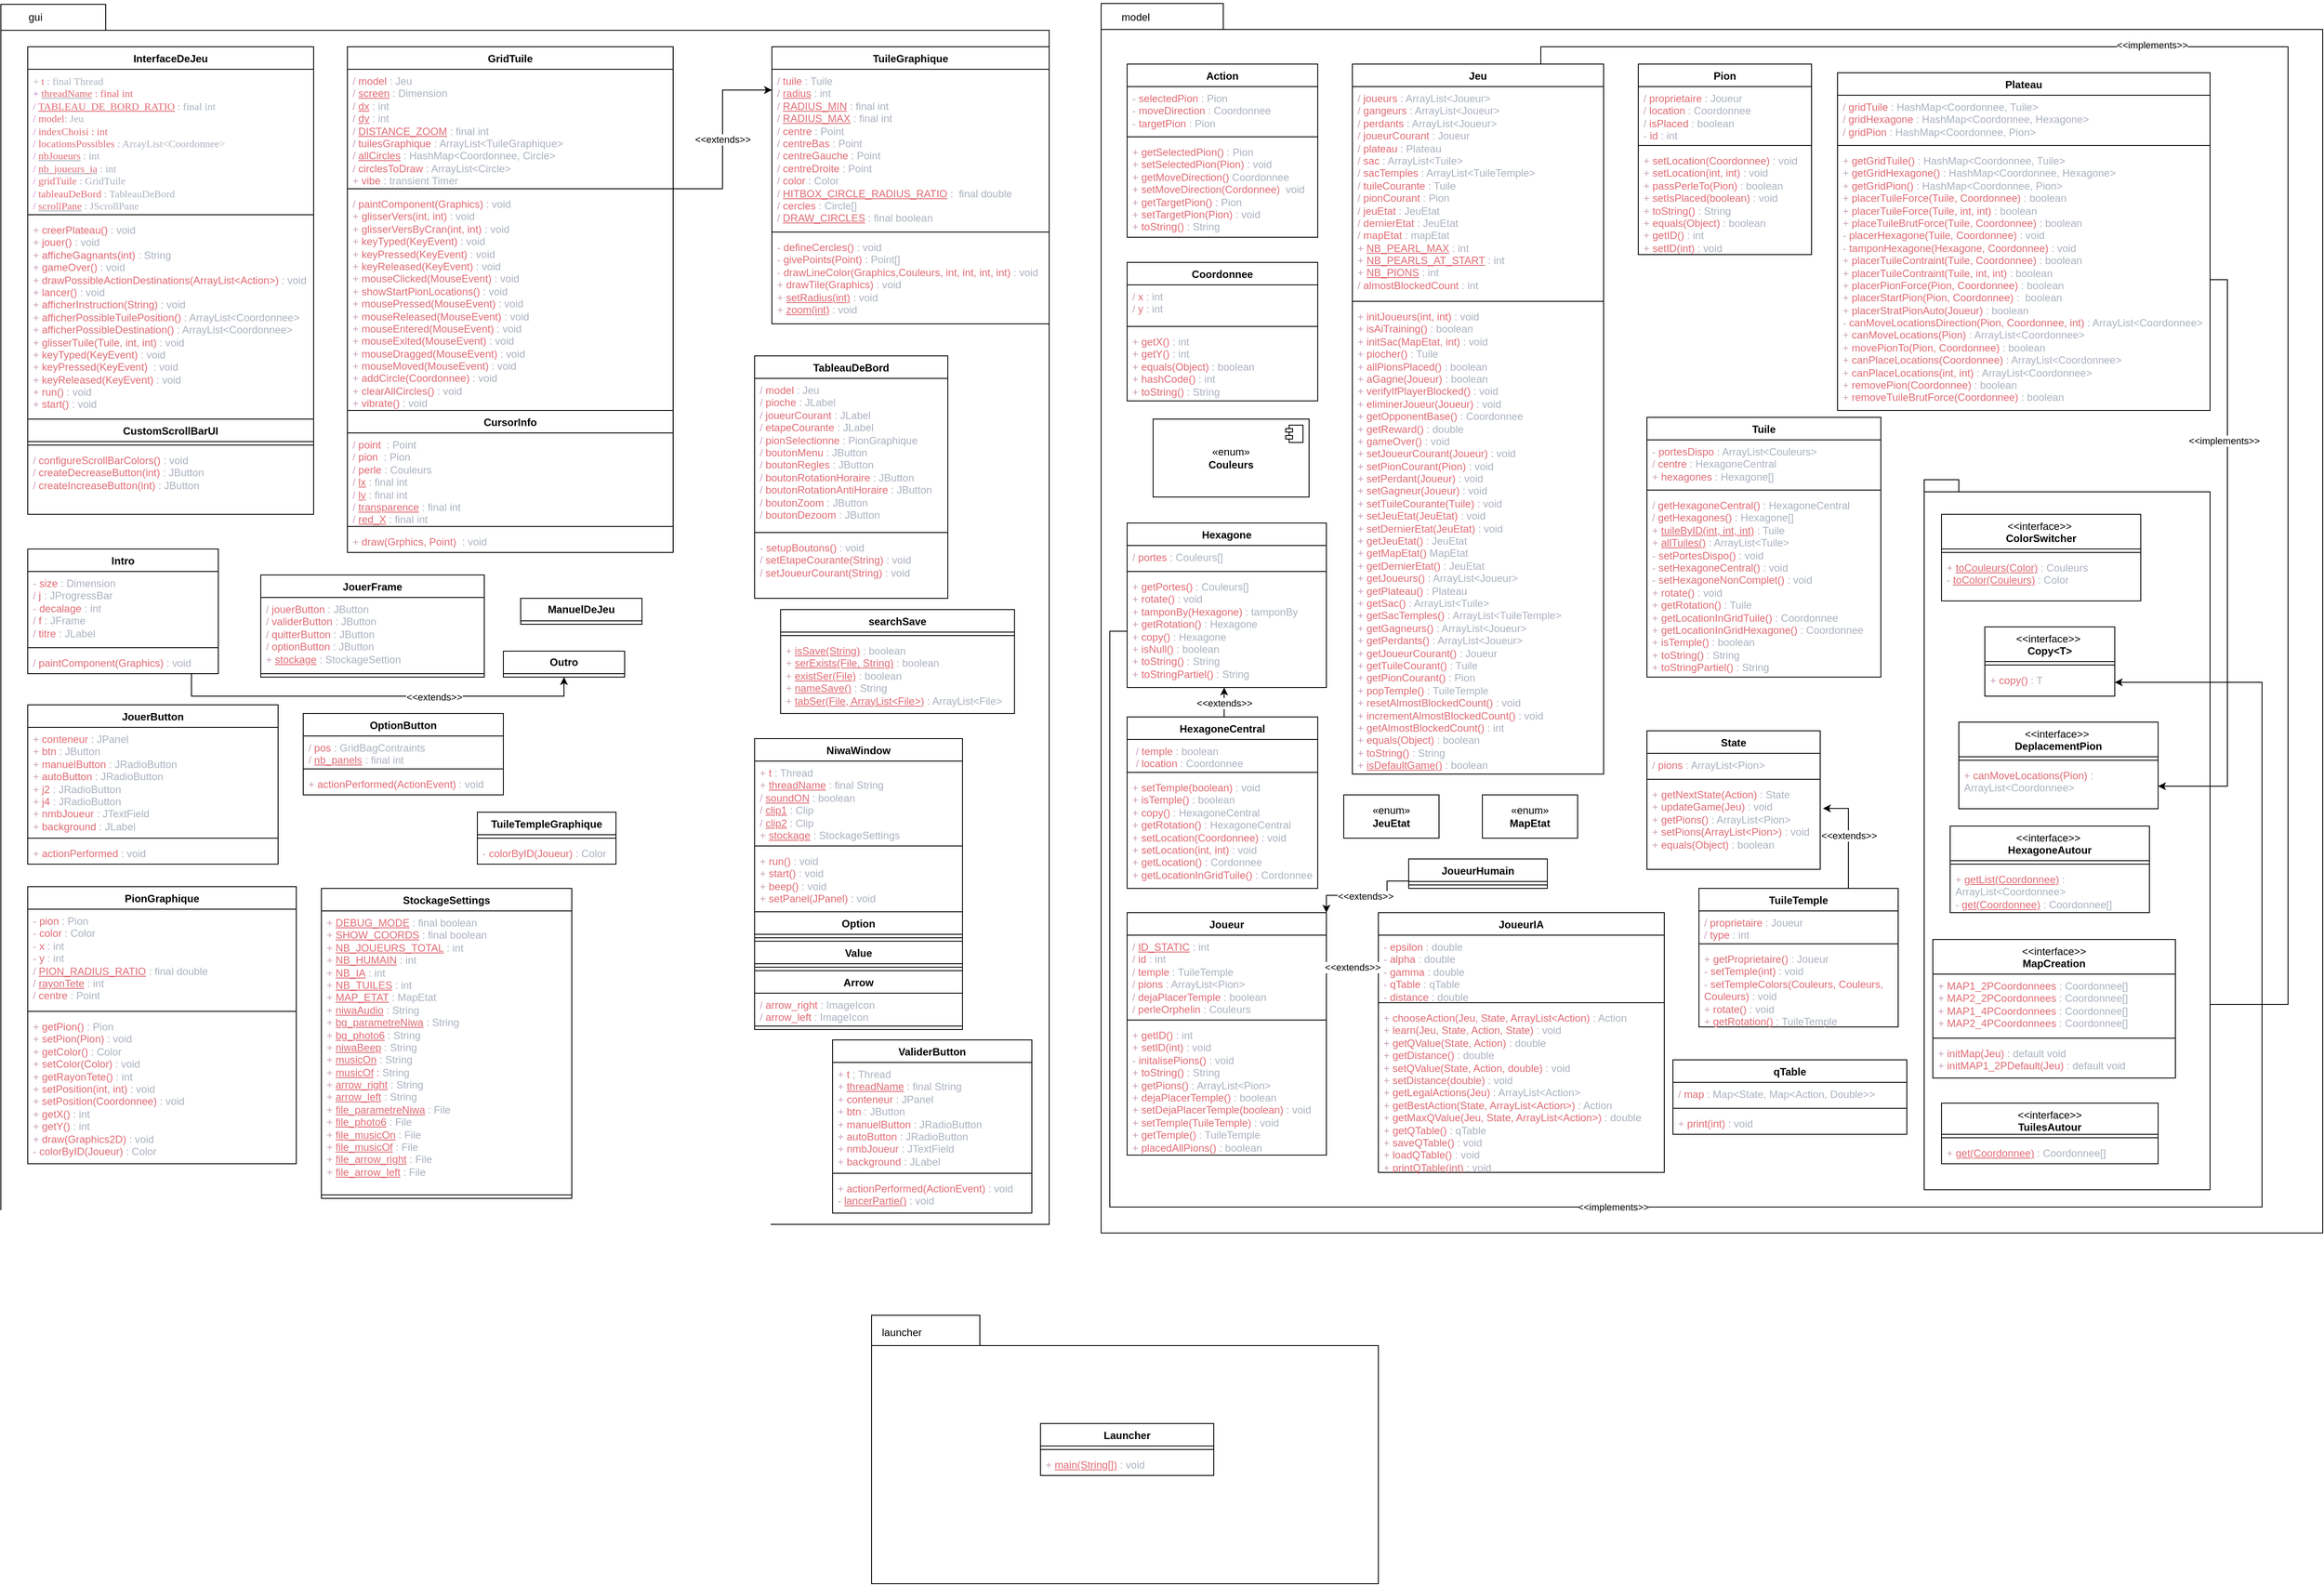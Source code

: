 <mxfile version="21.2.1" type="device">
  <diagram name="Page-1" id="El1-FDBKulRZ9gUbndDf">
    <mxGraphModel dx="1401" dy="749" grid="1" gridSize="10" guides="1" tooltips="1" connect="1" arrows="1" fold="1" page="1" pageScale="1" pageWidth="827" pageHeight="1169" math="0" shadow="0">
      <root>
        <mxCell id="0" />
        <mxCell id="1" parent="0" />
        <mxCell id="orepud_O_PoNEBfCmb7f-1" value="" style="shape=folder;fontStyle=1;spacingTop=10;tabWidth=100;tabHeight=30;tabPosition=left;html=1;whiteSpace=wrap;" parent="1" vertex="1">
          <mxGeometry x="20" y="21" width="1210" height="1409" as="geometry" />
        </mxCell>
        <mxCell id="orepud_O_PoNEBfCmb7f-2" value="InterfaceDeJeu" style="swimlane;fontStyle=1;align=center;verticalAlign=top;childLayout=stackLayout;horizontal=1;startSize=26;horizontalStack=0;resizeParent=1;resizeParentMax=0;resizeLast=0;collapsible=1;marginBottom=0;whiteSpace=wrap;html=1;" parent="1" vertex="1">
          <mxGeometry x="51" y="70" width="330" height="540" as="geometry" />
        </mxCell>
        <mxCell id="orepud_O_PoNEBfCmb7f-3" value="&lt;div style=&quot;color: rgb(171, 178, 191); font-weight: normal; line-height: 120%;&quot;&gt;&lt;div style=&quot;line-height: 120%;&quot;&gt;&lt;font style=&quot;font-size: 12px;&quot; face=&quot;Garamond&quot;&gt;&lt;span style=&quot;background-color: rgb(255, 255, 255);&quot;&gt; + &lt;span style=&quot;color: #e06c75;&quot;&gt;t&lt;/span&gt; : final Thread&lt;br&gt;&lt;/span&gt;&lt;/font&gt;&lt;/div&gt;&lt;div style=&quot;line-height: 120%;&quot;&gt;&lt;font style=&quot;font-size: 12px;&quot; face=&quot;Garamond&quot;&gt;&lt;span style=&quot;background-color: rgb(255, 255, 255);&quot;&gt;&lt;span style=&quot;color: #e06c75;&quot;&gt;    &lt;/span&gt;&lt;span style=&quot;color: #c678dd;&quot;&gt;+ &lt;/span&gt;&lt;u&gt;&lt;span style=&quot;color: #e06c75;&quot;&gt;threadName&lt;/span&gt;&lt;/u&gt;&lt;span style=&quot;color: #e06c75;&quot;&gt; : final int&lt;/span&gt;&lt;/span&gt;&lt;/font&gt;&lt;/div&gt;&lt;font style=&quot;font-size: 12px;&quot; face=&quot;Garamond&quot;&gt;&lt;span style=&quot;background-color: rgb(255, 255, 255);&quot;&gt;&lt;/span&gt;&lt;/font&gt;&lt;div style=&quot;line-height: 120%;&quot;&gt;&lt;font style=&quot;font-size: 12px;&quot; face=&quot;Garamond&quot;&gt;&lt;span style=&quot;background-color: rgb(255, 255, 255);&quot;&gt;&lt;span style=&quot;color: #e06c75;&quot;&gt;    &lt;/span&gt;&lt;span style=&quot;color: #c678dd;&quot;&gt;/ &lt;/span&gt;&lt;span style=&quot;color: #e06c75;&quot;&gt;&lt;u&gt;TABLEAU_DE_BORD_RATIO&lt;/u&gt; &lt;/span&gt;&lt;span style=&quot;color: #e06c75;&quot;&gt;&lt;/span&gt;: final int&lt;br&gt;&lt;/span&gt;&lt;/font&gt;&lt;/div&gt;&lt;font style=&quot;font-size: 12px;&quot; face=&quot;Garamond&quot;&gt;&lt;span style=&quot;background-color: rgb(255, 255, 255);&quot;&gt;&lt;/span&gt;&lt;/font&gt;&lt;div style=&quot;line-height: 120%;&quot;&gt;&lt;font style=&quot;font-size: 12px;&quot; face=&quot;Garamond&quot;&gt;&lt;span style=&quot;background-color: rgb(255, 255, 255);&quot;&gt;&lt;span style=&quot;color: #e06c75;&quot;&gt;    &lt;/span&gt;&lt;span style=&quot;color: #c678dd;&quot;&gt;/&lt;/span&gt;&lt;span style=&quot;color: #e06c75;&quot;&gt; &lt;/span&gt;&lt;span style=&quot;color: #e06c75;&quot;&gt;model&lt;/span&gt;: Jeu&lt;br&gt;&lt;/span&gt;&lt;/font&gt;&lt;/div&gt;&lt;div style=&quot;line-height: 120%;&quot;&gt;&lt;font style=&quot;font-size: 12px;&quot; face=&quot;Garamond&quot;&gt;&lt;span style=&quot;background-color: rgb(255, 255, 255);&quot;&gt;&lt;span style=&quot;color: #e06c75;&quot;&gt;    &lt;/span&gt;&lt;span style=&quot;color: #c678dd;&quot;&gt;/ &lt;/span&gt;&lt;span style=&quot;color: #e06c75;&quot;&gt;&lt;/span&gt;&lt;span style=&quot;color: #e06c75;&quot;&gt;indexChoisi : int&lt;/span&gt;&lt;span style=&quot;color: #abb2bf;&quot;&gt;&lt;/span&gt;&lt;/span&gt;&lt;/font&gt;&lt;/div&gt;&lt;div style=&quot;line-height: 120%;&quot;&gt;&lt;font style=&quot;font-size: 12px;&quot; face=&quot;Garamond&quot;&gt;&lt;span style=&quot;background-color: rgb(255, 255, 255);&quot;&gt;&lt;span style=&quot;color: #e06c75;&quot;&gt;    &lt;/span&gt;&lt;span style=&quot;color: #c678dd;&quot;&gt;/ &lt;/span&gt;&lt;span style=&quot;color: #e06c75;&quot;&gt;locationsPossibles&lt;/span&gt; : ArrayList&amp;lt;Coordonnee&amp;gt;&lt;br&gt;&lt;/span&gt;&lt;/font&gt;&lt;/div&gt;&lt;font style=&quot;font-size: 12px;&quot; face=&quot;Garamond&quot;&gt;&lt;span style=&quot;background-color: rgb(255, 255, 255);&quot;&gt;&lt;/span&gt;&lt;/font&gt;&lt;div style=&quot;line-height: 120%;&quot;&gt;&lt;font style=&quot;font-size: 12px;&quot; face=&quot;Garamond&quot;&gt;&lt;span style=&quot;background-color: rgb(255, 255, 255);&quot;&gt;&lt;span style=&quot;color: #e06c75;&quot;&gt;    &lt;/span&gt;&lt;span style=&quot;color: #c678dd;&quot;&gt;/&lt;/span&gt;&lt;span style=&quot;color: #c678dd;&quot;&gt;&lt;/span&gt;&lt;span style=&quot;color: #e06c75;&quot;&gt; &lt;/span&gt;&lt;u&gt;&lt;span style=&quot;color: #e06c75;&quot;&gt;nbJoueurs&lt;/span&gt;&lt;/u&gt; : int&lt;span style=&quot;color: #abb2bf;&quot;&gt;&lt;/span&gt;&lt;/span&gt;&lt;/font&gt;&lt;/div&gt;&lt;div style=&quot;line-height: 120%;&quot;&gt;&lt;font style=&quot;font-size: 12px;&quot; face=&quot;Garamond&quot;&gt;&lt;span style=&quot;background-color: rgb(255, 255, 255);&quot;&gt;&lt;span style=&quot;color: #e06c75;&quot;&gt;    &lt;/span&gt;&lt;span style=&quot;color: #c678dd;&quot;&gt;/ &lt;/span&gt;&lt;span style=&quot;color: #e06c75;&quot;&gt;&lt;/span&gt;&lt;u&gt;&lt;span style=&quot;color: #e06c75;&quot;&gt;nb_joueurs_ia&lt;/span&gt;&lt;/u&gt; : int&lt;span style=&quot;color: #abb2bf;&quot;&gt;&lt;/span&gt;&lt;/span&gt;&lt;/font&gt;&lt;/div&gt;&lt;div style=&quot;line-height: 120%;&quot;&gt;&lt;font style=&quot;font-size: 12px;&quot; face=&quot;Garamond&quot;&gt;&lt;span style=&quot;background-color: rgb(255, 255, 255);&quot;&gt;&lt;span style=&quot;color: #e06c75;&quot;&gt;    &lt;/span&gt;&lt;span style=&quot;color: #c678dd;&quot;&gt;/&lt;/span&gt;&lt;span style=&quot;color: #e06c75;&quot;&gt; &lt;/span&gt;&lt;span style=&quot;color: #e06c75;&quot;&gt;gridTuile&lt;/span&gt; : GridTuile&lt;br&gt;&lt;/span&gt;&lt;/font&gt;&lt;/div&gt;&lt;div style=&quot;line-height: 120%;&quot;&gt;&lt;font style=&quot;font-size: 12px;&quot; face=&quot;Garamond&quot;&gt;&lt;span style=&quot;background-color: rgb(255, 255, 255);&quot;&gt;&lt;span style=&quot;color: #e06c75;&quot;&gt;    &lt;/span&gt;&lt;span style=&quot;color: #c678dd;&quot;&gt;/ &lt;/span&gt;&lt;span style=&quot;color: #e06c75;&quot;&gt;tableauDeBord&lt;/span&gt; : TableauDeBord&lt;br&gt;&lt;/span&gt;&lt;/font&gt;&lt;/div&gt;&lt;div style=&quot;line-height: 120%;&quot;&gt;&lt;font style=&quot;font-size: 12px;&quot; face=&quot;Garamond&quot;&gt;&lt;span style=&quot;background-color: rgb(255, 255, 255);&quot;&gt;&lt;span style=&quot;color: #e06c75;&quot;&gt;    &lt;/span&gt;&lt;span style=&quot;color: #c678dd;&quot;&gt;/&lt;/span&gt;&lt;span style=&quot;color: #e06c75;&quot;&gt; &lt;/span&gt;&lt;u&gt;&lt;span style=&quot;color: #e06c75;&quot;&gt;scrollPane&lt;/span&gt;&lt;/u&gt; : JScrollPane&lt;br&gt;&lt;/span&gt;&lt;/font&gt;&lt;/div&gt;&lt;/div&gt;" style="text;strokeColor=none;fillColor=none;align=left;verticalAlign=top;spacingLeft=4;spacingRight=4;overflow=hidden;rotatable=0;points=[[0,0.5],[1,0.5]];portConstraint=eastwest;whiteSpace=wrap;html=1;" parent="orepud_O_PoNEBfCmb7f-2" vertex="1">
          <mxGeometry y="26" width="330" height="164" as="geometry" />
        </mxCell>
        <mxCell id="orepud_O_PoNEBfCmb7f-4" value="" style="line;strokeWidth=1;fillColor=none;align=left;verticalAlign=middle;spacingTop=-1;spacingLeft=3;spacingRight=3;rotatable=0;labelPosition=right;points=[];portConstraint=eastwest;strokeColor=inherit;" parent="orepud_O_PoNEBfCmb7f-2" vertex="1">
          <mxGeometry y="190" width="330" height="8" as="geometry" />
        </mxCell>
        <mxCell id="orepud_O_PoNEBfCmb7f-5" value="&lt;div style=&quot;&quot;&gt;&lt;font style=&quot;font-size: 12px;&quot; color=&quot;#CDA2BE&quot;&gt;+ &lt;font style=&quot;font-size: 12px;&quot; color=&quot;#E06C75&quot;&gt;creerPlateau() &lt;font style=&quot;font-size: 12px;&quot; color=&quot;#ABB2BF&quot;&gt;: void&lt;/font&gt;&lt;/font&gt;&lt;font style=&quot;font-size: 12px;&quot; color=&quot;#ABB2BF&quot;&gt;&lt;br&gt;&lt;/font&gt;&lt;/font&gt;&lt;/div&gt;&lt;div style=&quot;&quot;&gt;&lt;font style=&quot;font-size: 12px;&quot; color=&quot;#CDA2BE&quot;&gt;+ &lt;font style=&quot;font-size: 12px;&quot; color=&quot;#E06C75&quot;&gt;jouer() &lt;font style=&quot;font-size: 12px;&quot; color=&quot;#ABB2BF&quot;&gt;: void&lt;/font&gt;&lt;/font&gt;&lt;/font&gt;&lt;/div&gt;&lt;div style=&quot;&quot;&gt;&lt;font style=&quot;font-size: 12px;&quot; color=&quot;#CDA2BE&quot;&gt;+ &lt;font style=&quot;font-size: 12px;&quot; color=&quot;#E06C75&quot;&gt;afficheGagnants(int) &lt;font style=&quot;font-size: 12px;&quot; color=&quot;#ABB2BF&quot;&gt;: String&lt;/font&gt;&lt;/font&gt;&lt;/font&gt;&lt;/div&gt;&lt;div style=&quot;&quot;&gt;&lt;font style=&quot;font-size: 12px;&quot;&gt;&lt;font style=&quot;font-size: 12px;&quot; color=&quot;#CDA2BE&quot;&gt;+ &lt;font style=&quot;font-size: 12px;&quot; color=&quot;#E06C75&quot;&gt;gameOver()&lt;font style=&quot;font-size: 12px;&quot; color=&quot;#ABB2BF&quot;&gt; : void&lt;/font&gt;&lt;/font&gt;&lt;/font&gt;&lt;br&gt;&lt;/font&gt;&lt;/div&gt;&lt;div style=&quot;&quot;&gt;&lt;font style=&quot;font-size: 12px;&quot;&gt;&lt;font style=&quot;font-size: 12px;&quot; color=&quot;#cda2be&quot;&gt;+ &lt;/font&gt;&lt;font style=&quot;font-size: 12px;&quot; color=&quot;#e06c75&quot;&gt;drawPossibleActionDestinations(ArrayList&amp;lt;Action&amp;gt;) &lt;/font&gt;&lt;font style=&quot;font-size: 12px;&quot; color=&quot;#abb2bf&quot;&gt;: void&lt;/font&gt;&lt;/font&gt;&lt;/div&gt;&lt;div style=&quot;&quot;&gt;&lt;font style=&quot;font-size: 12px;&quot;&gt;&lt;font style=&quot;font-size: 12px;&quot; color=&quot;#cda2be&quot;&gt;+ &lt;/font&gt;&lt;font style=&quot;font-size: 12px;&quot; color=&quot;#e06c75&quot;&gt;lancer() &lt;/font&gt;&lt;font style=&quot;font-size: 12px;&quot; color=&quot;#abb2bf&quot;&gt;: void&lt;/font&gt;&lt;/font&gt;&lt;/div&gt;&lt;div style=&quot;&quot;&gt;&lt;font style=&quot;font-size: 12px;&quot;&gt;&lt;font style=&quot;font-size: 12px;&quot; color=&quot;#cda2be&quot;&gt;+ &lt;/font&gt;&lt;font style=&quot;font-size: 12px;&quot; color=&quot;#e06c75&quot;&gt;afficherInstruction(String)&lt;/font&gt;&lt;font style=&quot;font-size: 12px;&quot; color=&quot;#abb2bf&quot;&gt;&amp;nbsp;: void&lt;/font&gt;&lt;/font&gt;&lt;/div&gt;&lt;div style=&quot;&quot;&gt;&lt;font style=&quot;font-size: 12px;&quot;&gt;&lt;font style=&quot;font-size: 12px;&quot; color=&quot;#cda2be&quot;&gt;+ &lt;/font&gt;&lt;font style=&quot;font-size: 12px;&quot; color=&quot;#e06c75&quot;&gt;afficherPossibleTuilePosition()&lt;/font&gt;&lt;font style=&quot;font-size: 12px;&quot; color=&quot;#abb2bf&quot;&gt;&amp;nbsp;: ArrayList&amp;lt;Coordonnee&amp;gt;&lt;/font&gt;&lt;/font&gt;&lt;/div&gt;&lt;div style=&quot;&quot;&gt;&lt;font style=&quot;font-size: 12px;&quot;&gt;&lt;font style=&quot;font-size: 12px;&quot; color=&quot;#cda2be&quot;&gt;+ &lt;/font&gt;&lt;font style=&quot;font-size: 12px;&quot; color=&quot;#e06c75&quot;&gt;afficherPossibleDestination() &lt;/font&gt;&lt;font style=&quot;font-size: 12px;&quot; color=&quot;#abb2bf&quot;&gt;: ArrayList&amp;lt;Coordonnee&amp;gt;&lt;/font&gt;&lt;/font&gt;&lt;/div&gt;&lt;div style=&quot;&quot;&gt;&lt;font style=&quot;font-size: 12px;&quot;&gt;&lt;font style=&quot;font-size: 12px;&quot; color=&quot;#cda2be&quot;&gt;+ &lt;/font&gt;&lt;font style=&quot;font-size: 12px;&quot; color=&quot;#e06c75&quot;&gt;glisserTuile(Tuile, int, int)&lt;/font&gt;&lt;font style=&quot;font-size: 12px;&quot; color=&quot;#abb2bf&quot;&gt;&amp;nbsp;: void&lt;/font&gt;&lt;/font&gt;&lt;/div&gt;&lt;div style=&quot;&quot;&gt;&lt;font style=&quot;font-size: 12px;&quot;&gt;&lt;font style=&quot;font-size: 12px;&quot; color=&quot;#cda2be&quot;&gt;+ &lt;/font&gt;&lt;font style=&quot;font-size: 12px;&quot; color=&quot;#e06c75&quot;&gt;keyTyped(KeyEvent) &lt;/font&gt;&lt;font style=&quot;font-size: 12px;&quot; color=&quot;#abb2bf&quot;&gt;: void&lt;/font&gt;&lt;/font&gt;&lt;/div&gt;&lt;div style=&quot;&quot;&gt;&lt;font style=&quot;font-size: 12px;&quot;&gt;&lt;font style=&quot;font-size: 12px;&quot; color=&quot;#cda2be&quot;&gt;+ &lt;/font&gt;&lt;font style=&quot;font-size: 12px;&quot; color=&quot;#e06c75&quot;&gt;keyPressed(KeyEvent)&amp;nbsp;&lt;/font&gt;&lt;font style=&quot;font-size: 12px;&quot; color=&quot;#abb2bf&quot;&gt;&amp;nbsp;: void&lt;/font&gt;&lt;/font&gt;&lt;/div&gt;&lt;div style=&quot;&quot;&gt;&lt;font style=&quot;font-size: 12px;&quot;&gt;&lt;font style=&quot;font-size: 12px;&quot; color=&quot;#cda2be&quot;&gt;+ &lt;/font&gt;&lt;font style=&quot;font-size: 12px;&quot; color=&quot;#e06c75&quot;&gt;keyReleased(KeyEvent) &lt;/font&gt;&lt;font style=&quot;font-size: 12px;&quot; color=&quot;#abb2bf&quot;&gt;: void&lt;/font&gt;&lt;/font&gt;&lt;/div&gt;&lt;div style=&quot;&quot;&gt;&lt;font style=&quot;font-size: 12px;&quot;&gt;&lt;font style=&quot;font-size: 12px;&quot; color=&quot;#cda2be&quot;&gt;+ &lt;/font&gt;&lt;font style=&quot;font-size: 12px;&quot; color=&quot;#e06c75&quot;&gt;run()&lt;/font&gt;&lt;font style=&quot;font-size: 12px;&quot; color=&quot;#abb2bf&quot;&gt;&amp;nbsp;: void&lt;/font&gt;&lt;/font&gt;&lt;/div&gt;&lt;div style=&quot;&quot;&gt;&lt;font style=&quot;font-size: 12px;&quot;&gt;&lt;font style=&quot;font-size: 12px;&quot; color=&quot;#cda2be&quot;&gt;+ &lt;/font&gt;&lt;font style=&quot;font-size: 12px;&quot; color=&quot;#e06c75&quot;&gt;start()&lt;/font&gt;&lt;font style=&quot;font-size: 12px;&quot; color=&quot;#abb2bf&quot;&gt;&amp;nbsp;: void&lt;/font&gt;&lt;/font&gt;&lt;/div&gt;" style="text;strokeColor=none;fillColor=none;align=left;verticalAlign=top;spacingLeft=4;spacingRight=4;overflow=hidden;rotatable=0;points=[[0,0.5],[1,0.5]];portConstraint=eastwest;whiteSpace=wrap;html=1;" parent="orepud_O_PoNEBfCmb7f-2" vertex="1">
          <mxGeometry y="198" width="330" height="232" as="geometry" />
        </mxCell>
        <mxCell id="T5wfUOfI6vKbs9WQwN0E-6" value="CustomScrollBarUI" style="swimlane;fontStyle=1;align=center;verticalAlign=top;childLayout=stackLayout;horizontal=1;startSize=26;horizontalStack=0;resizeParent=1;resizeParentMax=0;resizeLast=0;collapsible=1;marginBottom=0;whiteSpace=wrap;html=1;" parent="orepud_O_PoNEBfCmb7f-2" vertex="1">
          <mxGeometry y="430" width="330" height="110" as="geometry" />
        </mxCell>
        <mxCell id="T5wfUOfI6vKbs9WQwN0E-8" value="" style="line;strokeWidth=1;fillColor=none;align=left;verticalAlign=middle;spacingTop=-1;spacingLeft=3;spacingRight=3;rotatable=0;labelPosition=right;points=[];portConstraint=eastwest;strokeColor=inherit;" parent="T5wfUOfI6vKbs9WQwN0E-6" vertex="1">
          <mxGeometry y="26" width="330" height="8" as="geometry" />
        </mxCell>
        <mxCell id="T5wfUOfI6vKbs9WQwN0E-9" value="&lt;font color=&quot;#cda2be&quot;&gt;/ &lt;/font&gt;&lt;font color=&quot;#e06c75&quot;&gt;configureScrollBarColors() &lt;/font&gt;&lt;font color=&quot;#abb2bf&quot;&gt;: void&lt;/font&gt;&lt;br&gt;&lt;font color=&quot;#cda2be&quot;&gt;/ &lt;/font&gt;&lt;font color=&quot;#e06c75&quot;&gt;createDecreaseButton(int) &lt;/font&gt;&lt;font color=&quot;#abb2bf&quot;&gt;: JButton&lt;/font&gt;&lt;br&gt;&lt;font color=&quot;#cda2be&quot;&gt;/ &lt;/font&gt;&lt;font color=&quot;#e06c75&quot;&gt;createIncreaseButton(int)&lt;/font&gt;&lt;font color=&quot;#abb2bf&quot;&gt;&amp;nbsp;: JButton&lt;/font&gt;" style="text;strokeColor=none;fillColor=none;align=left;verticalAlign=top;spacingLeft=4;spacingRight=4;overflow=hidden;rotatable=0;points=[[0,0.5],[1,0.5]];portConstraint=eastwest;whiteSpace=wrap;html=1;" parent="T5wfUOfI6vKbs9WQwN0E-6" vertex="1">
          <mxGeometry y="34" width="330" height="76" as="geometry" />
        </mxCell>
        <mxCell id="T5wfUOfI6vKbs9WQwN0E-10" value="GridTuile" style="swimlane;fontStyle=1;align=center;verticalAlign=top;childLayout=stackLayout;horizontal=1;startSize=26;horizontalStack=0;resizeParent=1;resizeParentMax=0;resizeLast=0;collapsible=1;marginBottom=0;whiteSpace=wrap;html=1;" parent="1" vertex="1">
          <mxGeometry x="420" y="70" width="376" height="584" as="geometry" />
        </mxCell>
        <mxCell id="T5wfUOfI6vKbs9WQwN0E-11" value="&lt;font style=&quot;border-color: var(--border-color);&quot; color=&quot;#cda2be&quot;&gt;/&amp;nbsp;&lt;/font&gt;&lt;font style=&quot;border-color: var(--border-color);&quot; color=&quot;#e06c75&quot;&gt;model&amp;nbsp;&lt;/font&gt;&lt;font style=&quot;border-color: var(--border-color);&quot; color=&quot;#abb2bf&quot;&gt;: Jeu&lt;/font&gt;&lt;font style=&quot;border-color: var(--border-color);&quot; color=&quot;#cda2be&quot;&gt;&amp;nbsp;&lt;br style=&quot;border-color: var(--border-color);&quot;&gt;/&amp;nbsp;&lt;/font&gt;&lt;font style=&quot;border-color: var(--border-color);&quot; color=&quot;#e06c75&quot;&gt;&lt;u style=&quot;border-color: var(--border-color);&quot;&gt;screen&lt;/u&gt;&lt;/font&gt;&lt;font style=&quot;border-color: var(--border-color);&quot; color=&quot;#abb2bf&quot;&gt;&amp;nbsp;: Dimension&lt;/font&gt;&lt;br style=&quot;border-color: var(--border-color);&quot;&gt;&lt;font style=&quot;border-color: var(--border-color);&quot; color=&quot;#cda2be&quot;&gt;/&amp;nbsp;&lt;/font&gt;&lt;font style=&quot;border-color: var(--border-color);&quot; color=&quot;#e06c75&quot;&gt;&lt;u style=&quot;border-color: var(--border-color);&quot;&gt;dx&lt;/u&gt;&amp;nbsp;&lt;/font&gt;&lt;font style=&quot;border-color: var(--border-color);&quot; color=&quot;#abb2bf&quot;&gt;: int&lt;/font&gt;&lt;br style=&quot;border-color: var(--border-color);&quot;&gt;&lt;font style=&quot;border-color: var(--border-color);&quot; color=&quot;#cda2be&quot;&gt;/&amp;nbsp;&lt;/font&gt;&lt;font style=&quot;border-color: var(--border-color);&quot; color=&quot;#e06c75&quot;&gt;&lt;u style=&quot;border-color: var(--border-color);&quot;&gt;dy&lt;/u&gt;&amp;nbsp;&lt;/font&gt;&lt;font style=&quot;border-color: var(--border-color);&quot; color=&quot;#abb2bf&quot;&gt;: int&lt;/font&gt;&lt;br style=&quot;border-color: var(--border-color);&quot;&gt;&lt;font style=&quot;border-color: var(--border-color);&quot; color=&quot;#cda2be&quot;&gt;/&amp;nbsp;&lt;/font&gt;&lt;font style=&quot;border-color: var(--border-color);&quot; color=&quot;#e06c75&quot;&gt;&lt;u style=&quot;border-color: var(--border-color);&quot;&gt;DISTANCE_ZOOM&lt;/u&gt;&amp;nbsp;&lt;/font&gt;&lt;font style=&quot;border-color: var(--border-color);&quot; color=&quot;#abb2bf&quot;&gt;: final int&lt;/font&gt;&lt;br style=&quot;border-color: var(--border-color);&quot;&gt;&lt;font style=&quot;border-color: var(--border-color);&quot; color=&quot;#cda2be&quot;&gt;/&amp;nbsp;&lt;/font&gt;&lt;font style=&quot;border-color: var(--border-color);&quot; color=&quot;#e06c75&quot;&gt;tuilesGraphique&amp;nbsp;&lt;/font&gt;&lt;font style=&quot;border-color: var(--border-color);&quot; color=&quot;#abb2bf&quot;&gt;: ArrayList&amp;lt;TuileGraphique&amp;gt;&lt;/font&gt;&lt;br style=&quot;border-color: var(--border-color);&quot;&gt;&lt;font style=&quot;border-color: var(--border-color);&quot; color=&quot;#cda2be&quot;&gt;/&amp;nbsp;&lt;/font&gt;&lt;font style=&quot;border-color: var(--border-color);&quot; color=&quot;#e06c75&quot;&gt;&lt;u style=&quot;border-color: var(--border-color);&quot;&gt;allCircles&lt;/u&gt;&amp;nbsp;&lt;/font&gt;&lt;font style=&quot;border-color: var(--border-color);&quot; color=&quot;#abb2bf&quot;&gt;: HashMap&amp;lt;Coordonnee, Circle&amp;gt;&lt;/font&gt;&lt;br style=&quot;border-color: var(--border-color);&quot;&gt;&lt;font style=&quot;border-color: var(--border-color);&quot; color=&quot;#cda2be&quot;&gt;/&amp;nbsp;&lt;/font&gt;&lt;font style=&quot;border-color: var(--border-color);&quot; color=&quot;#e06c75&quot;&gt;circlesToDraw&lt;/font&gt;&lt;font style=&quot;border-color: var(--border-color);&quot; color=&quot;#abb2bf&quot;&gt;&amp;nbsp;: ArrayList&amp;lt;Circle&amp;gt;&lt;/font&gt;&lt;br style=&quot;border-color: var(--border-color);&quot;&gt;&lt;font style=&quot;border-color: var(--border-color);&quot; color=&quot;#cda2be&quot;&gt;+&amp;nbsp;&lt;/font&gt;&lt;font style=&quot;border-color: var(--border-color);&quot; color=&quot;#e06c75&quot;&gt;vibe&lt;/font&gt;&lt;font style=&quot;border-color: var(--border-color);&quot; color=&quot;#abb2bf&quot;&gt;&amp;nbsp;: transient Timer&lt;/font&gt;" style="text;strokeColor=none;fillColor=none;align=left;verticalAlign=top;spacingLeft=4;spacingRight=4;overflow=hidden;rotatable=0;points=[[0,0.5],[1,0.5]];portConstraint=eastwest;whiteSpace=wrap;html=1;" parent="T5wfUOfI6vKbs9WQwN0E-10" vertex="1">
          <mxGeometry y="26" width="376" height="134" as="geometry" />
        </mxCell>
        <mxCell id="T5wfUOfI6vKbs9WQwN0E-12" value="" style="line;strokeWidth=1;fillColor=none;align=left;verticalAlign=middle;spacingTop=-1;spacingLeft=3;spacingRight=3;rotatable=0;labelPosition=right;points=[];portConstraint=eastwest;strokeColor=inherit;" parent="T5wfUOfI6vKbs9WQwN0E-10" vertex="1">
          <mxGeometry y="160" width="376" height="8" as="geometry" />
        </mxCell>
        <mxCell id="T5wfUOfI6vKbs9WQwN0E-13" value="&lt;font color=&quot;#cda2be&quot;&gt;/&lt;/font&gt;&lt;font color=&quot;#e06c75&quot;&gt;&amp;nbsp;paintComponent(Graphics)&lt;/font&gt;&lt;font color=&quot;#abb2bf&quot;&gt;&amp;nbsp;: void&lt;/font&gt;&lt;br&gt;&lt;font color=&quot;#cda2be&quot;&gt;+ &lt;/font&gt;&lt;font color=&quot;#e06c75&quot;&gt;glisserVers(int, int)&lt;/font&gt;&lt;font color=&quot;#abb2bf&quot;&gt;&amp;nbsp;: void&lt;/font&gt;&lt;br&gt;&lt;font color=&quot;#cda2be&quot;&gt;+ &lt;/font&gt;&lt;font color=&quot;#e06c75&quot;&gt;glisserVersByCran(int, int) &lt;/font&gt;&lt;font color=&quot;#abb2bf&quot;&gt;: void&lt;/font&gt;&lt;br&gt;&lt;font color=&quot;#cda2be&quot;&gt;+ &lt;/font&gt;&lt;font color=&quot;#e06c75&quot;&gt;keyTyped(KeyEvent)&lt;/font&gt;&lt;font color=&quot;#abb2bf&quot;&gt;&amp;nbsp;: void&lt;/font&gt;&lt;br&gt;&lt;font color=&quot;#cda2be&quot;&gt;+ &lt;/font&gt;&lt;font color=&quot;#e06c75&quot;&gt;keyPressed(KeyEvent)&lt;/font&gt;&lt;font color=&quot;#abb2bf&quot;&gt;&amp;nbsp;: void&lt;/font&gt;&lt;br&gt;&lt;font color=&quot;#cda2be&quot;&gt;+ &lt;/font&gt;&lt;font color=&quot;#e06c75&quot;&gt;keyReleased(KeyEvent)&lt;/font&gt;&lt;font color=&quot;#abb2bf&quot;&gt;&amp;nbsp;: void&lt;/font&gt;&lt;br&gt;&lt;font color=&quot;#cda2be&quot;&gt;+ &lt;/font&gt;&lt;font color=&quot;#e06c75&quot;&gt;mouseClicked(MouseEvent)&lt;/font&gt;&lt;font color=&quot;#abb2bf&quot;&gt;&amp;nbsp;: void&lt;/font&gt;&lt;br&gt;&lt;font color=&quot;#cda2be&quot;&gt;+ &lt;/font&gt;&lt;font color=&quot;#e06c75&quot;&gt;showStartPionLocations()&lt;/font&gt;&lt;font color=&quot;#abb2bf&quot;&gt;&amp;nbsp;: void&lt;/font&gt;&lt;br&gt;&lt;font color=&quot;#cda2be&quot;&gt;+&lt;/font&gt;&lt;font color=&quot;#e06c75&quot;&gt;&amp;nbsp;mousePressed(MouseEvent)&lt;/font&gt;&lt;font color=&quot;#abb2bf&quot;&gt;&amp;nbsp;: void&lt;/font&gt;&lt;br&gt;&lt;font color=&quot;#cda2be&quot;&gt;+&lt;/font&gt;&lt;font color=&quot;#e06c75&quot;&gt;&amp;nbsp;mouseReleased(MouseEvent)&lt;/font&gt;&lt;font color=&quot;#abb2bf&quot;&gt;&amp;nbsp;: void&lt;/font&gt;&lt;br&gt;&lt;font color=&quot;#cda2be&quot;&gt;+ &lt;/font&gt;&lt;font color=&quot;#e06c75&quot;&gt;mouseEntered(MouseEvent)&lt;/font&gt;&lt;font color=&quot;#abb2bf&quot;&gt;&amp;nbsp;: void&lt;/font&gt;&lt;br&gt;&lt;font color=&quot;#cda2be&quot;&gt;+&amp;nbsp;&lt;/font&gt;&lt;font color=&quot;#e06c75&quot;&gt;mouseExited(MouseEvent)&lt;/font&gt;&lt;font color=&quot;#abb2bf&quot;&gt;&amp;nbsp;: void&lt;/font&gt;&lt;br&gt;&lt;font color=&quot;#cda2be&quot;&gt;+&lt;/font&gt;&lt;font color=&quot;#e06c75&quot;&gt;&amp;nbsp;mouseDragged(MouseEvent) &lt;/font&gt;&lt;font color=&quot;#abb2bf&quot;&gt;: void&lt;/font&gt;&lt;br&gt;&lt;font color=&quot;#cda2be&quot;&gt;+ &lt;/font&gt;&lt;font color=&quot;#e06c75&quot;&gt;mouseMoved(MouseEvent)&lt;/font&gt;&lt;font color=&quot;#abb2bf&quot;&gt;&amp;nbsp;: void&lt;/font&gt;&lt;br&gt;&lt;font color=&quot;#cda2be&quot;&gt;+&lt;/font&gt;&lt;font color=&quot;#e06c75&quot;&gt;&amp;nbsp;addCircle(Coordonnee)&lt;/font&gt;&lt;font color=&quot;#abb2bf&quot;&gt;&amp;nbsp;: void&lt;/font&gt;&lt;br&gt;&lt;font color=&quot;#cda2be&quot;&gt;+&lt;/font&gt;&lt;font color=&quot;#e06c75&quot;&gt;&amp;nbsp;clearAllCircles()&lt;/font&gt;&lt;font color=&quot;#abb2bf&quot;&gt;&amp;nbsp;: void&lt;/font&gt;&lt;br&gt;&lt;font color=&quot;#cda2be&quot;&gt;+&lt;/font&gt;&lt;font color=&quot;#e06c75&quot;&gt;&amp;nbsp;vibrate()&lt;/font&gt;&lt;font color=&quot;#abb2bf&quot;&gt;&amp;nbsp;: void&lt;/font&gt;" style="text;strokeColor=none;fillColor=none;align=left;verticalAlign=top;spacingLeft=4;spacingRight=4;overflow=hidden;rotatable=0;points=[[0,0.5],[1,0.5]];portConstraint=eastwest;whiteSpace=wrap;html=1;" parent="T5wfUOfI6vKbs9WQwN0E-10" vertex="1">
          <mxGeometry y="168" width="376" height="252" as="geometry" />
        </mxCell>
        <mxCell id="T5wfUOfI6vKbs9WQwN0E-18" value="CursorInfo" style="swimlane;fontStyle=1;align=center;verticalAlign=top;childLayout=stackLayout;horizontal=1;startSize=26;horizontalStack=0;resizeParent=1;resizeParentMax=0;resizeLast=0;collapsible=1;marginBottom=0;whiteSpace=wrap;html=1;" parent="T5wfUOfI6vKbs9WQwN0E-10" vertex="1">
          <mxGeometry y="420" width="376" height="164" as="geometry" />
        </mxCell>
        <mxCell id="T5wfUOfI6vKbs9WQwN0E-19" value="&lt;font color=&quot;#cda2be&quot;&gt;/ &lt;/font&gt;&lt;font color=&quot;#e06c75&quot;&gt;point&amp;nbsp;&lt;/font&gt;&lt;font color=&quot;#abb2bf&quot;&gt;&amp;nbsp;: Point&lt;/font&gt;&lt;br&gt;&lt;font color=&quot;#cda2be&quot;&gt;/ &lt;/font&gt;&lt;font color=&quot;#e06c75&quot;&gt;pion&amp;nbsp;&lt;/font&gt;&lt;font color=&quot;#abb2bf&quot;&gt;&amp;nbsp;: Pion&lt;/font&gt;&lt;br&gt;&lt;font color=&quot;#cda2be&quot;&gt;/ &lt;/font&gt;&lt;font color=&quot;#e06c75&quot;&gt;perle&lt;/font&gt;&lt;font color=&quot;#abb2bf&quot;&gt;&amp;nbsp;: Couleurs&lt;/font&gt;&lt;br&gt;&lt;font color=&quot;#cda2be&quot;&gt;/ &lt;/font&gt;&lt;font color=&quot;#e06c75&quot;&gt;&lt;u&gt;lx&lt;/u&gt; &lt;/font&gt;&lt;font color=&quot;#abb2bf&quot;&gt;: final int&lt;/font&gt;&lt;br&gt;&lt;font color=&quot;#cda2be&quot;&gt;/ &lt;/font&gt;&lt;font color=&quot;#e06c75&quot;&gt;&lt;u&gt;ly&lt;/u&gt; &lt;/font&gt;&lt;font color=&quot;#abb2bf&quot;&gt;: final int&lt;/font&gt;&lt;br&gt;&lt;font color=&quot;#cda2be&quot;&gt;/ &lt;/font&gt;&lt;font color=&quot;#e06c75&quot;&gt;&lt;u&gt;transparence&lt;/u&gt;&lt;/font&gt;&lt;font color=&quot;#abb2bf&quot;&gt;&amp;nbsp;: final int&lt;/font&gt;&lt;br&gt;&lt;font color=&quot;#cda2be&quot;&gt;/ &lt;/font&gt;&lt;font color=&quot;#e06c75&quot;&gt;&lt;u&gt;red_X&lt;/u&gt;&lt;/font&gt;&lt;font color=&quot;#abb2bf&quot;&gt;&amp;nbsp;: final int&lt;/font&gt;" style="text;strokeColor=none;fillColor=none;align=left;verticalAlign=top;spacingLeft=4;spacingRight=4;overflow=hidden;rotatable=0;points=[[0,0.5],[1,0.5]];portConstraint=eastwest;whiteSpace=wrap;html=1;" parent="T5wfUOfI6vKbs9WQwN0E-18" vertex="1">
          <mxGeometry y="26" width="376" height="104" as="geometry" />
        </mxCell>
        <mxCell id="T5wfUOfI6vKbs9WQwN0E-20" value="" style="line;strokeWidth=1;fillColor=none;align=left;verticalAlign=middle;spacingTop=-1;spacingLeft=3;spacingRight=3;rotatable=0;labelPosition=right;points=[];portConstraint=eastwest;strokeColor=inherit;" parent="T5wfUOfI6vKbs9WQwN0E-18" vertex="1">
          <mxGeometry y="130" width="376" height="8" as="geometry" />
        </mxCell>
        <mxCell id="T5wfUOfI6vKbs9WQwN0E-21" value="&lt;font color=&quot;#cda2be&quot;&gt;+&lt;/font&gt;&lt;font color=&quot;#e06c75&quot;&gt;&amp;nbsp;draw(Grphics, Point)&amp;nbsp;&lt;/font&gt;&lt;font color=&quot;#abb2bf&quot;&gt;&amp;nbsp;: void&lt;/font&gt;" style="text;strokeColor=none;fillColor=none;align=left;verticalAlign=top;spacingLeft=4;spacingRight=4;overflow=hidden;rotatable=0;points=[[0,0.5],[1,0.5]];portConstraint=eastwest;whiteSpace=wrap;html=1;" parent="T5wfUOfI6vKbs9WQwN0E-18" vertex="1">
          <mxGeometry y="138" width="376" height="26" as="geometry" />
        </mxCell>
        <mxCell id="T5wfUOfI6vKbs9WQwN0E-22" value="Intro" style="swimlane;fontStyle=1;align=center;verticalAlign=top;childLayout=stackLayout;horizontal=1;startSize=26;horizontalStack=0;resizeParent=1;resizeParentMax=0;resizeLast=0;collapsible=1;marginBottom=0;whiteSpace=wrap;html=1;" parent="1" vertex="1">
          <mxGeometry x="51" y="650" width="220" height="144" as="geometry" />
        </mxCell>
        <mxCell id="T5wfUOfI6vKbs9WQwN0E-23" value="&lt;font color=&quot;#cda2be&quot;&gt;- &lt;/font&gt;&lt;font color=&quot;#e06c75&quot;&gt;size&lt;/font&gt;&lt;font color=&quot;#abb2bf&quot;&gt;&amp;nbsp;: Dimension&lt;/font&gt;&lt;br&gt;&lt;font color=&quot;#cda2be&quot;&gt;/ &lt;/font&gt;&lt;font color=&quot;#e06c75&quot;&gt;j&lt;/font&gt;&lt;font color=&quot;#abb2bf&quot;&gt;&amp;nbsp;: JProgressBar&lt;/font&gt;&lt;br&gt;&lt;font color=&quot;#cda2be&quot;&gt;- &lt;/font&gt;&lt;font color=&quot;#e06c75&quot;&gt;decalage&lt;/font&gt;&lt;font color=&quot;#abb2bf&quot;&gt;&amp;nbsp;: int&lt;/font&gt;&lt;br&gt;&lt;font color=&quot;#cda2be&quot;&gt;/ &lt;/font&gt;&lt;font color=&quot;#e06c75&quot;&gt;f &lt;/font&gt;&lt;font color=&quot;#abb2bf&quot;&gt;: JFrame&lt;/font&gt;&lt;br&gt;&lt;font color=&quot;#cda2be&quot;&gt;/ &lt;/font&gt;&lt;font color=&quot;#e06c75&quot;&gt;titre&lt;/font&gt;&lt;font color=&quot;#abb2bf&quot;&gt;&amp;nbsp;: JLabel&lt;/font&gt;" style="text;strokeColor=none;fillColor=none;align=left;verticalAlign=top;spacingLeft=4;spacingRight=4;overflow=hidden;rotatable=0;points=[[0,0.5],[1,0.5]];portConstraint=eastwest;whiteSpace=wrap;html=1;" parent="T5wfUOfI6vKbs9WQwN0E-22" vertex="1">
          <mxGeometry y="26" width="220" height="84" as="geometry" />
        </mxCell>
        <mxCell id="T5wfUOfI6vKbs9WQwN0E-24" value="" style="line;strokeWidth=1;fillColor=none;align=left;verticalAlign=middle;spacingTop=-1;spacingLeft=3;spacingRight=3;rotatable=0;labelPosition=right;points=[];portConstraint=eastwest;strokeColor=inherit;" parent="T5wfUOfI6vKbs9WQwN0E-22" vertex="1">
          <mxGeometry y="110" width="220" height="8" as="geometry" />
        </mxCell>
        <mxCell id="T5wfUOfI6vKbs9WQwN0E-25" value="&lt;font color=&quot;#cda2be&quot;&gt;/ &lt;/font&gt;&lt;font color=&quot;#e06c75&quot;&gt;paintComponent(Graphics)&lt;/font&gt;&lt;font color=&quot;#abb2bf&quot;&gt;&amp;nbsp;: void&lt;/font&gt;" style="text;strokeColor=none;fillColor=none;align=left;verticalAlign=top;spacingLeft=4;spacingRight=4;overflow=hidden;rotatable=0;points=[[0,0.5],[1,0.5]];portConstraint=eastwest;whiteSpace=wrap;html=1;" parent="T5wfUOfI6vKbs9WQwN0E-22" vertex="1">
          <mxGeometry y="118" width="220" height="26" as="geometry" />
        </mxCell>
        <mxCell id="T5wfUOfI6vKbs9WQwN0E-26" value="JouerButton" style="swimlane;fontStyle=1;align=center;verticalAlign=top;childLayout=stackLayout;horizontal=1;startSize=26;horizontalStack=0;resizeParent=1;resizeParentMax=0;resizeLast=0;collapsible=1;marginBottom=0;whiteSpace=wrap;html=1;" parent="1" vertex="1">
          <mxGeometry x="51" y="830" width="289" height="184" as="geometry" />
        </mxCell>
        <mxCell id="T5wfUOfI6vKbs9WQwN0E-27" value="&lt;font color=&quot;#cda2be&quot;&gt;+&lt;/font&gt;&lt;font color=&quot;#e06c75&quot;&gt;&amp;nbsp;conteneur &lt;/font&gt;&lt;font color=&quot;#abb2bf&quot;&gt;: JPanel&lt;/font&gt;&lt;br&gt;&lt;font color=&quot;#cda2be&quot;&gt;+&lt;/font&gt;&lt;font color=&quot;#e06c75&quot;&gt;&amp;nbsp;btn &lt;/font&gt;&lt;font color=&quot;#abb2bf&quot;&gt;: JButton&lt;/font&gt;&lt;br&gt;&lt;font color=&quot;#cda2be&quot;&gt;+&lt;/font&gt;&lt;font color=&quot;#e06c75&quot;&gt;&amp;nbsp;manuelButton &lt;/font&gt;&lt;font color=&quot;#abb2bf&quot;&gt;: JRadioButton&lt;/font&gt;&lt;br&gt;&lt;font color=&quot;#cda2be&quot;&gt;+ &lt;/font&gt;&lt;font color=&quot;#e06c75&quot;&gt;autoButton&lt;/font&gt;&lt;font color=&quot;#abb2bf&quot;&gt;&amp;nbsp;: JRadioButton&lt;/font&gt;&lt;br&gt;&lt;font color=&quot;#cda2be&quot;&gt;+&lt;/font&gt;&lt;font color=&quot;#e06c75&quot;&gt;&amp;nbsp;j2 &lt;/font&gt;&lt;font color=&quot;#abb2bf&quot;&gt;: JRadioButton&lt;/font&gt;&lt;br&gt;&lt;font color=&quot;#cda2be&quot;&gt;+ &lt;/font&gt;&lt;font color=&quot;#e06c75&quot;&gt;j4&lt;/font&gt;&lt;font color=&quot;#abb2bf&quot;&gt;&amp;nbsp;: JRadioButton&lt;/font&gt;&lt;br&gt;&lt;font color=&quot;#cda2be&quot;&gt;+ &lt;/font&gt;&lt;font color=&quot;#e06c75&quot;&gt;nmbJoueur&lt;/font&gt;&lt;font color=&quot;#abb2bf&quot;&gt;&amp;nbsp;: JTextField&lt;/font&gt;&lt;br&gt;&lt;font color=&quot;#cda2be&quot;&gt;+ &lt;/font&gt;&lt;font color=&quot;#e06c75&quot;&gt;background&lt;/font&gt;&lt;font color=&quot;#abb2bf&quot;&gt;&amp;nbsp;: JLabel&lt;/font&gt;" style="text;strokeColor=none;fillColor=none;align=left;verticalAlign=top;spacingLeft=4;spacingRight=4;overflow=hidden;rotatable=0;points=[[0,0.5],[1,0.5]];portConstraint=eastwest;whiteSpace=wrap;html=1;" parent="T5wfUOfI6vKbs9WQwN0E-26" vertex="1">
          <mxGeometry y="26" width="289" height="124" as="geometry" />
        </mxCell>
        <mxCell id="T5wfUOfI6vKbs9WQwN0E-28" value="" style="line;strokeWidth=1;fillColor=none;align=left;verticalAlign=middle;spacingTop=-1;spacingLeft=3;spacingRight=3;rotatable=0;labelPosition=right;points=[];portConstraint=eastwest;strokeColor=inherit;" parent="T5wfUOfI6vKbs9WQwN0E-26" vertex="1">
          <mxGeometry y="150" width="289" height="8" as="geometry" />
        </mxCell>
        <mxCell id="T5wfUOfI6vKbs9WQwN0E-29" value="&lt;font color=&quot;#cda2be&quot;&gt;+ &lt;/font&gt;&lt;font color=&quot;#e06c75&quot;&gt;actionPerformed&lt;/font&gt;&lt;font color=&quot;#abb2bf&quot;&gt;&amp;nbsp;: void&lt;/font&gt;" style="text;strokeColor=none;fillColor=none;align=left;verticalAlign=top;spacingLeft=4;spacingRight=4;overflow=hidden;rotatable=0;points=[[0,0.5],[1,0.5]];portConstraint=eastwest;whiteSpace=wrap;html=1;" parent="T5wfUOfI6vKbs9WQwN0E-26" vertex="1">
          <mxGeometry y="158" width="289" height="26" as="geometry" />
        </mxCell>
        <mxCell id="T5wfUOfI6vKbs9WQwN0E-30" value="JouerFrame" style="swimlane;fontStyle=1;align=center;verticalAlign=top;childLayout=stackLayout;horizontal=1;startSize=26;horizontalStack=0;resizeParent=1;resizeParentMax=0;resizeLast=0;collapsible=1;marginBottom=0;whiteSpace=wrap;html=1;" parent="1" vertex="1">
          <mxGeometry x="320" y="680" width="258" height="118" as="geometry" />
        </mxCell>
        <mxCell id="T5wfUOfI6vKbs9WQwN0E-31" value="&lt;font color=&quot;#cda2be&quot;&gt;/ &lt;/font&gt;&lt;font color=&quot;#e06c75&quot;&gt;jouerButton&lt;/font&gt;&lt;font color=&quot;#cda2be&quot;&gt;&amp;nbsp;&lt;/font&gt;&lt;font color=&quot;#abb2bf&quot;&gt;: JButton&lt;/font&gt;&lt;br&gt;&lt;font color=&quot;#cda2be&quot;&gt;/&lt;/font&gt;&lt;font color=&quot;#e06c75&quot;&gt;&amp;nbsp;validerButton &lt;/font&gt;&lt;font color=&quot;#abb2bf&quot;&gt;: JButton&lt;/font&gt;&lt;br&gt;&lt;font color=&quot;#cda2be&quot;&gt;/ &lt;/font&gt;&lt;font color=&quot;#e06c75&quot;&gt;quitterButton&lt;/font&gt;&lt;font color=&quot;#abb2bf&quot;&gt;&amp;nbsp;: JButton&lt;/font&gt;&lt;br&gt;&lt;font color=&quot;#cda2be&quot;&gt;/ &lt;/font&gt;&lt;font color=&quot;#e06c75&quot;&gt;optionButton&lt;/font&gt;&lt;font color=&quot;#abb2bf&quot;&gt;&amp;nbsp;: JButton&lt;/font&gt;&lt;br&gt;&lt;font color=&quot;#cda2be&quot;&gt;+&amp;nbsp;&lt;/font&gt;&lt;font color=&quot;#e06c75&quot;&gt;&lt;u&gt;stockage&lt;/u&gt;&amp;nbsp;&lt;/font&gt;&lt;font color=&quot;#abb2bf&quot;&gt;: StockageSettion&lt;br&gt;&lt;/font&gt;" style="text;strokeColor=none;fillColor=none;align=left;verticalAlign=top;spacingLeft=4;spacingRight=4;overflow=hidden;rotatable=0;points=[[0,0.5],[1,0.5]];portConstraint=eastwest;whiteSpace=wrap;html=1;" parent="T5wfUOfI6vKbs9WQwN0E-30" vertex="1">
          <mxGeometry y="26" width="258" height="84" as="geometry" />
        </mxCell>
        <mxCell id="T5wfUOfI6vKbs9WQwN0E-32" value="" style="line;strokeWidth=1;fillColor=none;align=left;verticalAlign=middle;spacingTop=-1;spacingLeft=3;spacingRight=3;rotatable=0;labelPosition=right;points=[];portConstraint=eastwest;strokeColor=inherit;" parent="T5wfUOfI6vKbs9WQwN0E-30" vertex="1">
          <mxGeometry y="110" width="258" height="8" as="geometry" />
        </mxCell>
        <mxCell id="T5wfUOfI6vKbs9WQwN0E-34" value="&lt;b&gt;ManuelDeJeu&lt;/b&gt;" style="swimlane;fontStyle=0;childLayout=stackLayout;horizontal=1;startSize=26;fillColor=none;horizontalStack=0;resizeParent=1;resizeParentMax=0;resizeLast=0;collapsible=1;marginBottom=0;whiteSpace=wrap;html=1;" parent="1" vertex="1">
          <mxGeometry x="620" y="707" width="140" height="30" as="geometry" />
        </mxCell>
        <mxCell id="T5wfUOfI6vKbs9WQwN0E-38" value="NiwaWindow" style="swimlane;fontStyle=1;align=center;verticalAlign=top;childLayout=stackLayout;horizontal=1;startSize=26;horizontalStack=0;resizeParent=1;resizeParentMax=0;resizeLast=0;collapsible=1;marginBottom=0;whiteSpace=wrap;html=1;" parent="1" vertex="1">
          <mxGeometry x="890" y="869" width="240" height="336" as="geometry" />
        </mxCell>
        <mxCell id="T5wfUOfI6vKbs9WQwN0E-39" value="&lt;font color=&quot;#cda2be&quot;&gt;+ &lt;/font&gt;&lt;font color=&quot;#e06c75&quot;&gt;t &lt;/font&gt;&lt;font color=&quot;#abb2bf&quot;&gt;: Thread&lt;/font&gt;&lt;br&gt;&lt;font color=&quot;#cda2be&quot;&gt;+ &lt;/font&gt;&lt;font color=&quot;#e06c75&quot;&gt;&lt;u&gt;threadName&lt;/u&gt;&lt;/font&gt;&lt;font color=&quot;#abb2bf&quot;&gt;&amp;nbsp;: final String&lt;/font&gt;&lt;br&gt;&lt;font color=&quot;#cda2be&quot;&gt;/ &lt;/font&gt;&lt;font color=&quot;#e06c75&quot;&gt;&lt;u&gt;soundON&lt;/u&gt;&lt;/font&gt;&lt;font color=&quot;#abb2bf&quot;&gt;&amp;nbsp;: boolean&lt;/font&gt;&lt;br&gt;&lt;font color=&quot;#cda2be&quot;&gt;/ &lt;/font&gt;&lt;font color=&quot;#e06c75&quot;&gt;&lt;u&gt;clip1&lt;/u&gt;&lt;/font&gt;&lt;font color=&quot;#abb2bf&quot;&gt;&amp;nbsp;: Clip&lt;/font&gt;&lt;br&gt;&lt;font color=&quot;#cda2be&quot;&gt;/&lt;/font&gt;&lt;font color=&quot;#e06c75&quot;&gt;&amp;nbsp;&lt;u&gt;clip2&lt;/u&gt;&lt;/font&gt;&lt;font color=&quot;#abb2bf&quot;&gt;&amp;nbsp;: Clip&lt;/font&gt;&lt;br&gt;&lt;font color=&quot;#cda2be&quot;&gt;+&amp;nbsp;&lt;/font&gt;&lt;font color=&quot;#e06c75&quot;&gt;&lt;u&gt;stockage&lt;/u&gt;&lt;/font&gt;&lt;font color=&quot;#abb2bf&quot;&gt;&amp;nbsp;: StockageSettings&lt;/font&gt;" style="text;strokeColor=none;fillColor=none;align=left;verticalAlign=top;spacingLeft=4;spacingRight=4;overflow=hidden;rotatable=0;points=[[0,0.5],[1,0.5]];portConstraint=eastwest;whiteSpace=wrap;html=1;" parent="T5wfUOfI6vKbs9WQwN0E-38" vertex="1">
          <mxGeometry y="26" width="240" height="94" as="geometry" />
        </mxCell>
        <mxCell id="T5wfUOfI6vKbs9WQwN0E-40" value="" style="line;strokeWidth=1;fillColor=none;align=left;verticalAlign=middle;spacingTop=-1;spacingLeft=3;spacingRight=3;rotatable=0;labelPosition=right;points=[];portConstraint=eastwest;strokeColor=inherit;" parent="T5wfUOfI6vKbs9WQwN0E-38" vertex="1">
          <mxGeometry y="120" width="240" height="8" as="geometry" />
        </mxCell>
        <mxCell id="T5wfUOfI6vKbs9WQwN0E-41" value="&lt;font color=&quot;#cda2be&quot;&gt;+&lt;/font&gt;&lt;font color=&quot;#e06c75&quot;&gt;&amp;nbsp;run()&lt;/font&gt;&lt;font color=&quot;#abb2bf&quot;&gt;&amp;nbsp;: void&lt;/font&gt;&lt;br&gt;&lt;font color=&quot;#cda2be&quot;&gt;+&lt;/font&gt;&lt;font color=&quot;#e06c75&quot;&gt;&amp;nbsp;start()&lt;/font&gt;&lt;font color=&quot;#abb2bf&quot;&gt;&amp;nbsp;: void&lt;/font&gt;&lt;br&gt;&lt;font color=&quot;#cda2be&quot;&gt;+&lt;/font&gt;&lt;font color=&quot;#e06c75&quot;&gt;&amp;nbsp;beep()&lt;/font&gt;&lt;font color=&quot;#abb2bf&quot;&gt;&amp;nbsp;: void&lt;/font&gt;&lt;br&gt;&lt;font color=&quot;#cda2be&quot;&gt;+&lt;/font&gt;&lt;font color=&quot;#e06c75&quot;&gt;&amp;nbsp;setPanel(JPanel)&lt;/font&gt;&lt;font color=&quot;#abb2bf&quot;&gt;&amp;nbsp;: void&lt;/font&gt;" style="text;strokeColor=none;fillColor=none;align=left;verticalAlign=top;spacingLeft=4;spacingRight=4;overflow=hidden;rotatable=0;points=[[0,0.5],[1,0.5]];portConstraint=eastwest;whiteSpace=wrap;html=1;" parent="T5wfUOfI6vKbs9WQwN0E-38" vertex="1">
          <mxGeometry y="128" width="240" height="72" as="geometry" />
        </mxCell>
        <mxCell id="735r7jLbl9bYlSU7Me6_-5" value="Option" style="swimlane;fontStyle=1;align=center;verticalAlign=top;childLayout=stackLayout;horizontal=1;startSize=26;horizontalStack=0;resizeParent=1;resizeParentMax=0;resizeLast=0;collapsible=1;marginBottom=0;whiteSpace=wrap;html=1;" vertex="1" parent="T5wfUOfI6vKbs9WQwN0E-38">
          <mxGeometry y="200" width="240" height="68" as="geometry" />
        </mxCell>
        <mxCell id="735r7jLbl9bYlSU7Me6_-7" value="" style="line;strokeWidth=1;fillColor=none;align=left;verticalAlign=middle;spacingTop=-1;spacingLeft=3;spacingRight=3;rotatable=0;labelPosition=right;points=[];portConstraint=eastwest;strokeColor=inherit;" vertex="1" parent="735r7jLbl9bYlSU7Me6_-5">
          <mxGeometry y="26" width="240" height="8" as="geometry" />
        </mxCell>
        <mxCell id="735r7jLbl9bYlSU7Me6_-9" value="Value" style="swimlane;fontStyle=1;align=center;verticalAlign=top;childLayout=stackLayout;horizontal=1;startSize=26;horizontalStack=0;resizeParent=1;resizeParentMax=0;resizeLast=0;collapsible=1;marginBottom=0;whiteSpace=wrap;html=1;" vertex="1" parent="735r7jLbl9bYlSU7Me6_-5">
          <mxGeometry y="34" width="240" height="34" as="geometry" />
        </mxCell>
        <mxCell id="735r7jLbl9bYlSU7Me6_-11" value="" style="line;strokeWidth=1;fillColor=none;align=left;verticalAlign=middle;spacingTop=-1;spacingLeft=3;spacingRight=3;rotatable=0;labelPosition=right;points=[];portConstraint=eastwest;strokeColor=inherit;" vertex="1" parent="735r7jLbl9bYlSU7Me6_-9">
          <mxGeometry y="26" width="240" height="8" as="geometry" />
        </mxCell>
        <mxCell id="735r7jLbl9bYlSU7Me6_-1" value="Arrow" style="swimlane;fontStyle=1;align=center;verticalAlign=top;childLayout=stackLayout;horizontal=1;startSize=26;horizontalStack=0;resizeParent=1;resizeParentMax=0;resizeLast=0;collapsible=1;marginBottom=0;whiteSpace=wrap;html=1;" vertex="1" parent="T5wfUOfI6vKbs9WQwN0E-38">
          <mxGeometry y="268" width="240" height="68" as="geometry" />
        </mxCell>
        <mxCell id="735r7jLbl9bYlSU7Me6_-2" value="&lt;font color=&quot;#cda2be&quot;&gt;/&lt;/font&gt;&lt;font color=&quot;#e06c75&quot;&gt;&amp;nbsp;arrow_right&lt;/font&gt;&lt;font color=&quot;#abb2bf&quot;&gt;&amp;nbsp;: ImageIcon&lt;/font&gt;&lt;br&gt;&lt;font color=&quot;#cda2be&quot;&gt;/&lt;/font&gt;&lt;font color=&quot;#e06c75&quot;&gt;&amp;nbsp;arrow_left&lt;/font&gt;&lt;font color=&quot;#abb2bf&quot;&gt;&amp;nbsp;: ImageIcon&lt;/font&gt;" style="text;strokeColor=none;fillColor=none;align=left;verticalAlign=top;spacingLeft=4;spacingRight=4;overflow=hidden;rotatable=0;points=[[0,0.5],[1,0.5]];portConstraint=eastwest;whiteSpace=wrap;html=1;" vertex="1" parent="735r7jLbl9bYlSU7Me6_-1">
          <mxGeometry y="26" width="240" height="34" as="geometry" />
        </mxCell>
        <mxCell id="735r7jLbl9bYlSU7Me6_-3" value="" style="line;strokeWidth=1;fillColor=none;align=left;verticalAlign=middle;spacingTop=-1;spacingLeft=3;spacingRight=3;rotatable=0;labelPosition=right;points=[];portConstraint=eastwest;strokeColor=inherit;" vertex="1" parent="735r7jLbl9bYlSU7Me6_-1">
          <mxGeometry y="60" width="240" height="8" as="geometry" />
        </mxCell>
        <mxCell id="735r7jLbl9bYlSU7Me6_-13" value="OptionButton" style="swimlane;fontStyle=1;align=center;verticalAlign=top;childLayout=stackLayout;horizontal=1;startSize=26;horizontalStack=0;resizeParent=1;resizeParentMax=0;resizeLast=0;collapsible=1;marginBottom=0;whiteSpace=wrap;html=1;" vertex="1" parent="1">
          <mxGeometry x="369" y="840" width="231" height="94" as="geometry" />
        </mxCell>
        <mxCell id="735r7jLbl9bYlSU7Me6_-14" value="&lt;font color=&quot;#cda2be&quot;&gt;/ &lt;/font&gt;&lt;font color=&quot;#e06c75&quot;&gt;pos &lt;/font&gt;&lt;font color=&quot;#abb2bf&quot;&gt;: GridBagContraints&lt;/font&gt;&lt;br&gt;&lt;font color=&quot;#cda2be&quot;&gt;/ &lt;/font&gt;&lt;font color=&quot;#e06c75&quot;&gt;&lt;u&gt;nb_panels&lt;/u&gt;&lt;/font&gt;&lt;font color=&quot;#abb2bf&quot;&gt;&amp;nbsp;: final int&lt;/font&gt;" style="text;strokeColor=none;fillColor=none;align=left;verticalAlign=top;spacingLeft=4;spacingRight=4;overflow=hidden;rotatable=0;points=[[0,0.5],[1,0.5]];portConstraint=eastwest;whiteSpace=wrap;html=1;" vertex="1" parent="735r7jLbl9bYlSU7Me6_-13">
          <mxGeometry y="26" width="231" height="34" as="geometry" />
        </mxCell>
        <mxCell id="735r7jLbl9bYlSU7Me6_-15" value="" style="line;strokeWidth=1;fillColor=none;align=left;verticalAlign=middle;spacingTop=-1;spacingLeft=3;spacingRight=3;rotatable=0;labelPosition=right;points=[];portConstraint=eastwest;strokeColor=inherit;" vertex="1" parent="735r7jLbl9bYlSU7Me6_-13">
          <mxGeometry y="60" width="231" height="8" as="geometry" />
        </mxCell>
        <mxCell id="735r7jLbl9bYlSU7Me6_-16" value="&lt;font color=&quot;#cda2be&quot;&gt;+ &lt;/font&gt;&lt;font color=&quot;#e06c75&quot;&gt;actionPerformed(ActionEvent)&lt;/font&gt;&lt;font color=&quot;#abb2bf&quot;&gt;&amp;nbsp;: void&lt;/font&gt;" style="text;strokeColor=none;fillColor=none;align=left;verticalAlign=top;spacingLeft=4;spacingRight=4;overflow=hidden;rotatable=0;points=[[0,0.5],[1,0.5]];portConstraint=eastwest;whiteSpace=wrap;html=1;" vertex="1" parent="735r7jLbl9bYlSU7Me6_-13">
          <mxGeometry y="68" width="231" height="26" as="geometry" />
        </mxCell>
        <mxCell id="735r7jLbl9bYlSU7Me6_-17" value="&lt;b&gt;Outro&lt;/b&gt;" style="swimlane;fontStyle=0;childLayout=stackLayout;horizontal=1;startSize=26;fillColor=none;horizontalStack=0;resizeParent=1;resizeParentMax=0;resizeLast=0;collapsible=1;marginBottom=0;whiteSpace=wrap;html=1;" vertex="1" parent="1">
          <mxGeometry x="600" y="768" width="140" height="30" as="geometry" />
        </mxCell>
        <mxCell id="735r7jLbl9bYlSU7Me6_-21" value="PionGraphique" style="swimlane;fontStyle=1;align=center;verticalAlign=top;childLayout=stackLayout;horizontal=1;startSize=26;horizontalStack=0;resizeParent=1;resizeParentMax=0;resizeLast=0;collapsible=1;marginBottom=0;whiteSpace=wrap;html=1;" vertex="1" parent="1">
          <mxGeometry x="51" y="1040" width="310" height="320" as="geometry" />
        </mxCell>
        <mxCell id="735r7jLbl9bYlSU7Me6_-22" value="&lt;font color=&quot;#cda2be&quot;&gt;-&lt;/font&gt;&lt;font color=&quot;#e06c75&quot;&gt;&amp;nbsp;pion&lt;/font&gt;&lt;font color=&quot;#abb2bf&quot;&gt;&amp;nbsp;: Pion&lt;/font&gt;&lt;br&gt;&lt;font color=&quot;#cda2be&quot;&gt;-&lt;/font&gt;&lt;font color=&quot;#e06c75&quot;&gt;&amp;nbsp;color&lt;/font&gt;&lt;font color=&quot;#abb2bf&quot;&gt;&amp;nbsp;: Color&lt;/font&gt;&lt;br&gt;&lt;font color=&quot;#cda2be&quot;&gt;- &lt;/font&gt;&lt;font color=&quot;#e06c75&quot;&gt;x&lt;/font&gt;&lt;font color=&quot;#abb2bf&quot;&gt;&amp;nbsp;: int&amp;nbsp;&lt;/font&gt;&lt;br&gt;&lt;font color=&quot;#cda2be&quot;&gt;-&lt;/font&gt;&lt;font color=&quot;#e06c75&quot;&gt;&amp;nbsp;y&lt;/font&gt;&lt;font color=&quot;#abb2bf&quot;&gt;&amp;nbsp;: int&lt;/font&gt;&lt;br&gt;&lt;font color=&quot;#cda2be&quot;&gt;/&lt;/font&gt;&lt;font color=&quot;#e06c75&quot;&gt;&amp;nbsp;&lt;u&gt;PION_RADIUS_RATIO&lt;/u&gt;&lt;/font&gt;&lt;font color=&quot;#abb2bf&quot;&gt;&amp;nbsp;: final double&lt;/font&gt;&lt;br&gt;&lt;font color=&quot;#cda2be&quot;&gt;/&lt;/font&gt;&lt;font color=&quot;#e06c75&quot;&gt;&amp;nbsp;&lt;u&gt;rayonTete&lt;/u&gt;&lt;/font&gt;&lt;font color=&quot;#abb2bf&quot;&gt;&amp;nbsp;: int&lt;/font&gt;&lt;br&gt;&lt;font color=&quot;#cda2be&quot;&gt;/&lt;/font&gt;&lt;font color=&quot;#e06c75&quot;&gt;&amp;nbsp;centre&lt;/font&gt;&lt;font color=&quot;#abb2bf&quot;&gt;&amp;nbsp;: Point&lt;/font&gt;" style="text;strokeColor=none;fillColor=none;align=left;verticalAlign=top;spacingLeft=4;spacingRight=4;overflow=hidden;rotatable=0;points=[[0,0.5],[1,0.5]];portConstraint=eastwest;whiteSpace=wrap;html=1;" vertex="1" parent="735r7jLbl9bYlSU7Me6_-21">
          <mxGeometry y="26" width="310" height="114" as="geometry" />
        </mxCell>
        <mxCell id="735r7jLbl9bYlSU7Me6_-23" value="" style="line;strokeWidth=1;fillColor=none;align=left;verticalAlign=middle;spacingTop=-1;spacingLeft=3;spacingRight=3;rotatable=0;labelPosition=right;points=[];portConstraint=eastwest;strokeColor=inherit;" vertex="1" parent="735r7jLbl9bYlSU7Me6_-21">
          <mxGeometry y="140" width="310" height="8" as="geometry" />
        </mxCell>
        <mxCell id="735r7jLbl9bYlSU7Me6_-24" value="&lt;font color=&quot;#cda2be&quot;&gt;+&lt;/font&gt;&lt;font color=&quot;#e06c75&quot;&gt;&amp;nbsp;getPion() &lt;/font&gt;&lt;font color=&quot;#abb2bf&quot;&gt;: Pion&lt;/font&gt;&lt;br&gt;&lt;font color=&quot;#cda2be&quot;&gt;+&lt;/font&gt;&lt;font color=&quot;#e06c75&quot;&gt;&amp;nbsp;setPion(Pion)&lt;/font&gt;&lt;font color=&quot;#abb2bf&quot;&gt;&amp;nbsp;: void&lt;/font&gt;&lt;br&gt;&lt;font color=&quot;#cda2be&quot;&gt;+&lt;/font&gt;&lt;font color=&quot;#e06c75&quot;&gt;&amp;nbsp;getColor()&lt;/font&gt;&lt;font color=&quot;#abb2bf&quot;&gt;&amp;nbsp;: Color&lt;/font&gt;&lt;br&gt;&lt;font color=&quot;#cda2be&quot;&gt;+&lt;/font&gt;&lt;font color=&quot;#e06c75&quot;&gt;&amp;nbsp;setColor(Color)&lt;/font&gt;&lt;font color=&quot;#abb2bf&quot;&gt;&amp;nbsp;: void&lt;/font&gt;&lt;br&gt;&lt;font color=&quot;#cda2be&quot;&gt;+&lt;/font&gt;&lt;font color=&quot;#e06c75&quot;&gt;&amp;nbsp;getRayonTete()&lt;/font&gt;&lt;font color=&quot;#abb2bf&quot;&gt;&amp;nbsp;: int&lt;/font&gt;&lt;br&gt;&lt;font color=&quot;#cda2be&quot;&gt;+ &lt;/font&gt;&lt;font color=&quot;#e06c75&quot;&gt;setPosition(int, int) &lt;/font&gt;&lt;font color=&quot;#abb2bf&quot;&gt;: void&lt;/font&gt;&lt;br&gt;&lt;font color=&quot;#cda2be&quot;&gt;+&amp;nbsp;&lt;/font&gt;&lt;font color=&quot;#e06c75&quot;&gt;setPosition(Coordonnee)&amp;nbsp;&lt;/font&gt;&lt;font color=&quot;#abb2bf&quot;&gt;: void&lt;/font&gt;&lt;br&gt;&lt;font color=&quot;#cda2be&quot;&gt;+ &lt;/font&gt;&lt;font color=&quot;#e06c75&quot;&gt;getX() &lt;/font&gt;&lt;font color=&quot;#abb2bf&quot;&gt;: int&lt;/font&gt;&lt;br&gt;&lt;font color=&quot;#cda2be&quot;&gt;+ &lt;/font&gt;&lt;font color=&quot;#e06c75&quot;&gt;getY() &lt;/font&gt;&lt;font color=&quot;#abb2bf&quot;&gt;: int&lt;/font&gt;&lt;br&gt;&lt;font color=&quot;#cda2be&quot;&gt;+ &lt;/font&gt;&lt;font color=&quot;#e06c75&quot;&gt;draw(Graphics2D) &lt;/font&gt;&lt;font color=&quot;#abb2bf&quot;&gt;: void&lt;/font&gt;&lt;br&gt;&lt;font color=&quot;#cda2be&quot;&gt;- &lt;/font&gt;&lt;font color=&quot;#e06c75&quot;&gt;colorByID(Joueur) &lt;/font&gt;&lt;font color=&quot;#abb2bf&quot;&gt;: Color&lt;/font&gt;" style="text;strokeColor=none;fillColor=none;align=left;verticalAlign=top;spacingLeft=4;spacingRight=4;overflow=hidden;rotatable=0;points=[[0,0.5],[1,0.5]];portConstraint=eastwest;whiteSpace=wrap;html=1;" vertex="1" parent="735r7jLbl9bYlSU7Me6_-21">
          <mxGeometry y="148" width="310" height="172" as="geometry" />
        </mxCell>
        <mxCell id="735r7jLbl9bYlSU7Me6_-30" value="searchSave" style="swimlane;fontStyle=1;align=center;verticalAlign=top;childLayout=stackLayout;horizontal=1;startSize=26;horizontalStack=0;resizeParent=1;resizeParentMax=0;resizeLast=0;collapsible=1;marginBottom=0;whiteSpace=wrap;html=1;" vertex="1" parent="1">
          <mxGeometry x="920" y="720" width="270" height="120" as="geometry" />
        </mxCell>
        <mxCell id="735r7jLbl9bYlSU7Me6_-32" value="" style="line;strokeWidth=1;fillColor=none;align=left;verticalAlign=middle;spacingTop=-1;spacingLeft=3;spacingRight=3;rotatable=0;labelPosition=right;points=[];portConstraint=eastwest;strokeColor=inherit;" vertex="1" parent="735r7jLbl9bYlSU7Me6_-30">
          <mxGeometry y="26" width="270" height="8" as="geometry" />
        </mxCell>
        <mxCell id="735r7jLbl9bYlSU7Me6_-33" value="&lt;font color=&quot;#cda2be&quot;&gt;+&lt;/font&gt;&lt;font color=&quot;#e06c75&quot;&gt;&amp;nbsp;&lt;u&gt;isSave(String)&lt;/u&gt; &lt;/font&gt;&lt;font color=&quot;#abb2bf&quot;&gt;: boolean&lt;/font&gt;&lt;br&gt;&lt;font color=&quot;#cda2be&quot;&gt;+ &lt;/font&gt;&lt;font color=&quot;#e06c75&quot;&gt;&lt;u&gt;serExists(File, String)&lt;/u&gt;&amp;nbsp;&lt;/font&gt;&lt;font color=&quot;#abb2bf&quot;&gt;: boolean&lt;/font&gt;&lt;br&gt;&lt;font color=&quot;#cda2be&quot;&gt;+ &lt;/font&gt;&lt;font style=&quot;text-decoration-line: underline;&quot; color=&quot;#e06c75&quot;&gt;existSer(File)&lt;/font&gt;&lt;font color=&quot;#abb2bf&quot; style=&quot;&quot;&gt;&amp;nbsp;: boolean&lt;/font&gt;&lt;br&gt;&lt;font color=&quot;#cda2be&quot;&gt;+ &lt;/font&gt;&lt;u style=&quot;color: rgb(224, 108, 117);&quot;&gt;nameSave()&lt;/u&gt;&lt;font color=&quot;#abb2bf&quot;&gt;&amp;nbsp;: String&lt;/font&gt;&lt;br&gt;&lt;font color=&quot;#cda2be&quot;&gt;+ &lt;/font&gt;&lt;font color=&quot;#e06c75&quot;&gt;&lt;u&gt;tabSer(File, ArrayList&amp;lt;File&amp;gt;)&lt;/u&gt;&amp;nbsp;&lt;/font&gt;&lt;font color=&quot;#abb2bf&quot;&gt;: ArrayList&amp;lt;File&amp;gt;&lt;/font&gt;" style="text;strokeColor=none;fillColor=none;align=left;verticalAlign=top;spacingLeft=4;spacingRight=4;overflow=hidden;rotatable=0;points=[[0,0.5],[1,0.5]];portConstraint=eastwest;whiteSpace=wrap;html=1;" vertex="1" parent="735r7jLbl9bYlSU7Me6_-30">
          <mxGeometry y="34" width="270" height="86" as="geometry" />
        </mxCell>
        <mxCell id="735r7jLbl9bYlSU7Me6_-34" value="StockageSettings" style="swimlane;fontStyle=1;align=center;verticalAlign=top;childLayout=stackLayout;horizontal=1;startSize=26;horizontalStack=0;resizeParent=1;resizeParentMax=0;resizeLast=0;collapsible=1;marginBottom=0;whiteSpace=wrap;html=1;" vertex="1" parent="1">
          <mxGeometry x="390" y="1042" width="289" height="358" as="geometry" />
        </mxCell>
        <mxCell id="735r7jLbl9bYlSU7Me6_-35" value="&lt;font color=&quot;#cda2be&quot;&gt;+&lt;/font&gt;&lt;font color=&quot;#e06c75&quot;&gt;&amp;nbsp;&lt;u&gt;DEBUG_MODE&lt;/u&gt;&lt;/font&gt;&lt;font color=&quot;#abb2bf&quot;&gt;&amp;nbsp;: final boolean&lt;/font&gt;&lt;br&gt;&lt;font color=&quot;#cda2be&quot;&gt;+ &lt;/font&gt;&lt;font color=&quot;#e06c75&quot;&gt;&lt;u&gt;SHOW_COORDS&lt;/u&gt;&amp;nbsp;&lt;/font&gt;&lt;font color=&quot;#abb2bf&quot;&gt;: final boolean&lt;/font&gt;&lt;br&gt;&lt;font color=&quot;#cda2be&quot;&gt;+ &lt;/font&gt;&lt;font style=&quot;text-decoration-line: underline;&quot; color=&quot;#e06c75&quot;&gt;NB_JOUEURS_TOTAL&lt;/font&gt;&lt;font color=&quot;#abb2bf&quot; style=&quot;&quot;&gt;&amp;nbsp;: int&lt;/font&gt;&lt;br&gt;&lt;font color=&quot;#cda2be&quot;&gt;+&lt;/font&gt;&lt;font color=&quot;#e06c75&quot;&gt;&amp;nbsp;&lt;/font&gt;&lt;u style=&quot;color: rgb(224, 108, 117);&quot;&gt;NB_HUMAIN&lt;/u&gt;&lt;font color=&quot;#abb2bf&quot;&gt;&amp;nbsp;: int&lt;/font&gt;&lt;br&gt;&lt;font color=&quot;#cda2be&quot;&gt;+&lt;/font&gt;&lt;font color=&quot;#e06c75&quot;&gt;&amp;nbsp;&lt;u&gt;NB_IA&lt;/u&gt;&amp;nbsp;&lt;/font&gt;&lt;font color=&quot;#abb2bf&quot;&gt;: int&lt;/font&gt;&lt;br&gt;&lt;font color=&quot;#cda2be&quot;&gt;+ &lt;/font&gt;&lt;font color=&quot;#e06c75&quot;&gt;&lt;u&gt;NB_TUILES&lt;/u&gt;&amp;nbsp;&lt;/font&gt;&lt;font color=&quot;#abb2bf&quot;&gt;: int&lt;/font&gt;&lt;br&gt;&lt;font color=&quot;#cda2be&quot;&gt;+ &lt;/font&gt;&lt;u style=&quot;color: rgb(224, 108, 117);&quot;&gt;MAP_ETAT&lt;/u&gt;&lt;font color=&quot;#abb2bf&quot;&gt;&amp;nbsp;: MapEtat&lt;/font&gt;&lt;br&gt;&lt;font color=&quot;#cda2be&quot;&gt;+ &lt;/font&gt;&lt;font color=&quot;#e06c75&quot;&gt;&lt;u&gt;niwaAudio&lt;/u&gt;&amp;nbsp;&lt;/font&gt;&lt;font color=&quot;#abb2bf&quot;&gt;: String&lt;/font&gt;&lt;br&gt;&lt;font color=&quot;#cda2be&quot;&gt;+ &lt;/font&gt;&lt;font color=&quot;#e06c75&quot;&gt;&lt;u&gt;bg_parametreNiwa&lt;/u&gt;&amp;nbsp;&lt;/font&gt;&lt;font color=&quot;#abb2bf&quot;&gt;: String&lt;/font&gt;&lt;br&gt;&lt;font color=&quot;#cda2be&quot;&gt;+ &lt;/font&gt;&lt;font color=&quot;#e06c75&quot;&gt;&lt;u&gt;bg_photo6&lt;/u&gt;&amp;nbsp;&lt;/font&gt;&lt;font color=&quot;#abb2bf&quot;&gt;: String&lt;/font&gt;&lt;br&gt;&lt;font color=&quot;#cda2be&quot;&gt;+ &lt;/font&gt;&lt;font color=&quot;#e06c75&quot;&gt;&lt;u&gt;niwaBeep&lt;/u&gt;&amp;nbsp;&lt;/font&gt;&lt;font color=&quot;#abb2bf&quot;&gt;: String&lt;/font&gt;&lt;br&gt;&lt;font color=&quot;#cda2be&quot;&gt;+ &lt;/font&gt;&lt;font color=&quot;#e06c75&quot;&gt;&lt;u&gt;musicOn&lt;/u&gt;&amp;nbsp;&lt;/font&gt;&lt;font color=&quot;#abb2bf&quot;&gt;: String&lt;/font&gt;&lt;br&gt;&lt;font color=&quot;#cda2be&quot;&gt;+ &lt;/font&gt;&lt;font color=&quot;#e06c75&quot;&gt;&lt;u&gt;musicOf&lt;/u&gt;&amp;nbsp;: &lt;/font&gt;&lt;font color=&quot;#abb2bf&quot;&gt;String&lt;/font&gt;&lt;br&gt;&lt;font color=&quot;#cda2be&quot;&gt;+ &lt;/font&gt;&lt;font color=&quot;#e06c75&quot;&gt;&lt;u&gt;arrow_right&lt;/u&gt;&amp;nbsp;&lt;/font&gt;&lt;font color=&quot;#abb2bf&quot;&gt;: String&lt;/font&gt;&lt;br&gt;&lt;font color=&quot;#cda2be&quot;&gt;+ &lt;/font&gt;&lt;font color=&quot;#e06c75&quot;&gt;&lt;u&gt;arrow_left&lt;/u&gt;&amp;nbsp;&lt;/font&gt;&lt;font color=&quot;#abb2bf&quot;&gt;: String&lt;/font&gt;&lt;br&gt;&lt;font color=&quot;#cda2be&quot;&gt;+ &lt;/font&gt;&lt;font color=&quot;#e06c75&quot;&gt;&lt;u&gt;file_parametreNiwa&lt;/u&gt;&amp;nbsp;&lt;/font&gt;&lt;font color=&quot;#abb2bf&quot;&gt;: File&lt;/font&gt;&lt;br&gt;&lt;font color=&quot;#cda2be&quot;&gt;+ &lt;/font&gt;&lt;font color=&quot;#e06c75&quot;&gt;&lt;u&gt;file_photo6&lt;/u&gt;&amp;nbsp;&lt;/font&gt;&lt;font color=&quot;#abb2bf&quot;&gt;: File&lt;/font&gt;&lt;br&gt;&lt;font color=&quot;#cda2be&quot;&gt;+ &lt;/font&gt;&lt;font color=&quot;#e06c75&quot;&gt;&lt;u&gt;file_musicOn&lt;/u&gt;&amp;nbsp;&lt;/font&gt;&lt;font color=&quot;#abb2bf&quot;&gt;: File&lt;/font&gt;&lt;br&gt;&lt;font color=&quot;#cda2be&quot;&gt;+ &lt;/font&gt;&lt;font color=&quot;#e06c75&quot;&gt;&lt;u&gt;file_musicOf&lt;/u&gt;&amp;nbsp;&lt;/font&gt;&lt;font color=&quot;#abb2bf&quot;&gt;: File&lt;/font&gt;&lt;br&gt;&lt;font color=&quot;#cda2be&quot;&gt;+ &lt;/font&gt;&lt;font color=&quot;#e06c75&quot;&gt;&lt;u&gt;file_arrow_right&lt;/u&gt;&amp;nbsp;&lt;/font&gt;&lt;font color=&quot;#abb2bf&quot;&gt;: File&lt;/font&gt;&lt;br&gt;&lt;font color=&quot;#cda2be&quot;&gt;+ &lt;/font&gt;&lt;font color=&quot;#e06c75&quot;&gt;&lt;u&gt;file_arrow_left&lt;/u&gt;&amp;nbsp;&lt;/font&gt;&lt;font color=&quot;#abb2bf&quot;&gt;: File&lt;/font&gt;" style="text;strokeColor=none;fillColor=none;align=left;verticalAlign=top;spacingLeft=4;spacingRight=4;overflow=hidden;rotatable=0;points=[[0,0.5],[1,0.5]];portConstraint=eastwest;whiteSpace=wrap;html=1;" vertex="1" parent="735r7jLbl9bYlSU7Me6_-34">
          <mxGeometry y="26" width="289" height="324" as="geometry" />
        </mxCell>
        <mxCell id="735r7jLbl9bYlSU7Me6_-36" value="" style="line;strokeWidth=1;fillColor=none;align=left;verticalAlign=middle;spacingTop=-1;spacingLeft=3;spacingRight=3;rotatable=0;labelPosition=right;points=[];portConstraint=eastwest;strokeColor=inherit;" vertex="1" parent="735r7jLbl9bYlSU7Me6_-34">
          <mxGeometry y="350" width="289" height="8" as="geometry" />
        </mxCell>
        <mxCell id="735r7jLbl9bYlSU7Me6_-38" value="TableauDeBord" style="swimlane;fontStyle=1;align=center;verticalAlign=top;childLayout=stackLayout;horizontal=1;startSize=26;horizontalStack=0;resizeParent=1;resizeParentMax=0;resizeLast=0;collapsible=1;marginBottom=0;whiteSpace=wrap;html=1;" vertex="1" parent="1">
          <mxGeometry x="890" y="427" width="223" height="280" as="geometry" />
        </mxCell>
        <mxCell id="735r7jLbl9bYlSU7Me6_-39" value="&lt;font color=&quot;#cda2be&quot;&gt;/ &lt;/font&gt;&lt;font color=&quot;#e06c75&quot;&gt;model &lt;/font&gt;&lt;font color=&quot;#abb2bf&quot;&gt;: Jeu&lt;/font&gt;&lt;br&gt;&lt;font color=&quot;#cda2be&quot;&gt;/ &lt;/font&gt;&lt;font color=&quot;#e06c75&quot;&gt;pioche&lt;/font&gt;&lt;font color=&quot;#abb2bf&quot;&gt;&amp;nbsp;: JLabel&lt;/font&gt;&lt;br&gt;&lt;font color=&quot;#cda2be&quot;&gt;/ &lt;/font&gt;&lt;font color=&quot;#e06c75&quot;&gt;joueurCourant&lt;/font&gt;&lt;font color=&quot;#abb2bf&quot;&gt;&amp;nbsp;: JLabel&lt;/font&gt;&lt;br&gt;&lt;font color=&quot;#cda2be&quot;&gt;/ &lt;/font&gt;&lt;font color=&quot;#e06c75&quot;&gt;etapeCourante &lt;/font&gt;&lt;font color=&quot;#abb2bf&quot;&gt;: JLabel&lt;/font&gt;&lt;br&gt;&lt;font color=&quot;#cda2be&quot;&gt;/ &lt;/font&gt;&lt;font color=&quot;#e06c75&quot;&gt;pionSelectionne &lt;/font&gt;&lt;font color=&quot;#abb2bf&quot;&gt;: PionGraphique&lt;/font&gt;&lt;br&gt;&lt;font color=&quot;#cda2be&quot;&gt;/ &lt;/font&gt;&lt;font color=&quot;#e06c75&quot;&gt;boutonMenu &lt;/font&gt;&lt;font color=&quot;#abb2bf&quot;&gt;: JButton&lt;/font&gt;&lt;br&gt;&lt;font color=&quot;#cda2be&quot;&gt;/ &lt;/font&gt;&lt;font color=&quot;#e06c75&quot;&gt;boutonRegles&lt;/font&gt;&lt;font color=&quot;#abb2bf&quot;&gt;&amp;nbsp;: JButton&lt;/font&gt;&lt;br&gt;&lt;font color=&quot;#cda2be&quot;&gt;/ &lt;/font&gt;&lt;font color=&quot;#e06c75&quot;&gt;boutonRotationHoraire &lt;/font&gt;&lt;font color=&quot;#abb2bf&quot;&gt;: JButton&lt;/font&gt;&lt;br&gt;&lt;font color=&quot;#cda2be&quot;&gt;/ &lt;/font&gt;&lt;font color=&quot;#e06c75&quot;&gt;boutonRotationAntiHoraire&lt;/font&gt;&lt;font color=&quot;#abb2bf&quot;&gt;&amp;nbsp;: JButton&lt;/font&gt;&lt;br&gt;&lt;font color=&quot;#cda2be&quot;&gt;/ &lt;/font&gt;&lt;font color=&quot;#e06c75&quot;&gt;boutonZoom&lt;/font&gt;&lt;font color=&quot;#abb2bf&quot;&gt;&amp;nbsp;: JButton&lt;/font&gt;&lt;br&gt;&lt;font color=&quot;#cda2be&quot;&gt;/ &lt;/font&gt;&lt;font color=&quot;#e06c75&quot;&gt;boutonDezoom&lt;/font&gt;&lt;font color=&quot;#abb2bf&quot;&gt;&amp;nbsp;: JButton&lt;/font&gt;" style="text;strokeColor=none;fillColor=none;align=left;verticalAlign=top;spacingLeft=4;spacingRight=4;overflow=hidden;rotatable=0;points=[[0,0.5],[1,0.5]];portConstraint=eastwest;whiteSpace=wrap;html=1;" vertex="1" parent="735r7jLbl9bYlSU7Me6_-38">
          <mxGeometry y="26" width="223" height="174" as="geometry" />
        </mxCell>
        <mxCell id="735r7jLbl9bYlSU7Me6_-40" value="" style="line;strokeWidth=1;fillColor=none;align=left;verticalAlign=middle;spacingTop=-1;spacingLeft=3;spacingRight=3;rotatable=0;labelPosition=right;points=[];portConstraint=eastwest;strokeColor=inherit;" vertex="1" parent="735r7jLbl9bYlSU7Me6_-38">
          <mxGeometry y="200" width="223" height="8" as="geometry" />
        </mxCell>
        <mxCell id="735r7jLbl9bYlSU7Me6_-41" value="&lt;font color=&quot;#cda2be&quot;&gt;-&lt;/font&gt;&lt;font color=&quot;#e06c75&quot;&gt;&amp;nbsp;setupBoutons()&lt;/font&gt;&lt;font color=&quot;#abb2bf&quot;&gt;&amp;nbsp;: void&lt;/font&gt;&lt;br&gt;&lt;font color=&quot;#cda2be&quot;&gt;/ &lt;/font&gt;&lt;font color=&quot;#e06c75&quot;&gt;setEtapeCourante(String)&lt;/font&gt;&lt;font color=&quot;#abb2bf&quot;&gt;&amp;nbsp;: void&lt;/font&gt;&lt;br&gt;&lt;font color=&quot;#cda2be&quot;&gt;/ &lt;/font&gt;&lt;font color=&quot;#e06c75&quot;&gt;setJoueurCourant(String) &lt;/font&gt;&lt;font color=&quot;#abb2bf&quot;&gt;: void&lt;/font&gt;" style="text;strokeColor=none;fillColor=none;align=left;verticalAlign=top;spacingLeft=4;spacingRight=4;overflow=hidden;rotatable=0;points=[[0,0.5],[1,0.5]];portConstraint=eastwest;whiteSpace=wrap;html=1;" vertex="1" parent="735r7jLbl9bYlSU7Me6_-38">
          <mxGeometry y="208" width="223" height="72" as="geometry" />
        </mxCell>
        <mxCell id="735r7jLbl9bYlSU7Me6_-42" value="TuileGraphique" style="swimlane;fontStyle=1;align=center;verticalAlign=top;childLayout=stackLayout;horizontal=1;startSize=26;horizontalStack=0;resizeParent=1;resizeParentMax=0;resizeLast=0;collapsible=1;marginBottom=0;whiteSpace=wrap;html=1;" vertex="1" parent="1">
          <mxGeometry x="910" y="70" width="320" height="320" as="geometry" />
        </mxCell>
        <mxCell id="735r7jLbl9bYlSU7Me6_-43" value="&lt;font color=&quot;#cda2be&quot;&gt;/&lt;/font&gt;&lt;font color=&quot;#e06c75&quot;&gt;&amp;nbsp;tuile&lt;/font&gt;&lt;font color=&quot;#abb2bf&quot;&gt;&amp;nbsp;: Tuile&lt;/font&gt;&lt;br&gt;&lt;font color=&quot;#cda2be&quot;&gt;/ &lt;/font&gt;&lt;font color=&quot;#e06c75&quot;&gt;&lt;u&gt;radius&lt;/u&gt;&amp;nbsp;&lt;/font&gt;&lt;font color=&quot;#abb2bf&quot;&gt;: int&lt;/font&gt;&lt;br&gt;&lt;font color=&quot;#cda2be&quot;&gt;/ &lt;/font&gt;&lt;font color=&quot;#e06c75&quot;&gt;&lt;u&gt;RADIUS_MIN&lt;/u&gt;&amp;nbsp;&lt;/font&gt;&lt;font color=&quot;#abb2bf&quot;&gt;: final int&lt;/font&gt;&lt;br&gt;&lt;font color=&quot;#cda2be&quot;&gt;/ &lt;/font&gt;&lt;font color=&quot;#e06c75&quot;&gt;&lt;u&gt;RADIUS_MAX&lt;/u&gt;&amp;nbsp;&lt;/font&gt;&lt;font color=&quot;#abb2bf&quot;&gt;: final int&lt;/font&gt;&lt;br&gt;&lt;font color=&quot;#cda2be&quot;&gt;/ &lt;/font&gt;&lt;font color=&quot;#e06c75&quot;&gt;centre &lt;/font&gt;&lt;font color=&quot;#abb2bf&quot;&gt;: Point&lt;/font&gt;&lt;br&gt;&lt;font color=&quot;#cda2be&quot;&gt;/ &lt;/font&gt;&lt;font color=&quot;#e06c75&quot;&gt;centreBas &lt;/font&gt;&lt;font color=&quot;#abb2bf&quot;&gt;: Point&lt;/font&gt;&lt;br&gt;&lt;font color=&quot;#cda2be&quot;&gt;/ &lt;/font&gt;&lt;font color=&quot;#e06c75&quot;&gt;centreGauche &lt;/font&gt;&lt;font color=&quot;#abb2bf&quot;&gt;: Point&lt;/font&gt;&lt;br&gt;&lt;font color=&quot;#cda2be&quot;&gt;/ &lt;/font&gt;&lt;font color=&quot;#e06c75&quot;&gt;centreDroite &lt;/font&gt;&lt;font color=&quot;#abb2bf&quot;&gt;: Point&lt;/font&gt;&lt;br&gt;&lt;font color=&quot;#cda2be&quot;&gt;/ &lt;/font&gt;&lt;font color=&quot;#e06c75&quot;&gt;color &lt;/font&gt;&lt;font color=&quot;#abb2bf&quot;&gt;: Color&lt;/font&gt;&lt;br&gt;&lt;font color=&quot;#cda2be&quot;&gt;/ &lt;/font&gt;&lt;font color=&quot;#e06c75&quot;&gt;&lt;u&gt;HITBOX_CIRCLE_RADIUS_RATIO&lt;/u&gt;&amp;nbsp;&lt;/font&gt;&lt;font color=&quot;#abb2bf&quot;&gt;:&amp;nbsp; final double&lt;/font&gt;&lt;br&gt;&lt;font color=&quot;#cda2be&quot;&gt;/ &lt;/font&gt;&lt;font color=&quot;#e06c75&quot;&gt;cercles&lt;/font&gt;&lt;font color=&quot;#abb2bf&quot;&gt;&amp;nbsp;: Circle[]&lt;/font&gt;&lt;br&gt;&lt;font color=&quot;#cda2be&quot;&gt;/ &lt;/font&gt;&lt;u style=&quot;color: rgb(224, 108, 117);&quot;&gt;DRAW_CIRCLES&lt;/u&gt;&lt;font color=&quot;#abb2bf&quot;&gt;&amp;nbsp;: final boolean&lt;/font&gt;" style="text;strokeColor=none;fillColor=none;align=left;verticalAlign=top;spacingLeft=4;spacingRight=4;overflow=hidden;rotatable=0;points=[[0,0.5],[1,0.5]];portConstraint=eastwest;whiteSpace=wrap;html=1;" vertex="1" parent="735r7jLbl9bYlSU7Me6_-42">
          <mxGeometry y="26" width="320" height="184" as="geometry" />
        </mxCell>
        <mxCell id="735r7jLbl9bYlSU7Me6_-44" value="" style="line;strokeWidth=1;fillColor=none;align=left;verticalAlign=middle;spacingTop=-1;spacingLeft=3;spacingRight=3;rotatable=0;labelPosition=right;points=[];portConstraint=eastwest;strokeColor=inherit;" vertex="1" parent="735r7jLbl9bYlSU7Me6_-42">
          <mxGeometry y="210" width="320" height="8" as="geometry" />
        </mxCell>
        <mxCell id="735r7jLbl9bYlSU7Me6_-45" value="&lt;font color=&quot;#cda2be&quot;&gt;- &lt;/font&gt;&lt;font color=&quot;#e06c75&quot;&gt;defineCercles() &lt;/font&gt;&lt;font color=&quot;#abb2bf&quot;&gt;: void&lt;/font&gt;&lt;br&gt;&lt;font color=&quot;#cda2be&quot;&gt;- &lt;/font&gt;&lt;font color=&quot;#e06c75&quot;&gt;givePoints(Point)&lt;/font&gt;&lt;font color=&quot;#abb2bf&quot;&gt;&amp;nbsp;: Point[]&lt;/font&gt;&lt;br&gt;&lt;font color=&quot;#cda2be&quot;&gt;- &lt;/font&gt;&lt;font color=&quot;#e06c75&quot;&gt;drawLineColor(Graphics,Couleurs, int, int, int, int)&lt;/font&gt;&lt;font color=&quot;#abb2bf&quot;&gt;&amp;nbsp;: void&lt;/font&gt;&lt;br&gt;&lt;font color=&quot;#cda2be&quot;&gt;+ &lt;/font&gt;&lt;font color=&quot;#e06c75&quot;&gt;drawTile(Graphics)&lt;/font&gt;&lt;font color=&quot;#abb2bf&quot;&gt;&amp;nbsp;: void&lt;/font&gt;&lt;br&gt;&lt;font color=&quot;#cda2be&quot;&gt;+ &lt;/font&gt;&lt;font color=&quot;#e06c75&quot;&gt;&lt;u&gt;setRadius(int)&lt;/u&gt;&amp;nbsp;&lt;/font&gt;&lt;font color=&quot;#abb2bf&quot;&gt;: void&lt;/font&gt;&lt;br&gt;&lt;font color=&quot;#cda2be&quot;&gt;+ &lt;/font&gt;&lt;font color=&quot;#e06c75&quot;&gt;&lt;u&gt;zoom(int)&lt;/u&gt;&amp;nbsp;&lt;/font&gt;&lt;font color=&quot;#abb2bf&quot;&gt;: void&lt;/font&gt;" style="text;strokeColor=none;fillColor=none;align=left;verticalAlign=top;spacingLeft=4;spacingRight=4;overflow=hidden;rotatable=0;points=[[0,0.5],[1,0.5]];portConstraint=eastwest;whiteSpace=wrap;html=1;" vertex="1" parent="735r7jLbl9bYlSU7Me6_-42">
          <mxGeometry y="218" width="320" height="102" as="geometry" />
        </mxCell>
        <mxCell id="735r7jLbl9bYlSU7Me6_-46" value="TuileTempleGraphique" style="swimlane;fontStyle=1;align=center;verticalAlign=top;childLayout=stackLayout;horizontal=1;startSize=26;horizontalStack=0;resizeParent=1;resizeParentMax=0;resizeLast=0;collapsible=1;marginBottom=0;whiteSpace=wrap;html=1;" vertex="1" parent="1">
          <mxGeometry x="570" y="954" width="160" height="60" as="geometry" />
        </mxCell>
        <mxCell id="735r7jLbl9bYlSU7Me6_-48" value="" style="line;strokeWidth=1;fillColor=none;align=left;verticalAlign=middle;spacingTop=-1;spacingLeft=3;spacingRight=3;rotatable=0;labelPosition=right;points=[];portConstraint=eastwest;strokeColor=inherit;" vertex="1" parent="735r7jLbl9bYlSU7Me6_-46">
          <mxGeometry y="26" width="160" height="8" as="geometry" />
        </mxCell>
        <mxCell id="735r7jLbl9bYlSU7Me6_-49" value="&lt;font color=&quot;#cda2be&quot;&gt;- &lt;/font&gt;&lt;font color=&quot;#e06c75&quot;&gt;colorByID(Joueur)&lt;/font&gt;&lt;font color=&quot;#abb2bf&quot;&gt;&amp;nbsp;: Color&lt;/font&gt;" style="text;strokeColor=none;fillColor=none;align=left;verticalAlign=top;spacingLeft=4;spacingRight=4;overflow=hidden;rotatable=0;points=[[0,0.5],[1,0.5]];portConstraint=eastwest;whiteSpace=wrap;html=1;" vertex="1" parent="735r7jLbl9bYlSU7Me6_-46">
          <mxGeometry y="34" width="160" height="26" as="geometry" />
        </mxCell>
        <mxCell id="735r7jLbl9bYlSU7Me6_-50" value="ValiderButton" style="swimlane;fontStyle=1;align=center;verticalAlign=top;childLayout=stackLayout;horizontal=1;startSize=26;horizontalStack=0;resizeParent=1;resizeParentMax=0;resizeLast=0;collapsible=1;marginBottom=0;whiteSpace=wrap;html=1;" vertex="1" parent="1">
          <mxGeometry x="980" y="1217" width="230" height="200" as="geometry" />
        </mxCell>
        <mxCell id="735r7jLbl9bYlSU7Me6_-51" value="&lt;font color=&quot;#cda2be&quot;&gt;+&lt;/font&gt;&lt;font color=&quot;#e06c75&quot;&gt;&amp;nbsp;t&lt;/font&gt;&lt;font color=&quot;#abb2bf&quot;&gt;&amp;nbsp;; Thread&lt;/font&gt;&lt;br&gt;&lt;font color=&quot;#cda2be&quot;&gt;+ &lt;/font&gt;&lt;font color=&quot;#e06c75&quot;&gt;&lt;u&gt;threadName&lt;/u&gt;&amp;nbsp;&lt;/font&gt;&lt;font color=&quot;#abb2bf&quot;&gt;: final String&lt;/font&gt;&lt;br&gt;&lt;font color=&quot;#cda2be&quot;&gt;+&lt;/font&gt;&lt;font color=&quot;#e06c75&quot;&gt;&amp;nbsp;conteneur&lt;/font&gt;&lt;font color=&quot;#abb2bf&quot;&gt;&amp;nbsp;: JPanel&lt;/font&gt;&lt;br&gt;&lt;font color=&quot;#cda2be&quot;&gt;+ &lt;/font&gt;&lt;font color=&quot;#e06c75&quot;&gt;btn &lt;/font&gt;&lt;font color=&quot;#abb2bf&quot;&gt;: JButton&lt;/font&gt;&lt;br&gt;&lt;font color=&quot;#cda2be&quot;&gt;+ &lt;/font&gt;&lt;font color=&quot;#e06c75&quot;&gt;manuelButton&lt;/font&gt;&lt;font color=&quot;#abb2bf&quot;&gt;&amp;nbsp;: JRadioButton&lt;/font&gt;&lt;br&gt;&lt;font color=&quot;#cda2be&quot;&gt;+ &lt;/font&gt;&lt;font color=&quot;#e06c75&quot;&gt;autoButton&lt;/font&gt;&lt;font color=&quot;#abb2bf&quot;&gt;&amp;nbsp;: JRadioButton&lt;/font&gt;&lt;br&gt;&lt;font color=&quot;#cda2be&quot;&gt;+ &lt;/font&gt;&lt;font color=&quot;#e06c75&quot;&gt;nmbJoueur&lt;/font&gt;&lt;font color=&quot;#abb2bf&quot;&gt;&amp;nbsp;: JTextField&lt;/font&gt;&lt;br&gt;&lt;font color=&quot;#cda2be&quot;&gt;+&lt;/font&gt;&lt;font color=&quot;#e06c75&quot;&gt;&amp;nbsp;background&lt;/font&gt;&lt;font color=&quot;#abb2bf&quot;&gt;&amp;nbsp;: JLabel&lt;/font&gt;" style="text;strokeColor=none;fillColor=none;align=left;verticalAlign=top;spacingLeft=4;spacingRight=4;overflow=hidden;rotatable=0;points=[[0,0.5],[1,0.5]];portConstraint=eastwest;whiteSpace=wrap;html=1;" vertex="1" parent="735r7jLbl9bYlSU7Me6_-50">
          <mxGeometry y="26" width="230" height="124" as="geometry" />
        </mxCell>
        <mxCell id="735r7jLbl9bYlSU7Me6_-52" value="" style="line;strokeWidth=1;fillColor=none;align=left;verticalAlign=middle;spacingTop=-1;spacingLeft=3;spacingRight=3;rotatable=0;labelPosition=right;points=[];portConstraint=eastwest;strokeColor=inherit;" vertex="1" parent="735r7jLbl9bYlSU7Me6_-50">
          <mxGeometry y="150" width="230" height="8" as="geometry" />
        </mxCell>
        <mxCell id="735r7jLbl9bYlSU7Me6_-53" value="&lt;font color=&quot;#cda2be&quot;&gt;+&lt;/font&gt;&lt;font color=&quot;#e06c75&quot;&gt;&amp;nbsp;actionPerformed(ActionEvent)&lt;/font&gt;&lt;font color=&quot;#abb2bf&quot;&gt;&amp;nbsp;: void&lt;/font&gt;&lt;br&gt;&lt;font color=&quot;#cda2be&quot;&gt;-&lt;/font&gt;&lt;font color=&quot;#e06c75&quot;&gt;&amp;nbsp;&lt;u&gt;lancerPartie()&lt;/u&gt;&amp;nbsp;&lt;/font&gt;&lt;font color=&quot;#abb2bf&quot;&gt;: void&lt;/font&gt;" style="text;strokeColor=none;fillColor=none;align=left;verticalAlign=top;spacingLeft=4;spacingRight=4;overflow=hidden;rotatable=0;points=[[0,0.5],[1,0.5]];portConstraint=eastwest;whiteSpace=wrap;html=1;" vertex="1" parent="735r7jLbl9bYlSU7Me6_-50">
          <mxGeometry y="158" width="230" height="42" as="geometry" />
        </mxCell>
        <mxCell id="735r7jLbl9bYlSU7Me6_-54" value="" style="shape=folder;fontStyle=1;spacingTop=10;tabWidth=10;tabHeight=30;tabPosition=left;html=1;whiteSpace=wrap;" vertex="1" parent="1">
          <mxGeometry x="1290" y="20" width="1410" height="1420" as="geometry" />
        </mxCell>
        <mxCell id="735r7jLbl9bYlSU7Me6_-55" value="Action" style="swimlane;fontStyle=1;align=center;verticalAlign=top;childLayout=stackLayout;horizontal=1;startSize=26;horizontalStack=0;resizeParent=1;resizeParentMax=0;resizeLast=0;collapsible=1;marginBottom=0;whiteSpace=wrap;html=1;" vertex="1" parent="1">
          <mxGeometry x="1320" y="90" width="220" height="200" as="geometry" />
        </mxCell>
        <mxCell id="735r7jLbl9bYlSU7Me6_-56" value="&lt;font color=&quot;#cda2be&quot;&gt;-&amp;nbsp;&lt;/font&gt;&lt;font color=&quot;#e06c75&quot;&gt;selectedPion&lt;/font&gt;&lt;font color=&quot;#abb2bf&quot;&gt;&amp;nbsp;: Pion&lt;/font&gt;&lt;br&gt;&lt;font color=&quot;#cda2be&quot;&gt;- &lt;/font&gt;&lt;font color=&quot;#e06c75&quot;&gt;moveDirection&lt;/font&gt;&lt;font color=&quot;#abb2bf&quot;&gt;&amp;nbsp;: Coordonnee&lt;/font&gt;&lt;br&gt;&lt;font color=&quot;#cda2be&quot;&gt;-&lt;/font&gt;&lt;font color=&quot;#e06c75&quot;&gt;&amp;nbsp;targetPion &lt;/font&gt;&lt;font color=&quot;#abb2bf&quot;&gt;: Pion&lt;/font&gt;" style="text;strokeColor=none;fillColor=none;align=left;verticalAlign=top;spacingLeft=4;spacingRight=4;overflow=hidden;rotatable=0;points=[[0,0.5],[1,0.5]];portConstraint=eastwest;whiteSpace=wrap;html=1;" vertex="1" parent="735r7jLbl9bYlSU7Me6_-55">
          <mxGeometry y="26" width="220" height="54" as="geometry" />
        </mxCell>
        <mxCell id="735r7jLbl9bYlSU7Me6_-57" value="" style="line;strokeWidth=1;fillColor=none;align=left;verticalAlign=middle;spacingTop=-1;spacingLeft=3;spacingRight=3;rotatable=0;labelPosition=right;points=[];portConstraint=eastwest;strokeColor=inherit;" vertex="1" parent="735r7jLbl9bYlSU7Me6_-55">
          <mxGeometry y="80" width="220" height="8" as="geometry" />
        </mxCell>
        <mxCell id="735r7jLbl9bYlSU7Me6_-58" value="&lt;font color=&quot;#cda2be&quot;&gt;+&lt;/font&gt;&lt;font color=&quot;#e06c75&quot;&gt;&amp;nbsp;getSelectedPion()&lt;/font&gt;&lt;font color=&quot;#abb2bf&quot;&gt;&amp;nbsp;: Pion&lt;/font&gt;&lt;br&gt;&lt;font color=&quot;#cda2be&quot;&gt;+ &lt;/font&gt;&lt;font color=&quot;#e06c75&quot;&gt;setSelectedPion(Pion)&lt;/font&gt;&lt;font color=&quot;#cda2be&quot;&gt;&amp;nbsp;&lt;/font&gt;&lt;font color=&quot;#abb2bf&quot;&gt;: void&lt;/font&gt;&lt;br&gt;&lt;font color=&quot;#cda2be&quot;&gt;+ &lt;/font&gt;&lt;font color=&quot;#e06c75&quot;&gt;getMoveDirection() &lt;/font&gt;&lt;font color=&quot;#abb2bf&quot;&gt;Coordonnee&lt;/font&gt;&lt;br&gt;&lt;font color=&quot;#cda2be&quot;&gt;+ &lt;/font&gt;&lt;font color=&quot;#e06c75&quot;&gt;setMoveDirection(Cordonnee)&amp;nbsp;&lt;/font&gt;&lt;font color=&quot;#abb2bf&quot;&gt;&amp;nbsp;void&lt;/font&gt;&lt;br&gt;&lt;font color=&quot;#cda2be&quot;&gt;+ &lt;/font&gt;&lt;font color=&quot;#e06c75&quot;&gt;getTargetPion()&lt;/font&gt;&lt;font color=&quot;#abb2bf&quot;&gt;&amp;nbsp;: Pion&lt;/font&gt;&lt;br&gt;&lt;font color=&quot;#cda2be&quot;&gt;+ &lt;/font&gt;&lt;font color=&quot;#e06c75&quot;&gt;setTargetPion(Pion) &lt;/font&gt;&lt;font color=&quot;#abb2bf&quot;&gt;: void&lt;/font&gt;&lt;br&gt;&lt;font color=&quot;#cda2be&quot;&gt;+ &lt;/font&gt;&lt;font color=&quot;#e06c75&quot;&gt;toString()&lt;/font&gt;&lt;font color=&quot;#abb2bf&quot;&gt;&amp;nbsp;: String&lt;/font&gt;" style="text;strokeColor=none;fillColor=none;align=left;verticalAlign=top;spacingLeft=4;spacingRight=4;overflow=hidden;rotatable=0;points=[[0,0.5],[1,0.5]];portConstraint=eastwest;whiteSpace=wrap;html=1;" vertex="1" parent="735r7jLbl9bYlSU7Me6_-55">
          <mxGeometry y="88" width="220" height="112" as="geometry" />
        </mxCell>
        <mxCell id="735r7jLbl9bYlSU7Me6_-59" value="Coordonnee" style="swimlane;fontStyle=1;align=center;verticalAlign=top;childLayout=stackLayout;horizontal=1;startSize=26;horizontalStack=0;resizeParent=1;resizeParentMax=0;resizeLast=0;collapsible=1;marginBottom=0;whiteSpace=wrap;html=1;" vertex="1" parent="1">
          <mxGeometry x="1320" y="319" width="220" height="160" as="geometry" />
        </mxCell>
        <mxCell id="735r7jLbl9bYlSU7Me6_-60" value="&lt;font color=&quot;#cda2be&quot;&gt;/&lt;/font&gt;&lt;font color=&quot;#e06c75&quot;&gt;&amp;nbsp;x &lt;/font&gt;&lt;font color=&quot;#abb2bf&quot;&gt;: int&lt;/font&gt;&lt;br&gt;&lt;font color=&quot;#cda2be&quot;&gt;/ &lt;/font&gt;&lt;font color=&quot;#e06c75&quot;&gt;y &lt;/font&gt;&lt;font color=&quot;#abb2bf&quot;&gt;: int&lt;/font&gt;" style="text;strokeColor=none;fillColor=none;align=left;verticalAlign=top;spacingLeft=4;spacingRight=4;overflow=hidden;rotatable=0;points=[[0,0.5],[1,0.5]];portConstraint=eastwest;whiteSpace=wrap;html=1;" vertex="1" parent="735r7jLbl9bYlSU7Me6_-59">
          <mxGeometry y="26" width="220" height="44" as="geometry" />
        </mxCell>
        <mxCell id="735r7jLbl9bYlSU7Me6_-61" value="" style="line;strokeWidth=1;fillColor=none;align=left;verticalAlign=middle;spacingTop=-1;spacingLeft=3;spacingRight=3;rotatable=0;labelPosition=right;points=[];portConstraint=eastwest;strokeColor=inherit;" vertex="1" parent="735r7jLbl9bYlSU7Me6_-59">
          <mxGeometry y="70" width="220" height="8" as="geometry" />
        </mxCell>
        <mxCell id="735r7jLbl9bYlSU7Me6_-62" value="&lt;font color=&quot;#cda2be&quot;&gt;+&lt;/font&gt;&lt;font color=&quot;#e06c75&quot;&gt;&amp;nbsp;getX() &lt;/font&gt;&lt;font color=&quot;#abb2bf&quot;&gt;: int&lt;/font&gt;&lt;br&gt;&lt;font color=&quot;#cda2be&quot;&gt;+ &lt;/font&gt;&lt;font color=&quot;#e06c75&quot;&gt;getY()&lt;/font&gt;&lt;font color=&quot;#abb2bf&quot;&gt;&amp;nbsp;: int&lt;/font&gt;&lt;br&gt;&lt;font color=&quot;#cda2be&quot;&gt;+ &lt;/font&gt;&lt;font color=&quot;#e06c75&quot;&gt;equals(Object)&lt;/font&gt;&lt;font color=&quot;#abb2bf&quot;&gt;&amp;nbsp;: boolean&lt;/font&gt;&lt;br&gt;&lt;font color=&quot;#cda2be&quot;&gt;+ &lt;/font&gt;&lt;font color=&quot;#e06c75&quot;&gt;hashCode() &lt;/font&gt;&lt;font color=&quot;#abb2bf&quot;&gt;: int&lt;/font&gt;&lt;br&gt;&lt;font color=&quot;#cda2be&quot;&gt;+ &lt;/font&gt;&lt;font color=&quot;#e06c75&quot;&gt;toString()&lt;/font&gt;&lt;font color=&quot;#abb2bf&quot;&gt;&amp;nbsp;: String&lt;/font&gt;" style="text;strokeColor=none;fillColor=none;align=left;verticalAlign=top;spacingLeft=4;spacingRight=4;overflow=hidden;rotatable=0;points=[[0,0.5],[1,0.5]];portConstraint=eastwest;whiteSpace=wrap;html=1;" vertex="1" parent="735r7jLbl9bYlSU7Me6_-59">
          <mxGeometry y="78" width="220" height="82" as="geometry" />
        </mxCell>
        <mxCell id="735r7jLbl9bYlSU7Me6_-63" value="«enum»&lt;br&gt;&lt;b&gt;Couleurs&lt;/b&gt;" style="html=1;dropTarget=0;whiteSpace=wrap;" vertex="1" parent="1">
          <mxGeometry x="1350" y="500" width="180" height="90" as="geometry" />
        </mxCell>
        <mxCell id="735r7jLbl9bYlSU7Me6_-64" value="" style="shape=module;jettyWidth=8;jettyHeight=4;" vertex="1" parent="735r7jLbl9bYlSU7Me6_-63">
          <mxGeometry x="1" width="20" height="20" relative="1" as="geometry">
            <mxPoint x="-27" y="7" as="offset" />
          </mxGeometry>
        </mxCell>
        <mxCell id="735r7jLbl9bYlSU7Me6_-65" value="Hexagone" style="swimlane;fontStyle=1;align=center;verticalAlign=top;childLayout=stackLayout;horizontal=1;startSize=26;horizontalStack=0;resizeParent=1;resizeParentMax=0;resizeLast=0;collapsible=1;marginBottom=0;whiteSpace=wrap;html=1;" vertex="1" parent="1">
          <mxGeometry x="1320" y="620" width="230" height="190" as="geometry" />
        </mxCell>
        <mxCell id="735r7jLbl9bYlSU7Me6_-66" value="&lt;font color=&quot;#cda2be&quot;&gt;/ &lt;/font&gt;&lt;font color=&quot;#e06c75&quot;&gt;portes&lt;/font&gt;&lt;font color=&quot;#abb2bf&quot;&gt;&amp;nbsp;: Couleurs[]&lt;/font&gt;" style="text;strokeColor=none;fillColor=none;align=left;verticalAlign=top;spacingLeft=4;spacingRight=4;overflow=hidden;rotatable=0;points=[[0,0.5],[1,0.5]];portConstraint=eastwest;whiteSpace=wrap;html=1;" vertex="1" parent="735r7jLbl9bYlSU7Me6_-65">
          <mxGeometry y="26" width="230" height="26" as="geometry" />
        </mxCell>
        <mxCell id="735r7jLbl9bYlSU7Me6_-67" value="" style="line;strokeWidth=1;fillColor=none;align=left;verticalAlign=middle;spacingTop=-1;spacingLeft=3;spacingRight=3;rotatable=0;labelPosition=right;points=[];portConstraint=eastwest;strokeColor=inherit;" vertex="1" parent="735r7jLbl9bYlSU7Me6_-65">
          <mxGeometry y="52" width="230" height="8" as="geometry" />
        </mxCell>
        <mxCell id="735r7jLbl9bYlSU7Me6_-68" value="&lt;font color=&quot;#cda2be&quot;&gt;+&lt;/font&gt;&lt;font color=&quot;#e06c75&quot;&gt;&amp;nbsp;getPortes()&lt;/font&gt;&lt;font color=&quot;#abb2bf&quot;&gt;&amp;nbsp;: Couleurs[]&lt;/font&gt;&lt;br&gt;&lt;font color=&quot;#cda2be&quot;&gt;+ &lt;/font&gt;&lt;font color=&quot;#e06c75&quot;&gt;rotate()&lt;/font&gt;&lt;font color=&quot;#abb2bf&quot;&gt;&amp;nbsp;: void&lt;/font&gt;&lt;br&gt;&lt;font color=&quot;#cda2be&quot;&gt;+ &lt;/font&gt;&lt;font color=&quot;#e06c75&quot;&gt;tamponBy(Hexagone)&lt;/font&gt;&lt;font color=&quot;#abb2bf&quot;&gt;&amp;nbsp;: tamponBy&lt;/font&gt;&lt;br&gt;&lt;font color=&quot;#cda2be&quot;&gt;+&lt;/font&gt;&lt;font color=&quot;#e06c75&quot;&gt;&amp;nbsp;getRotation()&lt;/font&gt;&lt;font color=&quot;#abb2bf&quot;&gt;&amp;nbsp;: Hexagone&lt;/font&gt;&lt;br&gt;&lt;font color=&quot;#cda2be&quot;&gt;+ &lt;/font&gt;&lt;font color=&quot;#e06c75&quot;&gt;copy()&lt;/font&gt;&lt;font color=&quot;#abb2bf&quot;&gt;&amp;nbsp;: Hexagone&lt;/font&gt;&lt;br&gt;&lt;font color=&quot;#cda2be&quot;&gt;+&lt;/font&gt;&lt;font color=&quot;#e06c75&quot;&gt;&amp;nbsp;isNull()&lt;/font&gt;&lt;font color=&quot;#abb2bf&quot;&gt;&amp;nbsp;: boolean&lt;/font&gt;&lt;br&gt;&lt;font color=&quot;#cda2be&quot;&gt;+ &lt;/font&gt;&lt;font color=&quot;#e06c75&quot;&gt;toString() &lt;/font&gt;&lt;font color=&quot;#abb2bf&quot;&gt;: String&lt;/font&gt;&lt;br&gt;&lt;font color=&quot;#cda2be&quot;&gt;+ &lt;/font&gt;&lt;font color=&quot;#e06c75&quot;&gt;toStringPartiel()&lt;/font&gt;&lt;font color=&quot;#abb2bf&quot;&gt;&amp;nbsp;: String&lt;/font&gt;" style="text;strokeColor=none;fillColor=none;align=left;verticalAlign=top;spacingLeft=4;spacingRight=4;overflow=hidden;rotatable=0;points=[[0,0.5],[1,0.5]];portConstraint=eastwest;whiteSpace=wrap;html=1;" vertex="1" parent="735r7jLbl9bYlSU7Me6_-65">
          <mxGeometry y="60" width="230" height="130" as="geometry" />
        </mxCell>
        <mxCell id="735r7jLbl9bYlSU7Me6_-194" value="&amp;lt;&amp;lt;extends&amp;gt;&amp;gt;" style="edgeStyle=orthogonalEdgeStyle;rounded=0;orthogonalLoop=1;jettySize=auto;html=1;exitX=0.5;exitY=0;exitDx=0;exitDy=0;entryX=0.487;entryY=1;entryDx=0;entryDy=0;entryPerimeter=0;" edge="1" parent="1" source="735r7jLbl9bYlSU7Me6_-72" target="735r7jLbl9bYlSU7Me6_-68">
          <mxGeometry relative="1" as="geometry" />
        </mxCell>
        <mxCell id="735r7jLbl9bYlSU7Me6_-72" value="HexagoneCentral" style="swimlane;fontStyle=1;align=center;verticalAlign=top;childLayout=stackLayout;horizontal=1;startSize=26;horizontalStack=0;resizeParent=1;resizeParentMax=0;resizeLast=0;collapsible=1;marginBottom=0;whiteSpace=wrap;html=1;" vertex="1" parent="1">
          <mxGeometry x="1320" y="844" width="220" height="198" as="geometry" />
        </mxCell>
        <mxCell id="735r7jLbl9bYlSU7Me6_-73" value="&lt;p style=&quot;border-color: var(--border-color); margin: 0px 0px 0px 4px;&quot;&gt;&lt;font style=&quot;border-color: var(--border-color);&quot; color=&quot;#cda2be&quot;&gt;/&lt;/font&gt;&lt;font style=&quot;border-color: var(--border-color);&quot; color=&quot;#e06c75&quot;&gt;&amp;nbsp;temple&amp;nbsp;&lt;/font&gt;&lt;font style=&quot;border-color: var(--border-color);&quot; color=&quot;#abb2bf&quot;&gt;: boolean&lt;/font&gt;&lt;/p&gt;&lt;p style=&quot;border-color: var(--border-color); margin: 0px 0px 0px 4px;&quot;&gt;&lt;font style=&quot;border-color: var(--border-color);&quot; color=&quot;#cda2be&quot;&gt;/&amp;nbsp;&lt;/font&gt;&lt;font style=&quot;border-color: var(--border-color);&quot; color=&quot;#e06c75&quot;&gt;location&lt;/font&gt;&lt;font style=&quot;border-color: var(--border-color);&quot; color=&quot;#abb2bf&quot;&gt;&amp;nbsp;: Coordonnee&lt;/font&gt;&lt;/p&gt;" style="text;strokeColor=none;fillColor=none;align=left;verticalAlign=top;spacingLeft=4;spacingRight=4;overflow=hidden;rotatable=0;points=[[0,0.5],[1,0.5]];portConstraint=eastwest;whiteSpace=wrap;html=1;" vertex="1" parent="735r7jLbl9bYlSU7Me6_-72">
          <mxGeometry y="26" width="220" height="34" as="geometry" />
        </mxCell>
        <mxCell id="735r7jLbl9bYlSU7Me6_-74" value="" style="line;strokeWidth=1;fillColor=none;align=left;verticalAlign=middle;spacingTop=-1;spacingLeft=3;spacingRight=3;rotatable=0;labelPosition=right;points=[];portConstraint=eastwest;strokeColor=inherit;" vertex="1" parent="735r7jLbl9bYlSU7Me6_-72">
          <mxGeometry y="60" width="220" height="8" as="geometry" />
        </mxCell>
        <mxCell id="735r7jLbl9bYlSU7Me6_-75" value="&lt;font color=&quot;#cda2be&quot;&gt;+&lt;/font&gt;&lt;font color=&quot;#e06c75&quot;&gt;&amp;nbsp;setTemple(boolean)&amp;nbsp;&lt;/font&gt;&lt;font color=&quot;#abb2bf&quot;&gt;: void&lt;/font&gt;&lt;br&gt;&lt;font color=&quot;#cda2be&quot;&gt;+ &lt;/font&gt;&lt;font color=&quot;#e06c75&quot;&gt;isTemple() &lt;/font&gt;&lt;font color=&quot;#abb2bf&quot;&gt;: boolean&lt;/font&gt;&lt;br&gt;&lt;font color=&quot;#cda2be&quot;&gt;+ &lt;/font&gt;&lt;font color=&quot;#e06c75&quot;&gt;copy()&lt;/font&gt;&lt;font color=&quot;#abb2bf&quot;&gt;&amp;nbsp;: HexagoneCentral&lt;/font&gt;&lt;br&gt;&lt;font color=&quot;#cda2be&quot;&gt;+ &lt;/font&gt;&lt;font color=&quot;#e06c75&quot;&gt;getRotation()&lt;/font&gt;&lt;font color=&quot;#abb2bf&quot;&gt;&amp;nbsp;: HexagoneCentral&lt;/font&gt;&lt;br&gt;&lt;font color=&quot;#cda2be&quot;&gt;+ &lt;/font&gt;&lt;font color=&quot;#e06c75&quot;&gt;setLocation(Coordonnee) &lt;/font&gt;&lt;font color=&quot;#abb2bf&quot;&gt;: void&lt;/font&gt;&lt;br&gt;&lt;font color=&quot;#cda2be&quot;&gt;+&lt;/font&gt;&lt;font color=&quot;#e06c75&quot;&gt;&amp;nbsp;setLocation(int, int) &lt;/font&gt;&lt;font color=&quot;#abb2bf&quot;&gt;: void&lt;/font&gt;&lt;br&gt;&lt;font color=&quot;#cda2be&quot;&gt;+ &lt;/font&gt;&lt;font color=&quot;#e06c75&quot;&gt;getLocation() &lt;/font&gt;&lt;font color=&quot;#abb2bf&quot;&gt;: Cordonnee&lt;/font&gt;&lt;br&gt;&lt;font color=&quot;#cda2be&quot;&gt;+ &lt;/font&gt;&lt;font color=&quot;#e06c75&quot;&gt;getLocationInGridTuile() &lt;/font&gt;&lt;font color=&quot;#abb2bf&quot;&gt;: Cordonnee&lt;/font&gt;" style="text;strokeColor=none;fillColor=none;align=left;verticalAlign=top;spacingLeft=4;spacingRight=4;overflow=hidden;rotatable=0;points=[[0,0.5],[1,0.5]];portConstraint=eastwest;whiteSpace=wrap;html=1;" vertex="1" parent="735r7jLbl9bYlSU7Me6_-72">
          <mxGeometry y="68" width="220" height="130" as="geometry" />
        </mxCell>
        <mxCell id="735r7jLbl9bYlSU7Me6_-195" style="edgeStyle=orthogonalEdgeStyle;rounded=0;orthogonalLoop=1;jettySize=auto;html=1;exitX=0.75;exitY=0;exitDx=0;exitDy=0;entryX=1;entryY=0.5;entryDx=0;entryDy=0;" edge="1" parent="1" source="735r7jLbl9bYlSU7Me6_-76" target="735r7jLbl9bYlSU7Me6_-150">
          <mxGeometry relative="1" as="geometry">
            <Array as="points">
              <mxPoint x="1798" y="70" />
              <mxPoint x="2660" y="70" />
              <mxPoint x="2660" y="1176" />
            </Array>
          </mxGeometry>
        </mxCell>
        <mxCell id="735r7jLbl9bYlSU7Me6_-196" value="&amp;lt;&amp;lt;implements&amp;gt;&amp;gt;" style="edgeLabel;html=1;align=center;verticalAlign=middle;resizable=0;points=[];" vertex="1" connectable="0" parent="735r7jLbl9bYlSU7Me6_-195">
          <mxGeometry x="-0.314" y="3" relative="1" as="geometry">
            <mxPoint x="-1" y="1" as="offset" />
          </mxGeometry>
        </mxCell>
        <mxCell id="735r7jLbl9bYlSU7Me6_-76" value="Jeu" style="swimlane;fontStyle=1;align=center;verticalAlign=top;childLayout=stackLayout;horizontal=1;startSize=26;horizontalStack=0;resizeParent=1;resizeParentMax=0;resizeLast=0;collapsible=1;marginBottom=0;whiteSpace=wrap;html=1;" vertex="1" parent="1">
          <mxGeometry x="1580" y="90" width="290" height="820" as="geometry" />
        </mxCell>
        <mxCell id="735r7jLbl9bYlSU7Me6_-77" value="&lt;font color=&quot;#cda2be&quot;&gt;/&lt;/font&gt;&lt;font color=&quot;#e06c75&quot;&gt;&amp;nbsp;joueurs &lt;/font&gt;&lt;font color=&quot;#abb2bf&quot;&gt;: ArrayList&amp;lt;Joueur&amp;gt;&lt;/font&gt;&lt;br&gt;&lt;font color=&quot;#cda2be&quot;&gt;/&lt;/font&gt;&lt;font color=&quot;#e06c75&quot;&gt;&amp;nbsp;gangeurs&lt;/font&gt;&lt;font color=&quot;#abb2bf&quot;&gt;&amp;nbsp;: ArrayList&amp;lt;Joueur&amp;gt;&lt;/font&gt;&lt;br&gt;&lt;font color=&quot;#cda2be&quot;&gt;/&lt;/font&gt;&lt;font color=&quot;#e06c75&quot;&gt;&amp;nbsp;perdants&lt;/font&gt;&lt;font color=&quot;#abb2bf&quot;&gt;&amp;nbsp;: ArrayList&amp;lt;Joueur&amp;gt;&lt;/font&gt;&lt;br&gt;&lt;font color=&quot;#cda2be&quot;&gt;/ &lt;/font&gt;&lt;font color=&quot;#e06c75&quot;&gt;joueurCourant&lt;/font&gt;&lt;font color=&quot;#abb2bf&quot;&gt;&amp;nbsp;: Joueur&lt;/font&gt;&lt;br&gt;&lt;font color=&quot;#cda2be&quot;&gt;/&lt;/font&gt;&lt;font color=&quot;#e06c75&quot;&gt;&amp;nbsp;plateau&lt;/font&gt;&lt;font color=&quot;#abb2bf&quot;&gt;&amp;nbsp;: Plateau&lt;/font&gt;&lt;br&gt;&lt;font color=&quot;#cda2be&quot;&gt;/ &lt;/font&gt;&lt;font color=&quot;#e06c75&quot;&gt;sac&lt;/font&gt;&lt;font color=&quot;#abb2bf&quot;&gt;&amp;nbsp;: ArrayList&amp;lt;Tuile&amp;gt;&lt;/font&gt;&lt;br&gt;&lt;font color=&quot;#cda2be&quot;&gt;/&lt;/font&gt;&lt;font color=&quot;#e06c75&quot;&gt;&amp;nbsp;sacTemples&lt;/font&gt;&lt;font color=&quot;#abb2bf&quot;&gt;&amp;nbsp;: ArrayList&amp;lt;TuileTemple&amp;gt;&lt;/font&gt;&lt;br&gt;&lt;font color=&quot;#cda2be&quot;&gt;/ &lt;/font&gt;&lt;font color=&quot;#e06c75&quot;&gt;tuileCourante&lt;/font&gt;&lt;font color=&quot;#abb2bf&quot;&gt;&amp;nbsp;: Tuile&lt;/font&gt;&lt;br&gt;&lt;font color=&quot;#cda2be&quot;&gt;/ &lt;/font&gt;&lt;font color=&quot;#e06c75&quot;&gt;pionCourant&lt;/font&gt;&lt;font color=&quot;#abb2bf&quot;&gt;&amp;nbsp;: Pion&lt;/font&gt;&lt;br&gt;&lt;font color=&quot;#cda2be&quot;&gt;/ &lt;/font&gt;&lt;font color=&quot;#e06c75&quot;&gt;jeuEtat &lt;/font&gt;&lt;font color=&quot;#abb2bf&quot;&gt;: JeuEtat&lt;/font&gt;&lt;br&gt;&lt;font color=&quot;#cda2be&quot;&gt;/ &lt;/font&gt;&lt;font color=&quot;#e06c75&quot;&gt;dernierEtat&lt;/font&gt;&lt;font color=&quot;#abb2bf&quot;&gt;&amp;nbsp;: JeuEtat&lt;/font&gt;&lt;br&gt;&lt;font color=&quot;#cda2be&quot;&gt;/ &lt;/font&gt;&lt;font color=&quot;#e06c75&quot;&gt;mapEtat&lt;/font&gt;&lt;font color=&quot;#abb2bf&quot;&gt;&amp;nbsp;: mapEtat&lt;/font&gt;&lt;br&gt;&lt;font color=&quot;#cda2be&quot;&gt;+ &lt;/font&gt;&lt;font style=&quot;&quot; color=&quot;#e06c75&quot;&gt;&lt;u&gt;NB_PEARL_MAX&lt;/u&gt;&amp;nbsp;&lt;/font&gt;&lt;font color=&quot;#abb2bf&quot;&gt;: int&lt;/font&gt;&lt;br&gt;&lt;font color=&quot;#cda2be&quot;&gt;+ &lt;/font&gt;&lt;font color=&quot;#e06c75&quot;&gt;&lt;u&gt;NB_PEARLS_AT_START&lt;/u&gt;&amp;nbsp;&lt;/font&gt;&lt;font color=&quot;#abb2bf&quot;&gt;: int&lt;/font&gt;&lt;br&gt;&lt;font color=&quot;#cda2be&quot;&gt;+ &lt;/font&gt;&lt;font color=&quot;#e06c75&quot;&gt;&lt;u&gt;NB_PIONS&lt;/u&gt;&amp;nbsp;&lt;/font&gt;&lt;font color=&quot;#abb2bf&quot;&gt;: int&lt;/font&gt;&lt;br&gt;&lt;font color=&quot;#cda2be&quot;&gt;/ &lt;/font&gt;&lt;font color=&quot;#e06c75&quot;&gt;almostBlockedCount &lt;/font&gt;&lt;font color=&quot;#abb2bf&quot;&gt;: int&lt;/font&gt;" style="text;strokeColor=none;fillColor=none;align=left;verticalAlign=top;spacingLeft=4;spacingRight=4;overflow=hidden;rotatable=0;points=[[0,0.5],[1,0.5]];portConstraint=eastwest;whiteSpace=wrap;html=1;" vertex="1" parent="735r7jLbl9bYlSU7Me6_-76">
          <mxGeometry y="26" width="290" height="244" as="geometry" />
        </mxCell>
        <mxCell id="735r7jLbl9bYlSU7Me6_-78" value="" style="line;strokeWidth=1;fillColor=none;align=left;verticalAlign=middle;spacingTop=-1;spacingLeft=3;spacingRight=3;rotatable=0;labelPosition=right;points=[];portConstraint=eastwest;strokeColor=inherit;" vertex="1" parent="735r7jLbl9bYlSU7Me6_-76">
          <mxGeometry y="270" width="290" height="8" as="geometry" />
        </mxCell>
        <mxCell id="735r7jLbl9bYlSU7Me6_-79" value="&lt;font color=&quot;#cda2be&quot;&gt;+ &lt;/font&gt;&lt;font color=&quot;#e06c75&quot;&gt;initJoueurs(int, int) &lt;/font&gt;&lt;font color=&quot;#abb2bf&quot;&gt;: void&lt;/font&gt;&lt;br&gt;&lt;font color=&quot;#cda2be&quot;&gt;+ &lt;/font&gt;&lt;font color=&quot;#e06c75&quot;&gt;isAiTraining() &lt;/font&gt;&lt;font color=&quot;#abb2bf&quot;&gt;: boolean&lt;br&gt;&lt;/font&gt;&lt;font color=&quot;#cda2be&quot;&gt;+ &lt;/font&gt;&lt;font color=&quot;#e06c75&quot;&gt;initSac(MapEtat, int)&lt;/font&gt;&lt;font color=&quot;#abb2bf&quot;&gt;&amp;nbsp;: void&lt;br&gt;&lt;/font&gt;&lt;font color=&quot;#cda2be&quot;&gt;+ &lt;/font&gt;&lt;font color=&quot;#e06c75&quot;&gt;piocher() &lt;/font&gt;&lt;font color=&quot;#abb2bf&quot;&gt;: Tuile&lt;br&gt;&lt;/font&gt;&lt;font color=&quot;#cda2be&quot;&gt;+ &lt;/font&gt;&lt;font color=&quot;#e06c75&quot;&gt;allPionsPlaced() &lt;/font&gt;&lt;font color=&quot;#abb2bf&quot;&gt;: boolean&lt;br&gt;&lt;/font&gt;&lt;font color=&quot;#cda2be&quot;&gt;+ &lt;/font&gt;&lt;font color=&quot;#e06c75&quot;&gt;aGagne(Joueur) &lt;/font&gt;&lt;font color=&quot;#abb2bf&quot;&gt;: boolean&lt;br&gt;&lt;/font&gt;&lt;font color=&quot;#cda2be&quot;&gt;+ &lt;/font&gt;&lt;font color=&quot;#e06c75&quot;&gt;verifyIfPlayerBlocked()&lt;/font&gt;&lt;font color=&quot;#abb2bf&quot;&gt;&amp;nbsp;: void&lt;br&gt;&lt;/font&gt;&lt;font color=&quot;#cda2be&quot;&gt;+ &lt;/font&gt;&lt;font color=&quot;#e06c75&quot;&gt;eliminerJoueur(Joueur)&lt;/font&gt;&lt;font color=&quot;#abb2bf&quot;&gt;&amp;nbsp;: void&lt;br&gt;&lt;/font&gt;&lt;font color=&quot;#cda2be&quot;&gt;+ &lt;/font&gt;&lt;font color=&quot;#e06c75&quot;&gt;getOpponentBase() &lt;/font&gt;&lt;font color=&quot;#abb2bf&quot;&gt;: Coordonnee&lt;br&gt;&lt;/font&gt;&lt;font color=&quot;#cda2be&quot;&gt;+ &lt;/font&gt;&lt;font color=&quot;#e06c75&quot;&gt;getReward() &lt;/font&gt;&lt;font color=&quot;#abb2bf&quot;&gt;: double&lt;br&gt;&lt;/font&gt;&lt;font color=&quot;#cda2be&quot;&gt;+ &lt;/font&gt;&lt;font color=&quot;#e06c75&quot;&gt;gameOver() &lt;/font&gt;&lt;font color=&quot;#abb2bf&quot;&gt;: void&lt;br&gt;&lt;/font&gt;&lt;font color=&quot;#cda2be&quot;&gt;+ &lt;/font&gt;&lt;font color=&quot;#e06c75&quot;&gt;setJoueurCourant(Joueur)&lt;/font&gt;&lt;font color=&quot;#abb2bf&quot;&gt;&amp;nbsp;: void&lt;br&gt;&lt;/font&gt;&lt;font color=&quot;#cda2be&quot;&gt;+ &lt;/font&gt;&lt;font color=&quot;#e06c75&quot;&gt;setPionCourant(Pion) &lt;/font&gt;&lt;font color=&quot;#abb2bf&quot;&gt;: void&lt;br&gt;&lt;/font&gt;&lt;font color=&quot;#cda2be&quot;&gt;+ &lt;/font&gt;&lt;font color=&quot;#e06c75&quot;&gt;setPerdant(Joueur)&lt;/font&gt;&lt;font color=&quot;#abb2bf&quot;&gt;&amp;nbsp;: void&lt;br&gt;&lt;/font&gt;&lt;font color=&quot;#cda2be&quot;&gt;+ &lt;/font&gt;&lt;font color=&quot;#e06c75&quot;&gt;setGagneur(Joueur)&lt;/font&gt;&lt;font color=&quot;#abb2bf&quot;&gt;&amp;nbsp;: void&lt;br&gt;&lt;/font&gt;&lt;font color=&quot;#cda2be&quot;&gt;+ &lt;/font&gt;&lt;font color=&quot;#e06c75&quot;&gt;setTuileCourante(Tuile)&lt;/font&gt;&lt;font color=&quot;#abb2bf&quot;&gt;&amp;nbsp;: void&lt;br&gt;&lt;/font&gt;&lt;font color=&quot;#cda2be&quot;&gt;+ &lt;/font&gt;&lt;font color=&quot;#e06c75&quot;&gt;setJeuEtat(JeuEtat)&lt;/font&gt;&lt;font color=&quot;#abb2bf&quot;&gt;&amp;nbsp;: void&lt;br&gt;&lt;/font&gt;&lt;font color=&quot;#cda2be&quot;&gt;+ &lt;/font&gt;&lt;font color=&quot;#e06c75&quot;&gt;setDernierEtat(JeuEtat) &lt;/font&gt;&lt;font color=&quot;#abb2bf&quot;&gt;: void&lt;br&gt;&lt;/font&gt;&lt;font color=&quot;#cda2be&quot;&gt;+ &lt;/font&gt;&lt;font color=&quot;#e06c75&quot;&gt;getJeuEtat() &lt;/font&gt;&lt;font color=&quot;#abb2bf&quot;&gt;: JeuEtat&lt;br&gt;&lt;/font&gt;&lt;font color=&quot;#cda2be&quot;&gt;+ &lt;/font&gt;&lt;font color=&quot;#e06c75&quot;&gt;getMapEtat() &lt;/font&gt;&lt;font color=&quot;#abb2bf&quot;&gt;MapEtat&lt;br&gt;&lt;/font&gt;&lt;font color=&quot;#cda2be&quot;&gt;+ &lt;/font&gt;&lt;font color=&quot;#e06c75&quot;&gt;getDernierEtat() &lt;/font&gt;&lt;font color=&quot;#abb2bf&quot;&gt;: JeuEtat&lt;br&gt;&lt;/font&gt;&lt;font color=&quot;#cda2be&quot;&gt;+ &lt;/font&gt;&lt;font color=&quot;#e06c75&quot;&gt;getJoueurs() &lt;/font&gt;&lt;font color=&quot;#abb2bf&quot;&gt;: ArrayList&amp;lt;Joueur&amp;gt;&lt;br&gt;&lt;/font&gt;&lt;font color=&quot;#cda2be&quot;&gt;+ &lt;/font&gt;&lt;font color=&quot;#e06c75&quot;&gt;getPlateau()&lt;/font&gt;&lt;font color=&quot;#abb2bf&quot;&gt;&amp;nbsp;: Plateau&lt;br&gt;&lt;/font&gt;&lt;font color=&quot;#cda2be&quot;&gt;+ &lt;/font&gt;&lt;font color=&quot;#e06c75&quot;&gt;getSac() &lt;/font&gt;&lt;font color=&quot;#abb2bf&quot;&gt;: ArrayList&amp;lt;Tuile&amp;gt;&lt;br&gt;&lt;/font&gt;&lt;font color=&quot;#cda2be&quot;&gt;+ &lt;/font&gt;&lt;font color=&quot;#e06c75&quot;&gt;getSacTemples()&amp;nbsp;&lt;/font&gt;&lt;font color=&quot;#abb2bf&quot;&gt;: ArrayList&amp;lt;TuileTemple&amp;gt;&lt;/font&gt;&lt;br&gt;&lt;font color=&quot;#cda2be&quot;&gt;+ &lt;/font&gt;&lt;font color=&quot;#e06c75&quot;&gt;getGagneurs()&lt;/font&gt;&lt;font color=&quot;#abb2bf&quot;&gt;&amp;nbsp;: ArrayList&amp;lt;Joueur&amp;gt;&lt;br&gt;&lt;/font&gt;&lt;font color=&quot;#cda2be&quot;&gt;+ &lt;/font&gt;&lt;font color=&quot;#e06c75&quot;&gt;getPerdants() &lt;/font&gt;&lt;font color=&quot;#abb2bf&quot;&gt;: ArrayList&amp;lt;Joueur&amp;gt;&lt;br&gt;&lt;/font&gt;&lt;font color=&quot;#cda2be&quot;&gt;+ &lt;/font&gt;&lt;font color=&quot;#e06c75&quot;&gt;getJoueurCourant()&lt;/font&gt;&lt;font color=&quot;#abb2bf&quot;&gt;&amp;nbsp;: Joueur&lt;br&gt;&lt;/font&gt;&lt;font color=&quot;#cda2be&quot;&gt;+ &lt;/font&gt;&lt;font color=&quot;#e06c75&quot;&gt;getTuileCourant() &lt;/font&gt;&lt;font color=&quot;#abb2bf&quot;&gt;: Tuile&lt;br&gt;&lt;/font&gt;&lt;font color=&quot;#cda2be&quot;&gt;+ &lt;/font&gt;&lt;font color=&quot;#e06c75&quot;&gt;getPionCourant()&amp;nbsp;&lt;/font&gt;&lt;font color=&quot;#abb2bf&quot;&gt;: Pion&lt;br&gt;&lt;/font&gt;&lt;font color=&quot;#cda2be&quot;&gt;+ &lt;/font&gt;&lt;font color=&quot;#e06c75&quot;&gt;popTemple() &lt;/font&gt;&lt;font color=&quot;#abb2bf&quot;&gt;: TuileTemple&lt;br&gt;&lt;/font&gt;&lt;font color=&quot;#cda2be&quot;&gt;+ &lt;/font&gt;&lt;font color=&quot;#e06c75&quot;&gt;resetAlmostBlockedCount()&lt;/font&gt;&lt;font color=&quot;#abb2bf&quot;&gt;&amp;nbsp;: void&lt;br&gt;&lt;/font&gt;&lt;font color=&quot;#cda2be&quot;&gt;+ &lt;/font&gt;&lt;font color=&quot;#e06c75&quot;&gt;incrementAlmostBlockedCount()&lt;/font&gt;&lt;font color=&quot;#abb2bf&quot;&gt;&amp;nbsp;: void&lt;br&gt;&lt;/font&gt;&lt;font color=&quot;#cda2be&quot;&gt;+ &lt;/font&gt;&lt;font color=&quot;#e06c75&quot;&gt;getAlmostBlockedCount()&lt;/font&gt;&lt;font color=&quot;#abb2bf&quot;&gt;&amp;nbsp;: int&lt;br&gt;&lt;/font&gt;&lt;font color=&quot;#cda2be&quot;&gt;+ &lt;/font&gt;&lt;font color=&quot;#e06c75&quot;&gt;equals(Object) &lt;/font&gt;&lt;font color=&quot;#abb2bf&quot;&gt;: boolean&lt;br&gt;&lt;/font&gt;&lt;font color=&quot;#cda2be&quot;&gt;+ &lt;/font&gt;&lt;font color=&quot;#e06c75&quot;&gt;toString() &lt;/font&gt;&lt;font color=&quot;#abb2bf&quot;&gt;: String&lt;br&gt;&lt;/font&gt;&lt;font color=&quot;#cda2be&quot;&gt;+ &lt;/font&gt;&lt;font color=&quot;#e06c75&quot;&gt;&lt;u&gt;isDefaultGame()&lt;/u&gt;&amp;nbsp;&lt;/font&gt;&lt;font color=&quot;#abb2bf&quot;&gt;: boolean&lt;/font&gt;" style="text;strokeColor=none;fillColor=none;align=left;verticalAlign=top;spacingLeft=4;spacingRight=4;overflow=hidden;rotatable=0;points=[[0,0.5],[1,0.5]];portConstraint=eastwest;whiteSpace=wrap;html=1;" vertex="1" parent="735r7jLbl9bYlSU7Me6_-76">
          <mxGeometry y="278" width="290" height="542" as="geometry" />
        </mxCell>
        <mxCell id="735r7jLbl9bYlSU7Me6_-84" value="«enum»&lt;br&gt;&lt;b&gt;JeuEtat&lt;/b&gt;" style="html=1;whiteSpace=wrap;" vertex="1" parent="1">
          <mxGeometry x="1570" y="934" width="110" height="50" as="geometry" />
        </mxCell>
        <mxCell id="735r7jLbl9bYlSU7Me6_-85" value="Joueur" style="swimlane;fontStyle=1;align=center;verticalAlign=top;childLayout=stackLayout;horizontal=1;startSize=26;horizontalStack=0;resizeParent=1;resizeParentMax=0;resizeLast=0;collapsible=1;marginBottom=0;whiteSpace=wrap;html=1;" vertex="1" parent="1">
          <mxGeometry x="1320" y="1070" width="230" height="280" as="geometry" />
        </mxCell>
        <mxCell id="735r7jLbl9bYlSU7Me6_-86" value="&lt;font color=&quot;#cda2be&quot;&gt;/&lt;/font&gt;&lt;font color=&quot;#e06c75&quot;&gt;&amp;nbsp;&lt;u&gt;ID_STATIC&lt;/u&gt;&amp;nbsp;&lt;/font&gt;&lt;font color=&quot;#abb2bf&quot;&gt;: int&lt;/font&gt;&lt;br&gt;&lt;font color=&quot;#cda2be&quot;&gt;/ &lt;/font&gt;&lt;font color=&quot;#e06c75&quot;&gt;id &lt;/font&gt;&lt;font color=&quot;#abb2bf&quot;&gt;: int&lt;/font&gt;&lt;br&gt;&lt;font color=&quot;#cda2be&quot;&gt;/ &lt;/font&gt;&lt;font color=&quot;#e06c75&quot;&gt;temple &lt;/font&gt;&lt;font color=&quot;#abb2bf&quot;&gt;: TuileTemple&lt;/font&gt;&lt;br&gt;&lt;font color=&quot;#cda2be&quot;&gt;/ &lt;/font&gt;&lt;font color=&quot;#e06c75&quot;&gt;pions &lt;/font&gt;&lt;font color=&quot;#abb2bf&quot;&gt;: ArrayList&amp;lt;Pion&amp;gt;&lt;/font&gt;&lt;br&gt;&lt;font color=&quot;#cda2be&quot;&gt;/&lt;/font&gt;&lt;font color=&quot;#e06c75&quot;&gt;&amp;nbsp;dejaPlacerTemple&lt;/font&gt;&lt;font color=&quot;#abb2bf&quot;&gt;&amp;nbsp;: boolean&lt;/font&gt;&lt;br&gt;&lt;font color=&quot;#cda2be&quot;&gt;/ &lt;/font&gt;&lt;font color=&quot;#e06c75&quot;&gt;perleOrphelin&lt;/font&gt;&lt;font color=&quot;#abb2bf&quot;&gt;&amp;nbsp;: Couleurs&lt;/font&gt;" style="text;strokeColor=none;fillColor=none;align=left;verticalAlign=top;spacingLeft=4;spacingRight=4;overflow=hidden;rotatable=0;points=[[0,0.5],[1,0.5]];portConstraint=eastwest;whiteSpace=wrap;html=1;" vertex="1" parent="735r7jLbl9bYlSU7Me6_-85">
          <mxGeometry y="26" width="230" height="94" as="geometry" />
        </mxCell>
        <mxCell id="735r7jLbl9bYlSU7Me6_-87" value="" style="line;strokeWidth=1;fillColor=none;align=left;verticalAlign=middle;spacingTop=-1;spacingLeft=3;spacingRight=3;rotatable=0;labelPosition=right;points=[];portConstraint=eastwest;strokeColor=inherit;" vertex="1" parent="735r7jLbl9bYlSU7Me6_-85">
          <mxGeometry y="120" width="230" height="8" as="geometry" />
        </mxCell>
        <mxCell id="735r7jLbl9bYlSU7Me6_-88" value="&lt;font color=&quot;#cda2be&quot;&gt;+&lt;/font&gt;&lt;font color=&quot;#e06c75&quot;&gt;&amp;nbsp;getID()&lt;/font&gt;&lt;font color=&quot;#abb2bf&quot;&gt;&amp;nbsp;: int&lt;/font&gt;&lt;br&gt;&lt;font color=&quot;#cda2be&quot;&gt;+&amp;nbsp;&lt;/font&gt;&lt;font color=&quot;#e06c75&quot;&gt;setID(int)&lt;/font&gt;&lt;font color=&quot;#abb2bf&quot;&gt;&amp;nbsp;: void&lt;/font&gt;&lt;br&gt;&lt;font color=&quot;#cda2be&quot;&gt;-&amp;nbsp;&lt;/font&gt;&lt;font color=&quot;#e06c75&quot;&gt;initalisePions() &lt;/font&gt;&lt;font color=&quot;#abb2bf&quot;&gt;: void&lt;/font&gt;&lt;br&gt;&lt;font color=&quot;#cda2be&quot;&gt;+&lt;/font&gt;&lt;font color=&quot;#e06c75&quot;&gt;&amp;nbsp;toString()&lt;/font&gt;&lt;font color=&quot;#abb2bf&quot;&gt;&amp;nbsp;: String&lt;/font&gt;&lt;br&gt;&lt;font color=&quot;#cda2be&quot;&gt;+ &lt;/font&gt;&lt;font color=&quot;#e06c75&quot;&gt;getPions()&lt;/font&gt;&lt;font color=&quot;#abb2bf&quot;&gt;&amp;nbsp;: ArrayList&amp;lt;Pion&amp;gt;&lt;/font&gt;&lt;br&gt;&lt;font color=&quot;#cda2be&quot;&gt;+ &lt;/font&gt;&lt;font color=&quot;#e06c75&quot;&gt;dejaPlacerTemple()&lt;/font&gt;&lt;font color=&quot;#abb2bf&quot;&gt;&amp;nbsp;: boolean&lt;/font&gt;&lt;br&gt;&lt;font color=&quot;#cda2be&quot;&gt;+ &lt;/font&gt;&lt;font color=&quot;#e06c75&quot;&gt;setDejaPlacerTemple(boolean)&lt;/font&gt;&lt;font color=&quot;#abb2bf&quot;&gt;&amp;nbsp;: void&lt;/font&gt;&lt;br&gt;&lt;font color=&quot;#cda2be&quot;&gt;+ &lt;/font&gt;&lt;font color=&quot;#e06c75&quot;&gt;setTemple(TuileTemple) &lt;/font&gt;&lt;font color=&quot;#abb2bf&quot;&gt;: void&lt;/font&gt;&lt;br&gt;&lt;font color=&quot;#cda2be&quot;&gt;+ &lt;/font&gt;&lt;font color=&quot;#e06c75&quot;&gt;getTemple()&lt;/font&gt;&lt;font color=&quot;#abb2bf&quot;&gt;&amp;nbsp;: TuileTemple&lt;/font&gt;&lt;br&gt;&lt;font color=&quot;#cda2be&quot;&gt;+ &lt;/font&gt;&lt;font color=&quot;#e06c75&quot;&gt;placedAllPions() &lt;/font&gt;&lt;font color=&quot;#abb2bf&quot;&gt;: boolean&lt;/font&gt;" style="text;strokeColor=none;fillColor=none;align=left;verticalAlign=top;spacingLeft=4;spacingRight=4;overflow=hidden;rotatable=0;points=[[0,0.5],[1,0.5]];portConstraint=eastwest;whiteSpace=wrap;html=1;" vertex="1" parent="735r7jLbl9bYlSU7Me6_-85">
          <mxGeometry y="128" width="230" height="152" as="geometry" />
        </mxCell>
        <mxCell id="735r7jLbl9bYlSU7Me6_-197" style="edgeStyle=orthogonalEdgeStyle;rounded=0;orthogonalLoop=1;jettySize=auto;html=1;exitX=0;exitY=0.75;exitDx=0;exitDy=0;entryX=1;entryY=0;entryDx=0;entryDy=0;" edge="1" parent="1" source="735r7jLbl9bYlSU7Me6_-89" target="735r7jLbl9bYlSU7Me6_-85">
          <mxGeometry relative="1" as="geometry">
            <Array as="points">
              <mxPoint x="1620" y="1034" />
              <mxPoint x="1620" y="1050" />
              <mxPoint x="1550" y="1050" />
            </Array>
          </mxGeometry>
        </mxCell>
        <mxCell id="735r7jLbl9bYlSU7Me6_-198" value="&amp;lt;&amp;lt;extends&amp;gt;&amp;gt;" style="edgeLabel;html=1;align=center;verticalAlign=middle;resizable=0;points=[];" vertex="1" connectable="0" parent="735r7jLbl9bYlSU7Me6_-197">
          <mxGeometry x="0.019" y="1" relative="1" as="geometry">
            <mxPoint as="offset" />
          </mxGeometry>
        </mxCell>
        <mxCell id="735r7jLbl9bYlSU7Me6_-89" value="JoueurHumain" style="swimlane;fontStyle=1;align=center;verticalAlign=top;childLayout=stackLayout;horizontal=1;startSize=26;horizontalStack=0;resizeParent=1;resizeParentMax=0;resizeLast=0;collapsible=1;marginBottom=0;whiteSpace=wrap;html=1;" vertex="1" parent="1">
          <mxGeometry x="1645" y="1008" width="160" height="34" as="geometry" />
        </mxCell>
        <mxCell id="735r7jLbl9bYlSU7Me6_-91" value="" style="line;strokeWidth=1;fillColor=none;align=left;verticalAlign=middle;spacingTop=-1;spacingLeft=3;spacingRight=3;rotatable=0;labelPosition=right;points=[];portConstraint=eastwest;strokeColor=inherit;" vertex="1" parent="735r7jLbl9bYlSU7Me6_-89">
          <mxGeometry y="26" width="160" height="8" as="geometry" />
        </mxCell>
        <mxCell id="735r7jLbl9bYlSU7Me6_-93" value="JoueurIA" style="swimlane;fontStyle=1;align=center;verticalAlign=top;childLayout=stackLayout;horizontal=1;startSize=26;horizontalStack=0;resizeParent=1;resizeParentMax=0;resizeLast=0;collapsible=1;marginBottom=0;whiteSpace=wrap;html=1;" vertex="1" parent="1">
          <mxGeometry x="1610" y="1070" width="330" height="300" as="geometry" />
        </mxCell>
        <mxCell id="735r7jLbl9bYlSU7Me6_-94" value="&lt;font color=&quot;#cda2be&quot;&gt;-&lt;/font&gt;&lt;font color=&quot;#e06c75&quot;&gt;&amp;nbsp;epsilon&lt;/font&gt;&lt;font color=&quot;#abb2bf&quot;&gt;&amp;nbsp;: double&lt;/font&gt;&lt;br&gt;&lt;font color=&quot;#cda2be&quot;&gt;-&amp;nbsp;&lt;/font&gt;&lt;font style=&quot;border-color: var(--border-color);&quot; color=&quot;#e06c75&quot;&gt;alpha&lt;/font&gt;&lt;font style=&quot;border-color: var(--border-color);&quot; color=&quot;#abb2bf&quot;&gt;&amp;nbsp;: double&lt;/font&gt;&lt;br&gt;&lt;font color=&quot;#cda2be&quot;&gt;-&amp;nbsp;&lt;/font&gt;&lt;font style=&quot;border-color: var(--border-color);&quot; color=&quot;#e06c75&quot;&gt;gamma&lt;/font&gt;&lt;font style=&quot;border-color: var(--border-color);&quot; color=&quot;#abb2bf&quot;&gt;&amp;nbsp;: double&lt;/font&gt;&lt;br&gt;&lt;font color=&quot;#cda2be&quot;&gt;-&amp;nbsp;&lt;/font&gt;&lt;font style=&quot;border-color: var(--border-color);&quot; color=&quot;#e06c75&quot;&gt;qTable&lt;/font&gt;&lt;font style=&quot;border-color: var(--border-color);&quot; color=&quot;#abb2bf&quot;&gt;&amp;nbsp;: qTable&lt;/font&gt;&lt;br&gt;&lt;font color=&quot;#cda2be&quot;&gt;-&amp;nbsp;&lt;/font&gt;&lt;font style=&quot;border-color: var(--border-color);&quot; color=&quot;#e06c75&quot;&gt;distance&lt;/font&gt;&lt;font style=&quot;border-color: var(--border-color);&quot; color=&quot;#abb2bf&quot;&gt;&amp;nbsp;: double&lt;/font&gt;" style="text;strokeColor=none;fillColor=none;align=left;verticalAlign=top;spacingLeft=4;spacingRight=4;overflow=hidden;rotatable=0;points=[[0,0.5],[1,0.5]];portConstraint=eastwest;whiteSpace=wrap;html=1;" vertex="1" parent="735r7jLbl9bYlSU7Me6_-93">
          <mxGeometry y="26" width="330" height="74" as="geometry" />
        </mxCell>
        <mxCell id="735r7jLbl9bYlSU7Me6_-95" value="" style="line;strokeWidth=1;fillColor=none;align=left;verticalAlign=middle;spacingTop=-1;spacingLeft=3;spacingRight=3;rotatable=0;labelPosition=right;points=[];portConstraint=eastwest;strokeColor=inherit;" vertex="1" parent="735r7jLbl9bYlSU7Me6_-93">
          <mxGeometry y="100" width="330" height="8" as="geometry" />
        </mxCell>
        <mxCell id="735r7jLbl9bYlSU7Me6_-97" value="&lt;font color=&quot;#cda2be&quot; style=&quot;border-color: var(--border-color);&quot;&gt;+&lt;/font&gt;&lt;font style=&quot;border-color: var(--border-color);&quot; color=&quot;#e06c75&quot;&gt;&amp;nbsp;chooseAction(Jeu, State, ArrayList&amp;lt;Action)&lt;/font&gt;&lt;font style=&quot;border-color: var(--border-color);&quot; color=&quot;#abb2bf&quot;&gt;&amp;nbsp;: Action&lt;br&gt;&lt;font style=&quot;border-color: var(--border-color);&quot; color=&quot;#cda2be&quot;&gt;+&lt;/font&gt;&lt;font style=&quot;border-color: var(--border-color);&quot; color=&quot;#e06c75&quot;&gt;&amp;nbsp;learn(Jeu, State, Action, State)&lt;/font&gt;&lt;font style=&quot;border-color: var(--border-color);&quot; color=&quot;#abb2bf&quot;&gt;&amp;nbsp;: void&lt;/font&gt;&lt;br&gt;&lt;font style=&quot;border-color: var(--border-color);&quot; color=&quot;#cda2be&quot;&gt;+&lt;/font&gt;&lt;font style=&quot;border-color: var(--border-color);&quot; color=&quot;#e06c75&quot;&gt;&amp;nbsp;getQValue(State, Action)&lt;/font&gt;&lt;font style=&quot;border-color: var(--border-color);&quot; color=&quot;#abb2bf&quot;&gt;&amp;nbsp;: double&lt;br&gt;&lt;/font&gt;&lt;font style=&quot;border-color: var(--border-color);&quot; color=&quot;#cda2be&quot;&gt;+ &lt;/font&gt;&lt;font style=&quot;border-color: var(--border-color);&quot; color=&quot;#e06c75&quot;&gt;getDistance()&lt;/font&gt;&lt;font style=&quot;border-color: var(--border-color);&quot; color=&quot;#abb2bf&quot;&gt;&amp;nbsp;: double&lt;br&gt;&lt;/font&gt;&lt;font style=&quot;border-color: var(--border-color);&quot; color=&quot;#cda2be&quot;&gt;+&lt;/font&gt;&lt;font style=&quot;border-color: var(--border-color);&quot; color=&quot;#e06c75&quot;&gt;&amp;nbsp;setQValue(State, Action, double)&lt;/font&gt;&lt;font style=&quot;border-color: var(--border-color);&quot; color=&quot;#abb2bf&quot;&gt;&amp;nbsp;: void&lt;br style=&quot;border-color: var(--border-color);&quot;&gt;&lt;/font&gt;&lt;font style=&quot;border-color: var(--border-color);&quot; color=&quot;#cda2be&quot;&gt;+&amp;nbsp;&lt;/font&gt;&lt;font style=&quot;border-color: var(--border-color);&quot; color=&quot;#e06c75&quot;&gt;setDistance(double)&lt;/font&gt;&lt;font style=&quot;border-color: var(--border-color);&quot; color=&quot;#abb2bf&quot;&gt;&amp;nbsp;: void&lt;br&gt;&lt;/font&gt;&lt;font style=&quot;border-color: var(--border-color);&quot; color=&quot;#cda2be&quot;&gt;+&lt;/font&gt;&lt;font style=&quot;border-color: var(--border-color);&quot; color=&quot;#e06c75&quot;&gt;&amp;nbsp;getLegalActions(Jeu)&lt;/font&gt;&lt;font style=&quot;border-color: var(--border-color);&quot; color=&quot;#abb2bf&quot;&gt;&amp;nbsp;: ArrayList&amp;lt;Action&amp;gt;&lt;br&gt;&lt;/font&gt;&lt;font style=&quot;border-color: var(--border-color);&quot; color=&quot;#cda2be&quot;&gt;+&lt;/font&gt;&lt;font style=&quot;border-color: var(--border-color);&quot; color=&quot;#e06c75&quot;&gt;&amp;nbsp;getBestAction(State, ArrayList&amp;lt;Action&amp;gt;)&lt;/font&gt;&lt;font style=&quot;border-color: var(--border-color);&quot; color=&quot;#abb2bf&quot;&gt;&amp;nbsp;: Action&lt;br&gt;&lt;/font&gt;&lt;font style=&quot;border-color: var(--border-color);&quot; color=&quot;#cda2be&quot;&gt;+&lt;/font&gt;&lt;font style=&quot;border-color: var(--border-color);&quot; color=&quot;#e06c75&quot;&gt;&amp;nbsp;getMaxQValue(Jeu, State, ArrayList&amp;lt;Action&amp;gt;)&lt;/font&gt;&lt;font style=&quot;border-color: var(--border-color);&quot; color=&quot;#abb2bf&quot;&gt;&amp;nbsp;: double&lt;br&gt;&lt;/font&gt;&lt;font style=&quot;border-color: var(--border-color);&quot; color=&quot;#cda2be&quot;&gt;+&lt;/font&gt;&lt;font style=&quot;border-color: var(--border-color);&quot; color=&quot;#e06c75&quot;&gt;&amp;nbsp;getQTable()&lt;/font&gt;&lt;font style=&quot;border-color: var(--border-color);&quot; color=&quot;#abb2bf&quot;&gt;&amp;nbsp;: qTable&lt;br&gt;&lt;/font&gt;&lt;font style=&quot;border-color: var(--border-color);&quot; color=&quot;#cda2be&quot;&gt;+&lt;/font&gt;&lt;font style=&quot;border-color: var(--border-color);&quot; color=&quot;#e06c75&quot;&gt;&amp;nbsp;saveQTable()&lt;/font&gt;&lt;font style=&quot;border-color: var(--border-color);&quot; color=&quot;#abb2bf&quot;&gt;&amp;nbsp;: void&lt;br&gt;&lt;/font&gt;&lt;font style=&quot;border-color: var(--border-color);&quot; color=&quot;#cda2be&quot;&gt;+&lt;/font&gt;&lt;font style=&quot;border-color: var(--border-color);&quot; color=&quot;#e06c75&quot;&gt;&amp;nbsp;loadQTable()&lt;/font&gt;&lt;font style=&quot;border-color: var(--border-color);&quot; color=&quot;#abb2bf&quot;&gt;&amp;nbsp;: void&lt;br&gt;&lt;/font&gt;&lt;font style=&quot;border-color: var(--border-color);&quot; color=&quot;#cda2be&quot;&gt;+&lt;/font&gt;&lt;font style=&quot;border-color: var(--border-color);&quot; color=&quot;#e06c75&quot;&gt;&amp;nbsp;printQTable(int)&lt;/font&gt;&lt;font style=&quot;border-color: var(--border-color);&quot; color=&quot;#abb2bf&quot;&gt;&amp;nbsp;: void&lt;/font&gt;&lt;br&gt;&lt;/font&gt;" style="text;strokeColor=none;fillColor=none;align=left;verticalAlign=top;spacingLeft=4;spacingRight=4;overflow=hidden;rotatable=0;points=[[0,0.5],[1,0.5]];portConstraint=eastwest;whiteSpace=wrap;html=1;" vertex="1" parent="735r7jLbl9bYlSU7Me6_-93">
          <mxGeometry y="108" width="330" height="192" as="geometry" />
        </mxCell>
        <mxCell id="735r7jLbl9bYlSU7Me6_-100" value="Pion" style="swimlane;fontStyle=1;align=center;verticalAlign=top;childLayout=stackLayout;horizontal=1;startSize=26;horizontalStack=0;resizeParent=1;resizeParentMax=0;resizeLast=0;collapsible=1;marginBottom=0;whiteSpace=wrap;html=1;" vertex="1" parent="1">
          <mxGeometry x="1910" y="90" width="200" height="220" as="geometry" />
        </mxCell>
        <mxCell id="735r7jLbl9bYlSU7Me6_-101" value="&lt;font color=&quot;#cda2be&quot; style=&quot;border-color: var(--border-color);&quot;&gt;/&lt;/font&gt;&lt;font style=&quot;border-color: var(--border-color);&quot; color=&quot;#e06c75&quot;&gt; proprietaire&lt;/font&gt;&lt;font style=&quot;border-color: var(--border-color);&quot;&gt;&lt;font color=&quot;#abb2bf&quot;&gt;&amp;nbsp;: Joueur&lt;/font&gt;&lt;br&gt;&lt;font color=&quot;#cda2be&quot; style=&quot;border-color: var(--border-color);&quot;&gt;/&lt;/font&gt;&lt;font style=&quot;color: rgb(171, 178, 191); border-color: var(--border-color);&quot; color=&quot;#abb2bf&quot;&gt;&amp;nbsp;&lt;/font&gt;&lt;font color=&quot;#e06c75&quot; style=&quot;border-color: var(--border-color);&quot;&gt;location&amp;nbsp;&lt;/font&gt;&lt;font style=&quot;color: rgb(171, 178, 191); border-color: var(--border-color);&quot; color=&quot;#abb2bf&quot;&gt;: Coordonnee&lt;br&gt;&lt;/font&gt;&lt;font style=&quot;color: rgb(171, 178, 191); border-color: var(--border-color);&quot; color=&quot;#e06c75&quot;&gt;/ &lt;/font&gt;&lt;font style=&quot;border-color: var(--border-color);&quot; color=&quot;#e06c75&quot;&gt;isPlaced&lt;/font&gt;&lt;font style=&quot;color: rgb(171, 178, 191); border-color: var(--border-color);&quot; color=&quot;#e06c75&quot;&gt;&amp;nbsp;&lt;/font&gt;&lt;font style=&quot;color: rgb(171, 178, 191); border-color: var(--border-color);&quot; color=&quot;#abb2bf&quot;&gt;: boolean&lt;br&gt;&lt;/font&gt;&lt;font color=&quot;#abb2bf&quot; style=&quot;border-color: var(--border-color);&quot;&gt;-&lt;/font&gt;&lt;font style=&quot;border-color: var(--border-color);&quot; color=&quot;#e06c75&quot;&gt; id&lt;/font&gt;&lt;font style=&quot;color: rgb(171, 178, 191); border-color: var(--border-color);&quot; color=&quot;#abb2bf&quot;&gt;&amp;nbsp;: int&lt;/font&gt;&lt;br&gt;&lt;/font&gt;" style="text;strokeColor=none;fillColor=none;align=left;verticalAlign=top;spacingLeft=4;spacingRight=4;overflow=hidden;rotatable=0;points=[[0,0.5],[1,0.5]];portConstraint=eastwest;whiteSpace=wrap;html=1;" vertex="1" parent="735r7jLbl9bYlSU7Me6_-100">
          <mxGeometry y="26" width="200" height="64" as="geometry" />
        </mxCell>
        <mxCell id="735r7jLbl9bYlSU7Me6_-102" value="" style="line;strokeWidth=1;fillColor=none;align=left;verticalAlign=middle;spacingTop=-1;spacingLeft=3;spacingRight=3;rotatable=0;labelPosition=right;points=[];portConstraint=eastwest;strokeColor=inherit;" vertex="1" parent="735r7jLbl9bYlSU7Me6_-100">
          <mxGeometry y="90" width="200" height="8" as="geometry" />
        </mxCell>
        <mxCell id="735r7jLbl9bYlSU7Me6_-103" value="&lt;font style=&quot;border-color: var(--border-color);&quot; color=&quot;#cda2be&quot;&gt;+&lt;/font&gt;&lt;font style=&quot;border-color: var(--border-color);&quot; color=&quot;#e06c75&quot;&gt;&amp;nbsp;setLocation(Coordonnee)&lt;/font&gt;&lt;font style=&quot;border-color: var(--border-color); color: rgb(171, 178, 191);&quot; color=&quot;#abb2bf&quot;&gt;&amp;nbsp;: void&lt;br&gt;&lt;font style=&quot;border-color: var(--border-color);&quot; color=&quot;#cda2be&quot;&gt;+&lt;/font&gt;&lt;font style=&quot;border-color: var(--border-color);&quot; color=&quot;#e06c75&quot;&gt;&amp;nbsp;setLocation(int, int)&lt;/font&gt;&lt;font style=&quot;border-color: var(--border-color);&quot; color=&quot;#abb2bf&quot;&gt;&amp;nbsp;: void&lt;br&gt;&lt;/font&gt;&lt;font style=&quot;border-color: var(--border-color);&quot; color=&quot;#cda2be&quot;&gt;+&lt;/font&gt;&lt;font style=&quot;border-color: var(--border-color);&quot; color=&quot;#e06c75&quot;&gt;&amp;nbsp;passPerleTo(Pion)&lt;/font&gt;&lt;font style=&quot;border-color: var(--border-color);&quot; color=&quot;#abb2bf&quot;&gt;&amp;nbsp;: boolean&lt;br&gt;&lt;/font&gt;&lt;font style=&quot;border-color: var(--border-color);&quot; color=&quot;#cda2be&quot;&gt;+&lt;/font&gt;&lt;font style=&quot;border-color: var(--border-color);&quot; color=&quot;#e06c75&quot;&gt;&amp;nbsp;setIsPlaced(boolean)&lt;/font&gt;&lt;font style=&quot;border-color: var(--border-color);&quot; color=&quot;#abb2bf&quot;&gt;&amp;nbsp;: void&lt;br&gt;&lt;/font&gt;&lt;font style=&quot;border-color: var(--border-color);&quot; color=&quot;#cda2be&quot;&gt;+&lt;/font&gt;&lt;font style=&quot;border-color: var(--border-color);&quot; color=&quot;#e06c75&quot;&gt;&amp;nbsp;toString()&lt;/font&gt;&lt;font style=&quot;border-color: var(--border-color);&quot; color=&quot;#abb2bf&quot;&gt;&amp;nbsp;: String&lt;br&gt;&lt;/font&gt;&lt;font style=&quot;border-color: var(--border-color);&quot; color=&quot;#cda2be&quot;&gt;+&lt;/font&gt;&lt;font style=&quot;border-color: var(--border-color);&quot; color=&quot;#e06c75&quot;&gt;&amp;nbsp;equals(Object)&lt;/font&gt;&lt;font style=&quot;border-color: var(--border-color);&quot; color=&quot;#abb2bf&quot;&gt;&amp;nbsp;: boolean&lt;br&gt;&lt;/font&gt;&lt;font style=&quot;border-color: var(--border-color);&quot; color=&quot;#cda2be&quot;&gt;+&lt;/font&gt;&lt;font style=&quot;border-color: var(--border-color);&quot; color=&quot;#e06c75&quot;&gt;&amp;nbsp;getID()&lt;/font&gt;&lt;font style=&quot;border-color: var(--border-color);&quot; color=&quot;#abb2bf&quot;&gt;&amp;nbsp;: int&lt;br&gt;&lt;/font&gt;&lt;font style=&quot;border-color: var(--border-color);&quot; color=&quot;#cda2be&quot;&gt;+ &lt;/font&gt;&lt;font style=&quot;border-color: var(--border-color);&quot; color=&quot;#e06c75&quot;&gt;setID(int)&lt;/font&gt;&lt;font style=&quot;border-color: var(--border-color);&quot; color=&quot;#abb2bf&quot;&gt;&amp;nbsp;: void&lt;/font&gt;&lt;br&gt;&lt;/font&gt;" style="text;strokeColor=none;fillColor=none;align=left;verticalAlign=top;spacingLeft=4;spacingRight=4;overflow=hidden;rotatable=0;points=[[0,0.5],[1,0.5]];portConstraint=eastwest;whiteSpace=wrap;html=1;" vertex="1" parent="735r7jLbl9bYlSU7Me6_-100">
          <mxGeometry y="98" width="200" height="122" as="geometry" />
        </mxCell>
        <mxCell id="735r7jLbl9bYlSU7Me6_-105" value="«enum»&lt;br&gt;&lt;b&gt;MapEtat&lt;/b&gt;" style="html=1;whiteSpace=wrap;" vertex="1" parent="1">
          <mxGeometry x="1730" y="934" width="110" height="50" as="geometry" />
        </mxCell>
        <mxCell id="735r7jLbl9bYlSU7Me6_-106" value="Plateau" style="swimlane;fontStyle=1;align=center;verticalAlign=top;childLayout=stackLayout;horizontal=1;startSize=26;horizontalStack=0;resizeParent=1;resizeParentMax=0;resizeLast=0;collapsible=1;marginBottom=0;whiteSpace=wrap;html=1;" vertex="1" parent="1">
          <mxGeometry x="2140" y="100" width="430" height="390" as="geometry" />
        </mxCell>
        <mxCell id="735r7jLbl9bYlSU7Me6_-107" value="&lt;font style=&quot;border-color: var(--border-color);&quot; color=&quot;#cda2be&quot;&gt;/&lt;/font&gt;&lt;font style=&quot;border-color: var(--border-color);&quot; color=&quot;#e06c75&quot;&gt;&amp;nbsp;gridTuile&lt;/font&gt;&lt;font style=&quot;border-color: var(--border-color); color: rgb(171, 178, 191);&quot; color=&quot;#abb2bf&quot;&gt;&amp;nbsp;: HashMap&amp;lt;Coordonnee, Tuile&amp;gt;&lt;br&gt;&lt;font style=&quot;border-color: var(--border-color);&quot; color=&quot;#cda2be&quot;&gt;/&lt;/font&gt;&lt;font style=&quot;border-color: var(--border-color);&quot; color=&quot;#e06c75&quot;&gt;&amp;nbsp;gridHexagone&lt;/font&gt;&lt;font style=&quot;border-color: var(--border-color);&quot; color=&quot;#abb2bf&quot;&gt;&amp;nbsp;: HashMap&amp;lt;Coordonnee, Hexagone&amp;gt;&lt;br&gt;&lt;/font&gt;&lt;font style=&quot;border-color: var(--border-color);&quot; color=&quot;#cda2be&quot;&gt;/&lt;/font&gt;&lt;font style=&quot;border-color: var(--border-color);&quot; color=&quot;#e06c75&quot;&gt;&amp;nbsp;gridPion&lt;/font&gt;&lt;font style=&quot;border-color: var(--border-color);&quot; color=&quot;#abb2bf&quot;&gt;&amp;nbsp;: HashMap&amp;lt;Coordonnee, Pion&amp;gt;&lt;br&gt;&lt;/font&gt;&lt;br&gt;&lt;/font&gt;" style="text;strokeColor=none;fillColor=none;align=left;verticalAlign=top;spacingLeft=4;spacingRight=4;overflow=hidden;rotatable=0;points=[[0,0.5],[1,0.5]];portConstraint=eastwest;whiteSpace=wrap;html=1;" vertex="1" parent="735r7jLbl9bYlSU7Me6_-106">
          <mxGeometry y="26" width="430" height="54" as="geometry" />
        </mxCell>
        <mxCell id="735r7jLbl9bYlSU7Me6_-108" value="" style="line;strokeWidth=1;fillColor=none;align=left;verticalAlign=middle;spacingTop=-1;spacingLeft=3;spacingRight=3;rotatable=0;labelPosition=right;points=[];portConstraint=eastwest;strokeColor=inherit;" vertex="1" parent="735r7jLbl9bYlSU7Me6_-106">
          <mxGeometry y="80" width="430" height="8" as="geometry" />
        </mxCell>
        <mxCell id="735r7jLbl9bYlSU7Me6_-109" value="&lt;font style=&quot;border-color: var(--border-color);&quot; color=&quot;#cda2be&quot;&gt;+&lt;/font&gt;&lt;font style=&quot;border-color: var(--border-color);&quot; color=&quot;#e06c75&quot;&gt;&amp;nbsp;getGridTuile()&lt;/font&gt;&lt;font style=&quot;border-color: var(--border-color);&quot;&gt;&lt;font color=&quot;#abb2bf&quot;&gt;&amp;nbsp;: HashMap&amp;lt;Coordonnee, Tuile&amp;gt;&lt;/font&gt;&lt;br&gt;&lt;font style=&quot;border-color: var(--border-color);&quot;&gt;&lt;font style=&quot;color: rgb(171, 178, 191); border-color: var(--border-color);&quot; color=&quot;#cda2be&quot;&gt;+&lt;/font&gt;&lt;font style=&quot;color: rgb(171, 178, 191); border-color: var(--border-color);&quot; color=&quot;#e06c75&quot;&gt;&amp;nbsp;&lt;/font&gt;&lt;font style=&quot;border-color: var(--border-color);&quot; color=&quot;#e06c75&quot;&gt;getGridHexagone()&lt;/font&gt;&lt;font style=&quot;color: rgb(171, 178, 191); border-color: var(--border-color);&quot; color=&quot;#abb2bf&quot;&gt;&amp;nbsp;: HashMap&amp;lt;Coordonnee, Hexagone&amp;gt;&lt;br style=&quot;border-color: var(--border-color);&quot;&gt;&lt;/font&gt;&lt;font color=&quot;#cda2be&quot; style=&quot;border-color: var(--border-color);&quot;&gt;+&lt;/font&gt;&lt;font style=&quot;color: rgb(171, 178, 191); border-color: var(--border-color);&quot; color=&quot;#e06c75&quot;&gt; &lt;/font&gt;&lt;font style=&quot;border-color: var(--border-color);&quot; color=&quot;#e06c75&quot;&gt;getGridPion()&lt;/font&gt;&lt;font style=&quot;color: rgb(171, 178, 191); border-color: var(--border-color);&quot; color=&quot;#abb2bf&quot;&gt;&amp;nbsp;: HashMap&amp;lt;Coordonnee, Pion&amp;gt;&lt;br&gt;&lt;/font&gt;&lt;/font&gt;&lt;font color=&quot;#cda2be&quot; style=&quot;border-color: var(--border-color);&quot;&gt;+&lt;/font&gt;&lt;font style=&quot;border-color: var(--border-color);&quot; color=&quot;#e06c75&quot;&gt; placerTuileForce(Tuile, Coordonnee)&lt;/font&gt;&lt;font style=&quot;border-color: var(--border-color);&quot;&gt;&lt;font color=&quot;#abb2bf&quot;&gt;&amp;nbsp;: boolean&lt;/font&gt;&lt;br style=&quot;border-color: var(--border-color);&quot;&gt;&lt;font color=&quot;#cda2be&quot; style=&quot;border-color: var(--border-color);&quot;&gt;+&lt;/font&gt;&lt;font style=&quot;color: rgb(171, 178, 191); border-color: var(--border-color);&quot; color=&quot;#e06c75&quot;&gt; &lt;/font&gt;&lt;font style=&quot;border-color: var(--border-color);&quot; color=&quot;#e06c75&quot;&gt;placerTuileForce(Tuile, int, int)&lt;/font&gt;&lt;font style=&quot;color: rgb(171, 178, 191); border-color: var(--border-color);&quot; color=&quot;#abb2bf&quot;&gt;&amp;nbsp;: boolean&lt;br style=&quot;border-color: var(--border-color);&quot;&gt;&lt;/font&gt;&lt;font color=&quot;#cda2be&quot; style=&quot;border-color: var(--border-color);&quot;&gt;+&lt;/font&gt;&lt;font style=&quot;color: rgb(171, 178, 191); border-color: var(--border-color);&quot; color=&quot;#e06c75&quot;&gt;&amp;nbsp;&lt;/font&gt;&lt;font style=&quot;border-color: var(--border-color);&quot; color=&quot;#e06c75&quot;&gt;placeTuileBrutForce(Tuile, Coordonnee)&lt;/font&gt;&lt;font style=&quot;color: rgb(171, 178, 191); border-color: var(--border-color);&quot; color=&quot;#abb2bf&quot;&gt;&amp;nbsp;: boolean&lt;br&gt;&lt;/font&gt;&lt;/font&gt;&lt;font style=&quot;border-color: var(--border-color);&quot; color=&quot;#cda2be&quot;&gt;-&lt;/font&gt;&lt;font style=&quot;border-color: var(--border-color); color: rgb(171, 178, 191);&quot;&gt;&amp;nbsp;&lt;/font&gt;&lt;font style=&quot;border-color: var(--border-color);&quot; color=&quot;#e06c75&quot;&gt;placerHexagone(Tuile, Coordonnee)&lt;/font&gt;&lt;font style=&quot;border-color: var(--border-color); color: rgb(171, 178, 191);&quot; color=&quot;#abb2bf&quot;&gt;&amp;nbsp;: void&lt;br&gt;&lt;/font&gt;&lt;font style=&quot;border-color: var(--border-color);&quot; color=&quot;#cda2be&quot;&gt;-&lt;/font&gt;&lt;font style=&quot;border-color: var(--border-color); color: rgb(171, 178, 191);&quot;&gt;&amp;nbsp;&lt;/font&gt;&lt;font style=&quot;border-color: var(--border-color);&quot; color=&quot;#e06c75&quot;&gt;tamponHexagone(Hexagone, Coordonnee)&lt;/font&gt;&lt;font style=&quot;border-color: var(--border-color); color: rgb(171, 178, 191);&quot; color=&quot;#abb2bf&quot;&gt;&amp;nbsp;: void&lt;br&gt;&lt;/font&gt;&lt;font style=&quot;border-color: var(--border-color);&quot; color=&quot;#cda2be&quot;&gt;+&lt;/font&gt;&lt;font style=&quot;border-color: var(--border-color); color: rgb(171, 178, 191);&quot;&gt;&amp;nbsp;&lt;/font&gt;&lt;font style=&quot;border-color: var(--border-color);&quot; color=&quot;#e06c75&quot;&gt;placerTuileContraint(Tuile, Coordonnee)&lt;/font&gt;&lt;font style=&quot;border-color: var(--border-color); color: rgb(171, 178, 191);&quot; color=&quot;#abb2bf&quot;&gt;&amp;nbsp;: boolean&lt;br&gt;&lt;/font&gt;&lt;font style=&quot;border-color: var(--border-color);&quot; color=&quot;#cda2be&quot;&gt;+&lt;/font&gt;&lt;font style=&quot;border-color: var(--border-color); color: rgb(171, 178, 191);&quot;&gt;&amp;nbsp;&lt;/font&gt;&lt;font style=&quot;border-color: var(--border-color);&quot; color=&quot;#e06c75&quot;&gt;placerTuileContraint(Tuile, int, int)&lt;/font&gt;&lt;font style=&quot;border-color: var(--border-color); color: rgb(171, 178, 191);&quot; color=&quot;#abb2bf&quot;&gt;&amp;nbsp;: boolean&lt;br&gt;&lt;/font&gt;&lt;font style=&quot;border-color: var(--border-color);&quot; color=&quot;#cda2be&quot;&gt;+&lt;/font&gt;&lt;font style=&quot;border-color: var(--border-color); color: rgb(171, 178, 191);&quot;&gt;&amp;nbsp;&lt;/font&gt;&lt;font style=&quot;border-color: var(--border-color);&quot; color=&quot;#e06c75&quot;&gt;placerPionForce(Pion, Coordonnee)&lt;/font&gt;&lt;font style=&quot;border-color: var(--border-color); color: rgb(171, 178, 191);&quot; color=&quot;#abb2bf&quot;&gt;&amp;nbsp;: boolean&lt;br&gt;&lt;/font&gt;&lt;font style=&quot;border-color: var(--border-color);&quot; color=&quot;#cda2be&quot;&gt;+&lt;/font&gt;&lt;font style=&quot;border-color: var(--border-color); color: rgb(171, 178, 191);&quot;&gt;&amp;nbsp;&lt;/font&gt;&lt;font style=&quot;border-color: var(--border-color);&quot; color=&quot;#e06c75&quot;&gt;placerStartPion(Pion, Coordonnee)&lt;/font&gt;&lt;font style=&quot;border-color: var(--border-color); color: rgb(171, 178, 191);&quot; color=&quot;#abb2bf&quot;&gt;&amp;nbsp;:&amp;nbsp; boolean&lt;br&gt;&lt;/font&gt;&lt;font style=&quot;border-color: var(--border-color);&quot; color=&quot;#cda2be&quot;&gt;+&lt;/font&gt;&lt;font style=&quot;border-color: var(--border-color); color: rgb(171, 178, 191);&quot;&gt;&amp;nbsp;&lt;/font&gt;&lt;font style=&quot;border-color: var(--border-color);&quot; color=&quot;#e06c75&quot;&gt;placerStratPionAuto(Joueur)&lt;/font&gt;&lt;font style=&quot;border-color: var(--border-color); color: rgb(171, 178, 191);&quot; color=&quot;#abb2bf&quot;&gt;&amp;nbsp;: boolean&lt;br&gt;&lt;/font&gt;&lt;font style=&quot;border-color: var(--border-color);&quot; color=&quot;#cda2be&quot;&gt;-&lt;/font&gt;&lt;font color=&quot;#abb2bf&quot; style=&quot;border-color: var(--border-color);&quot;&gt;&amp;nbsp;&lt;/font&gt;&lt;font style=&quot;border-color: var(--border-color);&quot; color=&quot;#e06c75&quot;&gt;canMoveLocationsDirection(Pion, Coordonnee, int)&lt;/font&gt;&lt;font style=&quot;border-color: var(--border-color); color: rgb(171, 178, 191);&quot; color=&quot;#abb2bf&quot;&gt;&amp;nbsp;: ArrayList&amp;lt;Coordonnee&amp;gt;&lt;br&gt;&lt;font style=&quot;border-color: var(--border-color);&quot; color=&quot;#cda2be&quot;&gt;+&lt;/font&gt;&lt;font style=&quot;border-color: var(--border-color);&quot; color=&quot;#abb2bf&quot;&gt;&amp;nbsp;&lt;/font&gt;&lt;font style=&quot;border-color: var(--border-color);&quot; color=&quot;#e06c75&quot;&gt;canMoveLocations(Pion)&lt;/font&gt;&lt;font style=&quot;border-color: var(--border-color);&quot; color=&quot;#abb2bf&quot;&gt;&amp;nbsp;: ArrayList&amp;lt;Coordonnee&amp;gt;&lt;br&gt;&lt;font style=&quot;border-color: var(--border-color);&quot; color=&quot;#cda2be&quot;&gt;+&lt;/font&gt;&lt;font style=&quot;border-color: var(--border-color);&quot; color=&quot;#abb2bf&quot;&gt;&amp;nbsp;&lt;/font&gt;&lt;font style=&quot;border-color: var(--border-color);&quot; color=&quot;#e06c75&quot;&gt;movePionTo(Pion, Coordonnee)&lt;/font&gt;&lt;font style=&quot;border-color: var(--border-color);&quot; color=&quot;#abb2bf&quot;&gt;&amp;nbsp;: boolean&lt;br&gt;&lt;/font&gt;&lt;font style=&quot;border-color: var(--border-color);&quot; color=&quot;#cda2be&quot;&gt;+&lt;/font&gt;&lt;font style=&quot;border-color: var(--border-color);&quot; color=&quot;#abb2bf&quot;&gt;&amp;nbsp;&lt;/font&gt;&lt;font style=&quot;border-color: var(--border-color);&quot; color=&quot;#e06c75&quot;&gt;canPlaceLocations(Coordonnee)&lt;/font&gt;&lt;font style=&quot;border-color: var(--border-color);&quot; color=&quot;#abb2bf&quot;&gt;&amp;nbsp;: ArrayList&amp;lt;Coordonnee&amp;gt;&lt;br&gt;&lt;/font&gt;&lt;font style=&quot;border-color: var(--border-color);&quot; color=&quot;#cda2be&quot;&gt;+&lt;/font&gt;&lt;font style=&quot;border-color: var(--border-color);&quot; color=&quot;#abb2bf&quot;&gt;&amp;nbsp;&lt;/font&gt;&lt;font style=&quot;border-color: var(--border-color);&quot; color=&quot;#e06c75&quot;&gt;canPlaceLocations(int, int)&lt;/font&gt;&lt;font style=&quot;border-color: var(--border-color);&quot; color=&quot;#abb2bf&quot;&gt;&amp;nbsp;: ArrayList&amp;lt;Coordonnee&amp;gt;&lt;br&gt;&lt;/font&gt;&lt;font style=&quot;border-color: var(--border-color);&quot; color=&quot;#cda2be&quot;&gt;+&lt;/font&gt;&lt;font style=&quot;border-color: var(--border-color);&quot; color=&quot;#abb2bf&quot;&gt;&amp;nbsp;&lt;/font&gt;&lt;font style=&quot;border-color: var(--border-color);&quot; color=&quot;#e06c75&quot;&gt;removePion(Coordonnee)&lt;/font&gt;&lt;font style=&quot;border-color: var(--border-color);&quot; color=&quot;#abb2bf&quot;&gt;&amp;nbsp;: boolean&lt;br&gt;&lt;/font&gt;&lt;font style=&quot;border-color: var(--border-color);&quot; color=&quot;#cda2be&quot;&gt;+&lt;/font&gt;&lt;font style=&quot;border-color: var(--border-color);&quot; color=&quot;#abb2bf&quot;&gt;&amp;nbsp;&lt;/font&gt;&lt;font style=&quot;border-color: var(--border-color);&quot; color=&quot;#e06c75&quot;&gt;removeTuileBrutForce(Coordonnee)&lt;/font&gt;&lt;font style=&quot;border-color: var(--border-color);&quot; color=&quot;#abb2bf&quot;&gt;&amp;nbsp;: boolean&lt;/font&gt;&lt;br&gt;&lt;/font&gt;&lt;br&gt;&lt;/font&gt;&lt;br&gt;&lt;/font&gt;" style="text;strokeColor=none;fillColor=none;align=left;verticalAlign=top;spacingLeft=4;spacingRight=4;overflow=hidden;rotatable=0;points=[[0,0.5],[1,0.5]];portConstraint=eastwest;whiteSpace=wrap;html=1;" vertex="1" parent="735r7jLbl9bYlSU7Me6_-106">
          <mxGeometry y="88" width="430" height="302" as="geometry" />
        </mxCell>
        <mxCell id="735r7jLbl9bYlSU7Me6_-110" value="qTable" style="swimlane;fontStyle=1;align=center;verticalAlign=top;childLayout=stackLayout;horizontal=1;startSize=26;horizontalStack=0;resizeParent=1;resizeParentMax=0;resizeLast=0;collapsible=1;marginBottom=0;whiteSpace=wrap;html=1;" vertex="1" parent="1">
          <mxGeometry x="1950" y="1240" width="270" height="86" as="geometry" />
        </mxCell>
        <mxCell id="735r7jLbl9bYlSU7Me6_-111" value="&lt;font style=&quot;border-color: var(--border-color);&quot; color=&quot;#cda2be&quot;&gt;/&lt;/font&gt;&lt;font color=&quot;#abb2bf&quot; style=&quot;border-color: var(--border-color);&quot;&gt;&amp;nbsp;&lt;/font&gt;&lt;font style=&quot;border-color: var(--border-color);&quot; color=&quot;#e06c75&quot;&gt;map &lt;/font&gt;&lt;font color=&quot;#abb2bf&quot;&gt;&lt;font style=&quot;border-color: var(--border-color);&quot;&gt;: Map&amp;lt;State, Map&amp;lt;Action, Double&amp;gt;&amp;gt;&lt;/font&gt;&lt;font style=&quot;border-color: var(--border-color);&quot;&gt;&amp;nbsp;&lt;/font&gt;&lt;/font&gt;" style="text;strokeColor=none;fillColor=none;align=left;verticalAlign=top;spacingLeft=4;spacingRight=4;overflow=hidden;rotatable=0;points=[[0,0.5],[1,0.5]];portConstraint=eastwest;whiteSpace=wrap;html=1;" vertex="1" parent="735r7jLbl9bYlSU7Me6_-110">
          <mxGeometry y="26" width="270" height="26" as="geometry" />
        </mxCell>
        <mxCell id="735r7jLbl9bYlSU7Me6_-112" value="" style="line;strokeWidth=1;fillColor=none;align=left;verticalAlign=middle;spacingTop=-1;spacingLeft=3;spacingRight=3;rotatable=0;labelPosition=right;points=[];portConstraint=eastwest;strokeColor=inherit;" vertex="1" parent="735r7jLbl9bYlSU7Me6_-110">
          <mxGeometry y="52" width="270" height="8" as="geometry" />
        </mxCell>
        <mxCell id="735r7jLbl9bYlSU7Me6_-113" value="&lt;font style=&quot;border-color: var(--border-color);&quot; color=&quot;#cda2be&quot;&gt;+&lt;/font&gt;&lt;font style=&quot;border-color: var(--border-color); color: rgb(171, 178, 191);&quot; color=&quot;#abb2bf&quot;&gt;&amp;nbsp;&lt;/font&gt;&lt;font style=&quot;border-color: var(--border-color);&quot; color=&quot;#e06c75&quot;&gt;print(int)&lt;/font&gt;&lt;font style=&quot;border-color: var(--border-color); color: rgb(171, 178, 191);&quot; color=&quot;#abb2bf&quot;&gt;&amp;nbsp;: void&lt;/font&gt;" style="text;strokeColor=none;fillColor=none;align=left;verticalAlign=top;spacingLeft=4;spacingRight=4;overflow=hidden;rotatable=0;points=[[0,0.5],[1,0.5]];portConstraint=eastwest;whiteSpace=wrap;html=1;" vertex="1" parent="735r7jLbl9bYlSU7Me6_-110">
          <mxGeometry y="60" width="270" height="26" as="geometry" />
        </mxCell>
        <mxCell id="735r7jLbl9bYlSU7Me6_-114" value="State" style="swimlane;fontStyle=1;align=center;verticalAlign=top;childLayout=stackLayout;horizontal=1;startSize=26;horizontalStack=0;resizeParent=1;resizeParentMax=0;resizeLast=0;collapsible=1;marginBottom=0;whiteSpace=wrap;html=1;" vertex="1" parent="1">
          <mxGeometry x="1920" y="860" width="200" height="160" as="geometry" />
        </mxCell>
        <mxCell id="735r7jLbl9bYlSU7Me6_-115" value="&lt;font style=&quot;border-color: var(--border-color);&quot; color=&quot;#cda2be&quot;&gt;/&lt;/font&gt;&lt;font style=&quot;border-color: var(--border-color); color: rgb(171, 178, 191);&quot; color=&quot;#abb2bf&quot;&gt;&amp;nbsp;&lt;/font&gt;&lt;font style=&quot;border-color: var(--border-color);&quot; color=&quot;#e06c75&quot;&gt;pions&lt;/font&gt;&lt;font style=&quot;border-color: var(--border-color); color: rgb(171, 178, 191);&quot; color=&quot;#abb2bf&quot;&gt;&amp;nbsp;: ArrayList&amp;lt;Pion&amp;gt;&lt;/font&gt;" style="text;strokeColor=none;fillColor=none;align=left;verticalAlign=top;spacingLeft=4;spacingRight=4;overflow=hidden;rotatable=0;points=[[0,0.5],[1,0.5]];portConstraint=eastwest;whiteSpace=wrap;html=1;" vertex="1" parent="735r7jLbl9bYlSU7Me6_-114">
          <mxGeometry y="26" width="200" height="26" as="geometry" />
        </mxCell>
        <mxCell id="735r7jLbl9bYlSU7Me6_-116" value="" style="line;strokeWidth=1;fillColor=none;align=left;verticalAlign=middle;spacingTop=-1;spacingLeft=3;spacingRight=3;rotatable=0;labelPosition=right;points=[];portConstraint=eastwest;strokeColor=inherit;" vertex="1" parent="735r7jLbl9bYlSU7Me6_-114">
          <mxGeometry y="52" width="200" height="8" as="geometry" />
        </mxCell>
        <mxCell id="735r7jLbl9bYlSU7Me6_-117" value="&lt;font style=&quot;border-color: var(--border-color);&quot; color=&quot;#cda2be&quot;&gt;+&lt;/font&gt;&lt;font style=&quot;border-color: var(--border-color); color: rgb(171, 178, 191);&quot; color=&quot;#abb2bf&quot;&gt;&amp;nbsp;&lt;/font&gt;&lt;font style=&quot;border-color: var(--border-color);&quot; color=&quot;#e06c75&quot;&gt;getNextState(Action)&lt;/font&gt;&lt;font style=&quot;border-color: var(--border-color); color: rgb(171, 178, 191);&quot; color=&quot;#abb2bf&quot;&gt;&amp;nbsp;: State&lt;br&gt;&lt;font style=&quot;border-color: var(--border-color);&quot; color=&quot;#cda2be&quot;&gt;+&lt;/font&gt;&lt;font style=&quot;border-color: var(--border-color);&quot; color=&quot;#abb2bf&quot;&gt;&amp;nbsp;&lt;/font&gt;&lt;font style=&quot;border-color: var(--border-color);&quot; color=&quot;#e06c75&quot;&gt;updateGame(Jeu)&lt;/font&gt;&lt;font style=&quot;border-color: var(--border-color);&quot; color=&quot;#abb2bf&quot;&gt;&amp;nbsp;: void&lt;br&gt;&lt;/font&gt;&lt;font style=&quot;border-color: var(--border-color);&quot; color=&quot;#cda2be&quot;&gt;+&lt;/font&gt;&lt;font style=&quot;border-color: var(--border-color);&quot; color=&quot;#abb2bf&quot;&gt;&amp;nbsp;&lt;/font&gt;&lt;font style=&quot;border-color: var(--border-color);&quot; color=&quot;#e06c75&quot;&gt;getPions()&lt;/font&gt;&lt;font style=&quot;border-color: var(--border-color);&quot; color=&quot;#abb2bf&quot;&gt;&amp;nbsp;: ArrayList&amp;lt;Pion&amp;gt;&lt;br&gt;&lt;/font&gt;&lt;font style=&quot;border-color: var(--border-color);&quot; color=&quot;#cda2be&quot;&gt;+&lt;/font&gt;&lt;font style=&quot;border-color: var(--border-color);&quot; color=&quot;#abb2bf&quot;&gt;&amp;nbsp;&lt;/font&gt;&lt;font style=&quot;border-color: var(--border-color);&quot; color=&quot;#e06c75&quot;&gt;setPions(ArrayList&amp;lt;Pion&amp;gt;)&lt;/font&gt;&lt;font style=&quot;border-color: var(--border-color);&quot; color=&quot;#abb2bf&quot;&gt;&amp;nbsp;: void&lt;br&gt;&lt;/font&gt;&lt;font style=&quot;border-color: var(--border-color);&quot; color=&quot;#cda2be&quot;&gt;+&lt;/font&gt;&lt;font style=&quot;border-color: var(--border-color);&quot; color=&quot;#abb2bf&quot;&gt;&amp;nbsp;&lt;/font&gt;&lt;font style=&quot;border-color: var(--border-color);&quot; color=&quot;#e06c75&quot;&gt;equals(Object)&lt;/font&gt;&lt;font style=&quot;border-color: var(--border-color);&quot; color=&quot;#abb2bf&quot;&gt;&amp;nbsp;: boolean&lt;/font&gt;&lt;br&gt;&lt;/font&gt;" style="text;strokeColor=none;fillColor=none;align=left;verticalAlign=top;spacingLeft=4;spacingRight=4;overflow=hidden;rotatable=0;points=[[0,0.5],[1,0.5]];portConstraint=eastwest;whiteSpace=wrap;html=1;" vertex="1" parent="735r7jLbl9bYlSU7Me6_-114">
          <mxGeometry y="60" width="200" height="100" as="geometry" />
        </mxCell>
        <mxCell id="735r7jLbl9bYlSU7Me6_-118" value="Tuile" style="swimlane;fontStyle=1;align=center;verticalAlign=top;childLayout=stackLayout;horizontal=1;startSize=26;horizontalStack=0;resizeParent=1;resizeParentMax=0;resizeLast=0;collapsible=1;marginBottom=0;whiteSpace=wrap;html=1;" vertex="1" parent="1">
          <mxGeometry x="1920" y="498" width="270" height="300" as="geometry" />
        </mxCell>
        <mxCell id="735r7jLbl9bYlSU7Me6_-119" value="&lt;font style=&quot;border-color: var(--border-color);&quot; color=&quot;#cda2be&quot;&gt;-&lt;/font&gt;&lt;font style=&quot;border-color: var(--border-color); color: rgb(171, 178, 191);&quot; color=&quot;#abb2bf&quot;&gt;&amp;nbsp;&lt;/font&gt;&lt;font style=&quot;border-color: var(--border-color);&quot; color=&quot;#e06c75&quot;&gt;portesDispo&lt;/font&gt;&lt;font style=&quot;border-color: var(--border-color); color: rgb(171, 178, 191);&quot; color=&quot;#abb2bf&quot;&gt;&amp;nbsp;: ArrayList&amp;lt;Couleurs&amp;gt;&lt;br&gt;&lt;font style=&quot;border-color: var(--border-color);&quot; color=&quot;#cda2be&quot;&gt;/&lt;/font&gt;&lt;font style=&quot;border-color: var(--border-color);&quot; color=&quot;#abb2bf&quot;&gt;&amp;nbsp;&lt;/font&gt;&lt;font style=&quot;border-color: var(--border-color);&quot; color=&quot;#e06c75&quot;&gt;centre&lt;/font&gt;&lt;font style=&quot;border-color: var(--border-color);&quot; color=&quot;#abb2bf&quot;&gt;&amp;nbsp;: HexagoneCentral&lt;br&gt;&lt;/font&gt;&lt;font style=&quot;border-color: var(--border-color);&quot; color=&quot;#cda2be&quot;&gt;+&lt;/font&gt;&lt;font style=&quot;border-color: var(--border-color);&quot; color=&quot;#abb2bf&quot;&gt;&amp;nbsp;&lt;/font&gt;&lt;font style=&quot;border-color: var(--border-color);&quot; color=&quot;#e06c75&quot;&gt;hexagones&lt;/font&gt;&lt;font style=&quot;border-color: var(--border-color);&quot; color=&quot;#abb2bf&quot;&gt;&amp;nbsp;: Hexagone[]&lt;/font&gt;&lt;br&gt;&lt;/font&gt;" style="text;strokeColor=none;fillColor=none;align=left;verticalAlign=top;spacingLeft=4;spacingRight=4;overflow=hidden;rotatable=0;points=[[0,0.5],[1,0.5]];portConstraint=eastwest;whiteSpace=wrap;html=1;" vertex="1" parent="735r7jLbl9bYlSU7Me6_-118">
          <mxGeometry y="26" width="270" height="54" as="geometry" />
        </mxCell>
        <mxCell id="735r7jLbl9bYlSU7Me6_-120" value="" style="line;strokeWidth=1;fillColor=none;align=left;verticalAlign=middle;spacingTop=-1;spacingLeft=3;spacingRight=3;rotatable=0;labelPosition=right;points=[];portConstraint=eastwest;strokeColor=inherit;" vertex="1" parent="735r7jLbl9bYlSU7Me6_-118">
          <mxGeometry y="80" width="270" height="8" as="geometry" />
        </mxCell>
        <mxCell id="735r7jLbl9bYlSU7Me6_-121" value="&lt;font style=&quot;border-color: var(--border-color);&quot; color=&quot;#cda2be&quot;&gt;/&lt;/font&gt;&lt;font style=&quot;border-color: var(--border-color); color: rgb(171, 178, 191);&quot; color=&quot;#abb2bf&quot;&gt;&amp;nbsp;&lt;/font&gt;&lt;font style=&quot;border-color: var(--border-color);&quot; color=&quot;#e06c75&quot;&gt;getHexagoneCentral()&lt;/font&gt;&lt;font style=&quot;border-color: var(--border-color); color: rgb(171, 178, 191);&quot; color=&quot;#abb2bf&quot;&gt;&amp;nbsp;: HexagoneCentral&lt;br&gt;&lt;font style=&quot;border-color: var(--border-color);&quot; color=&quot;#cda2be&quot;&gt;/&lt;/font&gt;&lt;font style=&quot;border-color: var(--border-color);&quot; color=&quot;#abb2bf&quot;&gt;&amp;nbsp;&lt;/font&gt;&lt;font style=&quot;border-color: var(--border-color);&quot; color=&quot;#e06c75&quot;&gt;getHexagones()&lt;/font&gt;&lt;font style=&quot;border-color: var(--border-color);&quot; color=&quot;#abb2bf&quot;&gt;&amp;nbsp;: Hexagone[]&lt;br&gt;&lt;/font&gt;&lt;font style=&quot;border-color: var(--border-color);&quot; color=&quot;#cda2be&quot;&gt;+&lt;/font&gt;&lt;font style=&quot;border-color: var(--border-color);&quot; color=&quot;#abb2bf&quot;&gt;&amp;nbsp;&lt;/font&gt;&lt;font style=&quot;border-color: var(--border-color);&quot; color=&quot;#e06c75&quot;&gt;&lt;u&gt;tuileByID(int, int, int)&lt;/u&gt;&lt;/font&gt;&lt;font style=&quot;border-color: var(--border-color);&quot; color=&quot;#abb2bf&quot;&gt;&amp;nbsp;: Tuile&lt;br&gt;&lt;/font&gt;&lt;font style=&quot;border-color: var(--border-color);&quot; color=&quot;#cda2be&quot;&gt;+&lt;/font&gt;&lt;font style=&quot;border-color: var(--border-color);&quot; color=&quot;#abb2bf&quot;&gt;&amp;nbsp;&lt;/font&gt;&lt;font style=&quot;border-color: var(--border-color);&quot; color=&quot;#e06c75&quot;&gt;&lt;u&gt;allTuiles()&lt;/u&gt;&lt;/font&gt;&lt;font style=&quot;border-color: var(--border-color);&quot; color=&quot;#abb2bf&quot;&gt;&amp;nbsp;: ArrayList&amp;lt;Tuile&amp;gt;&lt;br&gt;&lt;/font&gt;&lt;font style=&quot;border-color: var(--border-color);&quot; color=&quot;#cda2be&quot;&gt;-&lt;/font&gt;&lt;font style=&quot;border-color: var(--border-color);&quot; color=&quot;#abb2bf&quot;&gt;&amp;nbsp;&lt;/font&gt;&lt;font style=&quot;border-color: var(--border-color);&quot; color=&quot;#e06c75&quot;&gt;setPortesDispo()&lt;/font&gt;&lt;font style=&quot;border-color: var(--border-color);&quot; color=&quot;#abb2bf&quot;&gt;&amp;nbsp;: void&lt;br&gt;&lt;/font&gt;&lt;font style=&quot;border-color: var(--border-color);&quot; color=&quot;#cda2be&quot;&gt;-&lt;/font&gt;&lt;font style=&quot;border-color: var(--border-color);&quot; color=&quot;#abb2bf&quot;&gt;&amp;nbsp;&lt;/font&gt;&lt;font style=&quot;border-color: var(--border-color);&quot; color=&quot;#e06c75&quot;&gt;setHexagoneCentral()&lt;/font&gt;&lt;font style=&quot;border-color: var(--border-color);&quot; color=&quot;#abb2bf&quot;&gt;&amp;nbsp;: void&lt;br&gt;&lt;/font&gt;&lt;font style=&quot;border-color: var(--border-color);&quot; color=&quot;#cda2be&quot;&gt;-&lt;/font&gt;&lt;font style=&quot;border-color: var(--border-color);&quot; color=&quot;#abb2bf&quot;&gt;&amp;nbsp;&lt;/font&gt;&lt;font style=&quot;border-color: var(--border-color);&quot; color=&quot;#e06c75&quot;&gt;setHexagoneNonComplet()&lt;/font&gt;&lt;font style=&quot;border-color: var(--border-color);&quot; color=&quot;#abb2bf&quot;&gt;&amp;nbsp;: void&lt;br&gt;&lt;/font&gt;&lt;font style=&quot;border-color: var(--border-color);&quot; color=&quot;#cda2be&quot;&gt;+&lt;/font&gt;&lt;font style=&quot;border-color: var(--border-color);&quot; color=&quot;#abb2bf&quot;&gt;&amp;nbsp;&lt;/font&gt;&lt;font style=&quot;border-color: var(--border-color);&quot; color=&quot;#e06c75&quot;&gt;rotate()&lt;/font&gt;&lt;font style=&quot;border-color: var(--border-color);&quot; color=&quot;#abb2bf&quot;&gt;&amp;nbsp;: void&lt;br&gt;&lt;/font&gt;&lt;font style=&quot;border-color: var(--border-color);&quot; color=&quot;#cda2be&quot;&gt;+&lt;/font&gt;&lt;font style=&quot;border-color: var(--border-color);&quot; color=&quot;#abb2bf&quot;&gt;&amp;nbsp;&lt;/font&gt;&lt;font style=&quot;border-color: var(--border-color);&quot; color=&quot;#e06c75&quot;&gt;getRotation()&lt;/font&gt;&lt;font style=&quot;border-color: var(--border-color);&quot; color=&quot;#abb2bf&quot;&gt;&amp;nbsp;: Tuile&lt;br&gt;&lt;/font&gt;&lt;font style=&quot;border-color: var(--border-color);&quot; color=&quot;#cda2be&quot;&gt;+&lt;/font&gt;&lt;font style=&quot;border-color: var(--border-color);&quot; color=&quot;#abb2bf&quot;&gt;&amp;nbsp;&lt;/font&gt;&lt;font style=&quot;border-color: var(--border-color);&quot; color=&quot;#e06c75&quot;&gt;getLocationInGridTuile()&lt;/font&gt;&lt;font style=&quot;border-color: var(--border-color);&quot; color=&quot;#abb2bf&quot;&gt;&amp;nbsp;: Coordonnee&lt;br&gt;&lt;/font&gt;&lt;font style=&quot;border-color: var(--border-color);&quot; color=&quot;#cda2be&quot;&gt;+&lt;/font&gt;&lt;font style=&quot;border-color: var(--border-color);&quot; color=&quot;#abb2bf&quot;&gt;&amp;nbsp;&lt;/font&gt;&lt;font style=&quot;border-color: var(--border-color);&quot; color=&quot;#e06c75&quot;&gt;getLocationInGridHexagone()&lt;/font&gt;&lt;font style=&quot;border-color: var(--border-color);&quot; color=&quot;#abb2bf&quot;&gt;&amp;nbsp;: Coordonnee&lt;br&gt;&lt;/font&gt;&lt;font style=&quot;border-color: var(--border-color);&quot; color=&quot;#cda2be&quot;&gt;+&lt;/font&gt;&lt;font style=&quot;border-color: var(--border-color);&quot; color=&quot;#abb2bf&quot;&gt;&amp;nbsp;&lt;/font&gt;&lt;font style=&quot;border-color: var(--border-color);&quot; color=&quot;#e06c75&quot;&gt;isTemple()&lt;/font&gt;&lt;font style=&quot;border-color: var(--border-color);&quot; color=&quot;#abb2bf&quot;&gt;&amp;nbsp;: boolean&lt;br&gt;&lt;/font&gt;&lt;font style=&quot;border-color: var(--border-color);&quot; color=&quot;#cda2be&quot;&gt;+&lt;/font&gt;&lt;font style=&quot;border-color: var(--border-color);&quot; color=&quot;#abb2bf&quot;&gt;&amp;nbsp;&lt;/font&gt;&lt;font style=&quot;border-color: var(--border-color);&quot; color=&quot;#e06c75&quot;&gt;toString()&lt;/font&gt;&lt;font style=&quot;border-color: var(--border-color);&quot; color=&quot;#abb2bf&quot;&gt;&amp;nbsp;: String&lt;br&gt;&lt;/font&gt;&lt;font style=&quot;border-color: var(--border-color);&quot; color=&quot;#cda2be&quot;&gt;+&lt;/font&gt;&lt;font style=&quot;border-color: var(--border-color);&quot; color=&quot;#abb2bf&quot;&gt;&amp;nbsp;&lt;/font&gt;&lt;font style=&quot;border-color: var(--border-color);&quot; color=&quot;#e06c75&quot;&gt;toStringPartiel()&lt;/font&gt;&lt;font style=&quot;border-color: var(--border-color);&quot; color=&quot;#abb2bf&quot;&gt;&amp;nbsp;: String&lt;/font&gt;&lt;br&gt;&lt;/font&gt;" style="text;strokeColor=none;fillColor=none;align=left;verticalAlign=top;spacingLeft=4;spacingRight=4;overflow=hidden;rotatable=0;points=[[0,0.5],[1,0.5]];portConstraint=eastwest;whiteSpace=wrap;html=1;" vertex="1" parent="735r7jLbl9bYlSU7Me6_-118">
          <mxGeometry y="88" width="270" height="212" as="geometry" />
        </mxCell>
        <mxCell id="735r7jLbl9bYlSU7Me6_-202" value="&amp;lt;&amp;lt;extends&amp;gt;&amp;gt;" style="edgeStyle=orthogonalEdgeStyle;rounded=0;orthogonalLoop=1;jettySize=auto;html=1;exitX=0.75;exitY=0;exitDx=0;exitDy=0;entryX=1.016;entryY=0.296;entryDx=0;entryDy=0;entryPerimeter=0;" edge="1" parent="1" source="735r7jLbl9bYlSU7Me6_-122" target="735r7jLbl9bYlSU7Me6_-117">
          <mxGeometry relative="1" as="geometry" />
        </mxCell>
        <mxCell id="735r7jLbl9bYlSU7Me6_-122" value="TuileTemple" style="swimlane;fontStyle=1;align=center;verticalAlign=top;childLayout=stackLayout;horizontal=1;startSize=26;horizontalStack=0;resizeParent=1;resizeParentMax=0;resizeLast=0;collapsible=1;marginBottom=0;whiteSpace=wrap;html=1;" vertex="1" parent="1">
          <mxGeometry x="1980" y="1042" width="230" height="160" as="geometry" />
        </mxCell>
        <mxCell id="735r7jLbl9bYlSU7Me6_-123" value="&lt;font style=&quot;border-color: var(--border-color);&quot; color=&quot;#cda2be&quot;&gt;/&lt;/font&gt;&lt;font style=&quot;border-color: var(--border-color); color: rgb(171, 178, 191);&quot; color=&quot;#abb2bf&quot;&gt;&amp;nbsp;&lt;/font&gt;&lt;font style=&quot;border-color: var(--border-color);&quot; color=&quot;#e06c75&quot;&gt;proprietaire&lt;/font&gt;&lt;font style=&quot;border-color: var(--border-color); color: rgb(171, 178, 191);&quot; color=&quot;#abb2bf&quot;&gt;&amp;nbsp;: Joueur&lt;br&gt;&lt;font style=&quot;border-color: var(--border-color);&quot; color=&quot;#cda2be&quot;&gt;/&lt;/font&gt;&lt;font style=&quot;border-color: var(--border-color);&quot; color=&quot;#abb2bf&quot;&gt;&amp;nbsp;&lt;/font&gt;&lt;font style=&quot;border-color: var(--border-color);&quot; color=&quot;#e06c75&quot;&gt;type&lt;/font&gt;&lt;font style=&quot;border-color: var(--border-color);&quot; color=&quot;#abb2bf&quot;&gt;&amp;nbsp;: int&lt;/font&gt;&lt;br&gt;&lt;/font&gt;" style="text;strokeColor=none;fillColor=none;align=left;verticalAlign=top;spacingLeft=4;spacingRight=4;overflow=hidden;rotatable=0;points=[[0,0.5],[1,0.5]];portConstraint=eastwest;whiteSpace=wrap;html=1;" vertex="1" parent="735r7jLbl9bYlSU7Me6_-122">
          <mxGeometry y="26" width="230" height="34" as="geometry" />
        </mxCell>
        <mxCell id="735r7jLbl9bYlSU7Me6_-124" value="" style="line;strokeWidth=1;fillColor=none;align=left;verticalAlign=middle;spacingTop=-1;spacingLeft=3;spacingRight=3;rotatable=0;labelPosition=right;points=[];portConstraint=eastwest;strokeColor=inherit;" vertex="1" parent="735r7jLbl9bYlSU7Me6_-122">
          <mxGeometry y="60" width="230" height="8" as="geometry" />
        </mxCell>
        <mxCell id="735r7jLbl9bYlSU7Me6_-125" value="&lt;font style=&quot;border-color: var(--border-color);&quot; color=&quot;#cda2be&quot;&gt;+&lt;/font&gt;&lt;font style=&quot;border-color: var(--border-color); color: rgb(171, 178, 191);&quot; color=&quot;#abb2bf&quot;&gt;&amp;nbsp;&lt;/font&gt;&lt;font style=&quot;border-color: var(--border-color);&quot; color=&quot;#e06c75&quot;&gt;getProprietaire()&lt;/font&gt;&lt;font style=&quot;border-color: var(--border-color); color: rgb(171, 178, 191);&quot; color=&quot;#abb2bf&quot;&gt;&amp;nbsp;: Joueur&lt;br&gt;&lt;font style=&quot;border-color: var(--border-color);&quot; color=&quot;#cda2be&quot;&gt;-&lt;/font&gt;&lt;font style=&quot;border-color: var(--border-color);&quot; color=&quot;#abb2bf&quot;&gt;&amp;nbsp;&lt;/font&gt;&lt;font style=&quot;border-color: var(--border-color);&quot; color=&quot;#e06c75&quot;&gt;setTemple(int)&lt;/font&gt;&lt;font style=&quot;border-color: var(--border-color);&quot; color=&quot;#abb2bf&quot;&gt;&amp;nbsp;: void&lt;br&gt;&lt;/font&gt;&lt;font style=&quot;border-color: var(--border-color);&quot; color=&quot;#cda2be&quot;&gt;-&lt;/font&gt;&lt;font style=&quot;border-color: var(--border-color);&quot; color=&quot;#abb2bf&quot;&gt;&amp;nbsp;&lt;/font&gt;&lt;font style=&quot;border-color: var(--border-color);&quot; color=&quot;#e06c75&quot;&gt;setTempleColors(Couleurs, Couleurs, Couleurs)&lt;/font&gt;&lt;font style=&quot;border-color: var(--border-color);&quot; color=&quot;#abb2bf&quot;&gt;&amp;nbsp;: void&lt;br&gt;&lt;/font&gt;&lt;font style=&quot;border-color: var(--border-color);&quot; color=&quot;#cda2be&quot;&gt;+&lt;/font&gt;&lt;font style=&quot;border-color: var(--border-color);&quot; color=&quot;#abb2bf&quot;&gt;&amp;nbsp;&lt;/font&gt;&lt;font style=&quot;border-color: var(--border-color);&quot; color=&quot;#e06c75&quot;&gt;rotate()&lt;/font&gt;&lt;font style=&quot;border-color: var(--border-color);&quot; color=&quot;#abb2bf&quot;&gt;&amp;nbsp;: void&lt;br&gt;&lt;/font&gt;&lt;font style=&quot;border-color: var(--border-color);&quot; color=&quot;#cda2be&quot;&gt;+&lt;/font&gt;&lt;font style=&quot;border-color: var(--border-color);&quot; color=&quot;#abb2bf&quot;&gt;&amp;nbsp;&lt;/font&gt;&lt;font style=&quot;border-color: var(--border-color);&quot; color=&quot;#e06c75&quot;&gt;getRotation()&lt;/font&gt;&lt;font style=&quot;border-color: var(--border-color);&quot; color=&quot;#abb2bf&quot;&gt;&amp;nbsp;: TuileTemple&lt;/font&gt;&lt;br&gt;&lt;/font&gt;" style="text;strokeColor=none;fillColor=none;align=left;verticalAlign=top;spacingLeft=4;spacingRight=4;overflow=hidden;rotatable=0;points=[[0,0.5],[1,0.5]];portConstraint=eastwest;whiteSpace=wrap;html=1;" vertex="1" parent="735r7jLbl9bYlSU7Me6_-122">
          <mxGeometry y="68" width="230" height="92" as="geometry" />
        </mxCell>
        <mxCell id="735r7jLbl9bYlSU7Me6_-127" value="" style="shape=folder;fontStyle=1;spacingTop=10;tabWidth=40;tabHeight=14;tabPosition=left;html=1;whiteSpace=wrap;" vertex="1" parent="1">
          <mxGeometry x="2240" y="570" width="330" height="820" as="geometry" />
        </mxCell>
        <mxCell id="735r7jLbl9bYlSU7Me6_-133" value="&lt;span style=&quot;font-weight: normal;&quot;&gt;&amp;lt;&amp;lt;interface&amp;gt;&amp;gt;&lt;/span&gt;&amp;nbsp;&lt;br&gt;ColorSwitcher" style="swimlane;fontStyle=1;align=center;verticalAlign=top;childLayout=stackLayout;horizontal=1;startSize=40;horizontalStack=0;resizeParent=1;resizeParentMax=0;resizeLast=0;collapsible=1;marginBottom=0;whiteSpace=wrap;html=1;" vertex="1" parent="1">
          <mxGeometry x="2260" y="610" width="230" height="100" as="geometry" />
        </mxCell>
        <mxCell id="735r7jLbl9bYlSU7Me6_-135" value="" style="line;strokeWidth=1;fillColor=none;align=left;verticalAlign=middle;spacingTop=-1;spacingLeft=3;spacingRight=3;rotatable=0;labelPosition=right;points=[];portConstraint=eastwest;strokeColor=inherit;" vertex="1" parent="735r7jLbl9bYlSU7Me6_-133">
          <mxGeometry y="40" width="230" height="8" as="geometry" />
        </mxCell>
        <mxCell id="735r7jLbl9bYlSU7Me6_-136" value="&lt;font style=&quot;border-color: var(--border-color);&quot; color=&quot;#cda2be&quot;&gt;+&lt;/font&gt;&lt;font style=&quot;border-color: var(--border-color); color: rgb(171, 178, 191);&quot; color=&quot;#abb2bf&quot;&gt;&amp;nbsp;&lt;/font&gt;&lt;font style=&quot;border-color: var(--border-color);&quot; color=&quot;#e06c75&quot;&gt;&lt;u&gt;toCouleurs(Color)&lt;/u&gt;&lt;/font&gt;&lt;font style=&quot;border-color: var(--border-color); color: rgb(171, 178, 191);&quot; color=&quot;#abb2bf&quot;&gt;&amp;nbsp;: Couleurs&lt;br&gt;&lt;font style=&quot;border-color: var(--border-color);&quot; color=&quot;#cda2be&quot;&gt;-&lt;/font&gt;&lt;font style=&quot;border-color: var(--border-color);&quot; color=&quot;#abb2bf&quot;&gt;&amp;nbsp;&lt;/font&gt;&lt;font style=&quot;border-color: var(--border-color);&quot; color=&quot;#e06c75&quot;&gt;&lt;u&gt;toColor(Couleurs)&lt;/u&gt;&lt;/font&gt;&lt;font style=&quot;border-color: var(--border-color);&quot; color=&quot;#abb2bf&quot;&gt;&amp;nbsp;: Color&lt;/font&gt;&lt;br&gt;&lt;/font&gt;" style="text;strokeColor=none;fillColor=none;align=left;verticalAlign=top;spacingLeft=4;spacingRight=4;overflow=hidden;rotatable=0;points=[[0,0.5],[1,0.5]];portConstraint=eastwest;whiteSpace=wrap;html=1;" vertex="1" parent="735r7jLbl9bYlSU7Me6_-133">
          <mxGeometry y="48" width="230" height="52" as="geometry" />
        </mxCell>
        <mxCell id="735r7jLbl9bYlSU7Me6_-137" value="&lt;span style=&quot;font-weight: normal;&quot;&gt;&amp;lt;&amp;lt;interface&amp;gt;&amp;gt;&lt;/span&gt;&amp;nbsp;&lt;br&gt;Copy&amp;lt;T&amp;gt;" style="swimlane;fontStyle=1;align=center;verticalAlign=top;childLayout=stackLayout;horizontal=1;startSize=40;horizontalStack=0;resizeParent=1;resizeParentMax=0;resizeLast=0;collapsible=1;marginBottom=0;whiteSpace=wrap;html=1;" vertex="1" parent="1">
          <mxGeometry x="2310" y="740" width="150" height="80" as="geometry" />
        </mxCell>
        <mxCell id="735r7jLbl9bYlSU7Me6_-138" value="" style="line;strokeWidth=1;fillColor=none;align=left;verticalAlign=middle;spacingTop=-1;spacingLeft=3;spacingRight=3;rotatable=0;labelPosition=right;points=[];portConstraint=eastwest;strokeColor=inherit;" vertex="1" parent="735r7jLbl9bYlSU7Me6_-137">
          <mxGeometry y="40" width="150" height="8" as="geometry" />
        </mxCell>
        <mxCell id="735r7jLbl9bYlSU7Me6_-139" value="&lt;font style=&quot;border-color: var(--border-color);&quot; color=&quot;#cda2be&quot;&gt;+&lt;/font&gt;&lt;font style=&quot;border-color: var(--border-color); color: rgb(171, 178, 191);&quot; color=&quot;#abb2bf&quot;&gt;&amp;nbsp;&lt;/font&gt;&lt;font style=&quot;border-color: var(--border-color);&quot; color=&quot;#e06c75&quot;&gt;copy()&lt;/font&gt;&lt;font style=&quot;border-color: var(--border-color); color: rgb(171, 178, 191);&quot; color=&quot;#abb2bf&quot;&gt;&amp;nbsp;: T&lt;br&gt;&lt;/font&gt;" style="text;strokeColor=none;fillColor=none;align=left;verticalAlign=top;spacingLeft=4;spacingRight=4;overflow=hidden;rotatable=0;points=[[0,0.5],[1,0.5]];portConstraint=eastwest;whiteSpace=wrap;html=1;" vertex="1" parent="735r7jLbl9bYlSU7Me6_-137">
          <mxGeometry y="48" width="150" height="32" as="geometry" />
        </mxCell>
        <mxCell id="735r7jLbl9bYlSU7Me6_-140" value="&lt;span style=&quot;font-weight: normal;&quot;&gt;&amp;lt;&amp;lt;interface&amp;gt;&amp;gt;&lt;/span&gt;&amp;nbsp;&lt;br&gt;DeplacementPion" style="swimlane;fontStyle=1;align=center;verticalAlign=top;childLayout=stackLayout;horizontal=1;startSize=40;horizontalStack=0;resizeParent=1;resizeParentMax=0;resizeLast=0;collapsible=1;marginBottom=0;whiteSpace=wrap;html=1;" vertex="1" parent="1">
          <mxGeometry x="2280" y="850" width="230" height="100" as="geometry" />
        </mxCell>
        <mxCell id="735r7jLbl9bYlSU7Me6_-141" value="" style="line;strokeWidth=1;fillColor=none;align=left;verticalAlign=middle;spacingTop=-1;spacingLeft=3;spacingRight=3;rotatable=0;labelPosition=right;points=[];portConstraint=eastwest;strokeColor=inherit;" vertex="1" parent="735r7jLbl9bYlSU7Me6_-140">
          <mxGeometry y="40" width="230" height="8" as="geometry" />
        </mxCell>
        <mxCell id="735r7jLbl9bYlSU7Me6_-142" value="&lt;font style=&quot;border-color: var(--border-color);&quot; color=&quot;#cda2be&quot;&gt;+&lt;/font&gt;&lt;font style=&quot;border-color: var(--border-color); color: rgb(171, 178, 191);&quot; color=&quot;#abb2bf&quot;&gt;&amp;nbsp;&lt;/font&gt;&lt;font style=&quot;border-color: var(--border-color);&quot; color=&quot;#e06c75&quot;&gt;canMoveLocations(Pion)&lt;/font&gt;&lt;font style=&quot;border-color: var(--border-color); color: rgb(171, 178, 191);&quot; color=&quot;#abb2bf&quot;&gt;&amp;nbsp;: ArrayList&amp;lt;Coordonnee&amp;gt;&lt;br&gt;&lt;/font&gt;" style="text;strokeColor=none;fillColor=none;align=left;verticalAlign=top;spacingLeft=4;spacingRight=4;overflow=hidden;rotatable=0;points=[[0,0.5],[1,0.5]];portConstraint=eastwest;whiteSpace=wrap;html=1;" vertex="1" parent="735r7jLbl9bYlSU7Me6_-140">
          <mxGeometry y="48" width="230" height="52" as="geometry" />
        </mxCell>
        <mxCell id="735r7jLbl9bYlSU7Me6_-143" value="&lt;span style=&quot;font-weight: normal;&quot;&gt;&amp;lt;&amp;lt;interface&amp;gt;&amp;gt;&lt;/span&gt;&amp;nbsp;&lt;br&gt;HexagoneAutour" style="swimlane;fontStyle=1;align=center;verticalAlign=top;childLayout=stackLayout;horizontal=1;startSize=40;horizontalStack=0;resizeParent=1;resizeParentMax=0;resizeLast=0;collapsible=1;marginBottom=0;whiteSpace=wrap;html=1;" vertex="1" parent="1">
          <mxGeometry x="2270" y="970" width="230" height="100" as="geometry" />
        </mxCell>
        <mxCell id="735r7jLbl9bYlSU7Me6_-144" value="" style="line;strokeWidth=1;fillColor=none;align=left;verticalAlign=middle;spacingTop=-1;spacingLeft=3;spacingRight=3;rotatable=0;labelPosition=right;points=[];portConstraint=eastwest;strokeColor=inherit;" vertex="1" parent="735r7jLbl9bYlSU7Me6_-143">
          <mxGeometry y="40" width="230" height="8" as="geometry" />
        </mxCell>
        <mxCell id="735r7jLbl9bYlSU7Me6_-145" value="&lt;font style=&quot;border-color: var(--border-color);&quot; color=&quot;#cda2be&quot;&gt;+&lt;/font&gt;&lt;font style=&quot;border-color: var(--border-color); color: rgb(171, 178, 191);&quot; color=&quot;#abb2bf&quot;&gt;&amp;nbsp;&lt;/font&gt;&lt;font style=&quot;border-color: var(--border-color);&quot; color=&quot;#e06c75&quot;&gt;&lt;u&gt;getList(Coordonnee)&lt;/u&gt;&lt;/font&gt;&lt;font style=&quot;border-color: var(--border-color); color: rgb(171, 178, 191);&quot; color=&quot;#abb2bf&quot;&gt;&amp;nbsp;: ArrayList&amp;lt;Coordonnee&amp;gt;&lt;br&gt;&lt;font style=&quot;border-color: var(--border-color);&quot; color=&quot;#cda2be&quot;&gt;-&lt;/font&gt;&lt;font style=&quot;border-color: var(--border-color);&quot; color=&quot;#abb2bf&quot;&gt;&amp;nbsp;&lt;/font&gt;&lt;font style=&quot;border-color: var(--border-color);&quot; color=&quot;#e06c75&quot;&gt;&lt;u&gt;get(Coordonnee)&lt;/u&gt;&lt;/font&gt;&lt;font style=&quot;border-color: var(--border-color);&quot; color=&quot;#abb2bf&quot;&gt;&amp;nbsp;: Coordonnee[]&lt;/font&gt;&lt;br&gt;&lt;/font&gt;" style="text;strokeColor=none;fillColor=none;align=left;verticalAlign=top;spacingLeft=4;spacingRight=4;overflow=hidden;rotatable=0;points=[[0,0.5],[1,0.5]];portConstraint=eastwest;whiteSpace=wrap;html=1;" vertex="1" parent="735r7jLbl9bYlSU7Me6_-143">
          <mxGeometry y="48" width="230" height="52" as="geometry" />
        </mxCell>
        <mxCell id="735r7jLbl9bYlSU7Me6_-149" value="&lt;span style=&quot;font-weight: normal;&quot;&gt;&amp;lt;&amp;lt;interface&amp;gt;&amp;gt;&lt;/span&gt;&lt;br&gt;MapCreation" style="swimlane;fontStyle=1;align=center;verticalAlign=top;childLayout=stackLayout;horizontal=1;startSize=40;horizontalStack=0;resizeParent=1;resizeParentMax=0;resizeLast=0;collapsible=1;marginBottom=0;whiteSpace=wrap;html=1;" vertex="1" parent="1">
          <mxGeometry x="2250" y="1101" width="280" height="160" as="geometry" />
        </mxCell>
        <mxCell id="735r7jLbl9bYlSU7Me6_-150" value="&lt;font style=&quot;border-color: var(--border-color);&quot; color=&quot;#cda2be&quot;&gt;+&lt;/font&gt;&lt;font style=&quot;border-color: var(--border-color); color: rgb(171, 178, 191);&quot; color=&quot;#abb2bf&quot;&gt;&amp;nbsp;&lt;/font&gt;&lt;font style=&quot;border-color: var(--border-color);&quot; color=&quot;#e06c75&quot;&gt;&lt;span style=&quot;border-color: var(--border-color);&quot;&gt;MAP1_2PCoordonnees&lt;/span&gt;&lt;/font&gt;&lt;font style=&quot;border-color: var(--border-color); color: rgb(171, 178, 191);&quot; color=&quot;#abb2bf&quot;&gt;&amp;nbsp;: Coordonnee[]&lt;br&gt;&lt;font style=&quot;border-color: var(--border-color);&quot; color=&quot;#cda2be&quot;&gt;+&lt;/font&gt;&lt;font style=&quot;border-color: var(--border-color);&quot; color=&quot;#abb2bf&quot;&gt;&amp;nbsp;&lt;/font&gt;&lt;font style=&quot;border-color: var(--border-color);&quot; color=&quot;#e06c75&quot;&gt;&lt;span style=&quot;border-color: var(--border-color);&quot;&gt;MAP2_2PCoordonnees&lt;/span&gt;&lt;/font&gt;&lt;font style=&quot;border-color: var(--border-color);&quot; color=&quot;#abb2bf&quot;&gt;&amp;nbsp;: Coordonnee[]&lt;br&gt;&lt;/font&gt;&lt;font style=&quot;border-color: var(--border-color);&quot; color=&quot;#cda2be&quot;&gt;+&lt;/font&gt;&lt;font style=&quot;border-color: var(--border-color);&quot; color=&quot;#abb2bf&quot;&gt;&amp;nbsp;&lt;/font&gt;&lt;font style=&quot;border-color: var(--border-color);&quot; color=&quot;#e06c75&quot;&gt;MAP1_4PCoordonnees&lt;/font&gt;&lt;font style=&quot;border-color: var(--border-color);&quot; color=&quot;#abb2bf&quot;&gt;&amp;nbsp;: Coordonnee[]&lt;br&gt;&lt;/font&gt;&lt;font style=&quot;border-color: var(--border-color);&quot; color=&quot;#cda2be&quot;&gt;+&lt;/font&gt;&lt;font style=&quot;border-color: var(--border-color);&quot; color=&quot;#abb2bf&quot;&gt;&amp;nbsp;&lt;/font&gt;&lt;font style=&quot;border-color: var(--border-color);&quot; color=&quot;#e06c75&quot;&gt;MAP2_4PCoordonnees&lt;/font&gt;&lt;font style=&quot;border-color: var(--border-color);&quot; color=&quot;#abb2bf&quot;&gt;&amp;nbsp;: Coordonnee[]&lt;/font&gt;&lt;br&gt;&lt;/font&gt;" style="text;strokeColor=none;fillColor=none;align=left;verticalAlign=top;spacingLeft=4;spacingRight=4;overflow=hidden;rotatable=0;points=[[0,0.5],[1,0.5]];portConstraint=eastwest;whiteSpace=wrap;html=1;" vertex="1" parent="735r7jLbl9bYlSU7Me6_-149">
          <mxGeometry y="40" width="280" height="70" as="geometry" />
        </mxCell>
        <mxCell id="735r7jLbl9bYlSU7Me6_-151" value="" style="line;strokeWidth=1;fillColor=none;align=left;verticalAlign=middle;spacingTop=-1;spacingLeft=3;spacingRight=3;rotatable=0;labelPosition=right;points=[];portConstraint=eastwest;strokeColor=inherit;" vertex="1" parent="735r7jLbl9bYlSU7Me6_-149">
          <mxGeometry y="110" width="280" height="8" as="geometry" />
        </mxCell>
        <mxCell id="735r7jLbl9bYlSU7Me6_-152" value="&lt;font style=&quot;border-color: var(--border-color);&quot; color=&quot;#cda2be&quot;&gt;+&lt;/font&gt;&lt;font style=&quot;border-color: var(--border-color); color: rgb(171, 178, 191);&quot; color=&quot;#abb2bf&quot;&gt;&amp;nbsp;&lt;/font&gt;&lt;font style=&quot;border-color: var(--border-color);&quot; color=&quot;#e06c75&quot;&gt;initMap(Jeu)&lt;/font&gt;&lt;font style=&quot;border-color: var(--border-color); color: rgb(171, 178, 191);&quot; color=&quot;#abb2bf&quot;&gt;&amp;nbsp;: default void&lt;br&gt;&lt;font style=&quot;border-color: var(--border-color);&quot; color=&quot;#cda2be&quot;&gt;+&lt;/font&gt;&lt;font style=&quot;border-color: var(--border-color);&quot; color=&quot;#abb2bf&quot;&gt;&amp;nbsp;&lt;/font&gt;&lt;font style=&quot;border-color: var(--border-color);&quot; color=&quot;#e06c75&quot;&gt;initMAP1_2PDefault(Jeu)&lt;/font&gt;&lt;font style=&quot;border-color: var(--border-color);&quot; color=&quot;#abb2bf&quot;&gt;&amp;nbsp;: default void&lt;/font&gt;&lt;br&gt;&lt;/font&gt;" style="text;strokeColor=none;fillColor=none;align=left;verticalAlign=top;spacingLeft=4;spacingRight=4;overflow=hidden;rotatable=0;points=[[0,0.5],[1,0.5]];portConstraint=eastwest;whiteSpace=wrap;html=1;" vertex="1" parent="735r7jLbl9bYlSU7Me6_-149">
          <mxGeometry y="118" width="280" height="42" as="geometry" />
        </mxCell>
        <mxCell id="735r7jLbl9bYlSU7Me6_-153" value="&lt;span style=&quot;font-weight: normal;&quot;&gt;&amp;lt;&amp;lt;interface&amp;gt;&amp;gt;&lt;/span&gt;&lt;br&gt;TuilesAutour" style="swimlane;fontStyle=1;align=center;verticalAlign=top;childLayout=stackLayout;horizontal=1;startSize=36;horizontalStack=0;resizeParent=1;resizeParentMax=0;resizeLast=0;collapsible=1;marginBottom=0;whiteSpace=wrap;html=1;" vertex="1" parent="1">
          <mxGeometry x="2260" y="1290" width="250" height="70" as="geometry" />
        </mxCell>
        <mxCell id="735r7jLbl9bYlSU7Me6_-155" value="" style="line;strokeWidth=1;fillColor=none;align=left;verticalAlign=middle;spacingTop=-1;spacingLeft=3;spacingRight=3;rotatable=0;labelPosition=right;points=[];portConstraint=eastwest;strokeColor=inherit;" vertex="1" parent="735r7jLbl9bYlSU7Me6_-153">
          <mxGeometry y="36" width="250" height="8" as="geometry" />
        </mxCell>
        <mxCell id="735r7jLbl9bYlSU7Me6_-156" value="&lt;font style=&quot;border-color: var(--border-color);&quot; color=&quot;#cda2be&quot;&gt;+&lt;/font&gt;&lt;font style=&quot;border-color: var(--border-color); color: rgb(171, 178, 191);&quot; color=&quot;#abb2bf&quot;&gt;&amp;nbsp;&lt;/font&gt;&lt;font style=&quot;border-color: var(--border-color);&quot; color=&quot;#e06c75&quot;&gt;&lt;u&gt;get(Coordonnee)&lt;/u&gt;&lt;/font&gt;&lt;font style=&quot;border-color: var(--border-color); color: rgb(171, 178, 191);&quot; color=&quot;#abb2bf&quot;&gt;&amp;nbsp;: Coordonnee[]&lt;/font&gt;" style="text;strokeColor=none;fillColor=none;align=left;verticalAlign=top;spacingLeft=4;spacingRight=4;overflow=hidden;rotatable=0;points=[[0,0.5],[1,0.5]];portConstraint=eastwest;whiteSpace=wrap;html=1;" vertex="1" parent="735r7jLbl9bYlSU7Me6_-153">
          <mxGeometry y="44" width="250" height="26" as="geometry" />
        </mxCell>
        <mxCell id="735r7jLbl9bYlSU7Me6_-157" value="" style="shape=folder;fontStyle=1;spacingTop=10;tabWidth=125;tabHeight=35;tabPosition=left;html=1;whiteSpace=wrap;" vertex="1" parent="1">
          <mxGeometry x="1025" y="1535" width="585" height="310" as="geometry" />
        </mxCell>
        <mxCell id="735r7jLbl9bYlSU7Me6_-158" value="Launcher" style="swimlane;fontStyle=1;align=center;verticalAlign=top;childLayout=stackLayout;horizontal=1;startSize=26;horizontalStack=0;resizeParent=1;resizeParentMax=0;resizeLast=0;collapsible=1;marginBottom=0;whiteSpace=wrap;html=1;" vertex="1" parent="1">
          <mxGeometry x="1220" y="1660" width="200" height="60" as="geometry" />
        </mxCell>
        <mxCell id="735r7jLbl9bYlSU7Me6_-160" value="" style="line;strokeWidth=1;fillColor=none;align=left;verticalAlign=middle;spacingTop=-1;spacingLeft=3;spacingRight=3;rotatable=0;labelPosition=right;points=[];portConstraint=eastwest;strokeColor=inherit;" vertex="1" parent="735r7jLbl9bYlSU7Me6_-158">
          <mxGeometry y="26" width="200" height="8" as="geometry" />
        </mxCell>
        <mxCell id="735r7jLbl9bYlSU7Me6_-161" value="&lt;font style=&quot;border-color: var(--border-color);&quot; color=&quot;#cda2be&quot;&gt;+&lt;/font&gt;&lt;font style=&quot;border-color: var(--border-color); color: rgb(171, 178, 191);&quot; color=&quot;#abb2bf&quot;&gt;&amp;nbsp;&lt;/font&gt;&lt;font style=&quot;border-color: var(--border-color);&quot; color=&quot;#e06c75&quot;&gt;&lt;u&gt;main(String[])&lt;/u&gt;&lt;/font&gt;&lt;font style=&quot;border-color: var(--border-color); color: rgb(171, 178, 191);&quot; color=&quot;#abb2bf&quot;&gt;&amp;nbsp;: void&lt;/font&gt;" style="text;strokeColor=none;fillColor=none;align=left;verticalAlign=top;spacingLeft=4;spacingRight=4;overflow=hidden;rotatable=0;points=[[0,0.5],[1,0.5]];portConstraint=eastwest;whiteSpace=wrap;html=1;" vertex="1" parent="735r7jLbl9bYlSU7Me6_-158">
          <mxGeometry y="34" width="200" height="26" as="geometry" />
        </mxCell>
        <mxCell id="735r7jLbl9bYlSU7Me6_-180" style="edgeStyle=orthogonalEdgeStyle;rounded=0;orthogonalLoop=1;jettySize=auto;html=1;" edge="1" parent="1" source="T5wfUOfI6vKbs9WQwN0E-25" target="735r7jLbl9bYlSU7Me6_-17">
          <mxGeometry relative="1" as="geometry">
            <Array as="points">
              <mxPoint x="240" y="820" />
              <mxPoint x="670" y="820" />
            </Array>
          </mxGeometry>
        </mxCell>
        <mxCell id="735r7jLbl9bYlSU7Me6_-181" value="&amp;lt;&amp;lt;extends&amp;gt;&amp;gt;" style="edgeLabel;html=1;align=center;verticalAlign=middle;resizable=0;points=[];" vertex="1" connectable="0" parent="735r7jLbl9bYlSU7Me6_-180">
          <mxGeometry x="0.279" y="-1" relative="1" as="geometry">
            <mxPoint as="offset" />
          </mxGeometry>
        </mxCell>
        <mxCell id="735r7jLbl9bYlSU7Me6_-188" value="&amp;lt;&amp;lt;extends&amp;gt;&amp;gt;" style="edgeStyle=orthogonalEdgeStyle;rounded=0;orthogonalLoop=1;jettySize=auto;html=1;" edge="1" parent="1" source="T5wfUOfI6vKbs9WQwN0E-12" target="735r7jLbl9bYlSU7Me6_-43">
          <mxGeometry relative="1" as="geometry">
            <Array as="points">
              <mxPoint x="853" y="234" />
              <mxPoint x="853" y="120" />
            </Array>
          </mxGeometry>
        </mxCell>
        <mxCell id="735r7jLbl9bYlSU7Me6_-192" style="edgeStyle=orthogonalEdgeStyle;rounded=0;orthogonalLoop=1;jettySize=auto;html=1;exitX=0;exitY=0.5;exitDx=0;exitDy=0;entryX=1;entryY=0.5;entryDx=0;entryDy=0;" edge="1" parent="1" source="735r7jLbl9bYlSU7Me6_-68" target="735r7jLbl9bYlSU7Me6_-139">
          <mxGeometry relative="1" as="geometry">
            <Array as="points">
              <mxPoint x="1300" y="745" />
              <mxPoint x="1300" y="1410" />
              <mxPoint x="2630" y="1410" />
              <mxPoint x="2630" y="804" />
            </Array>
          </mxGeometry>
        </mxCell>
        <mxCell id="735r7jLbl9bYlSU7Me6_-193" value="&amp;lt;&amp;lt;implements&amp;gt;&amp;gt;" style="edgeLabel;html=1;align=center;verticalAlign=middle;resizable=0;points=[];" vertex="1" connectable="0" parent="735r7jLbl9bYlSU7Me6_-192">
          <mxGeometry x="-0.092" relative="1" as="geometry">
            <mxPoint x="-1" as="offset" />
          </mxGeometry>
        </mxCell>
        <mxCell id="735r7jLbl9bYlSU7Me6_-199" value="&amp;lt;&amp;lt;extends&amp;gt;&amp;gt;" style="edgeStyle=orthogonalEdgeStyle;rounded=0;orthogonalLoop=1;jettySize=auto;html=1;exitX=0;exitY=0.5;exitDx=0;exitDy=0;entryX=1.001;entryY=0.385;entryDx=0;entryDy=0;entryPerimeter=0;" edge="1" parent="1" source="735r7jLbl9bYlSU7Me6_-94" target="735r7jLbl9bYlSU7Me6_-86">
          <mxGeometry relative="1" as="geometry" />
        </mxCell>
        <mxCell id="735r7jLbl9bYlSU7Me6_-200" style="edgeStyle=orthogonalEdgeStyle;rounded=0;orthogonalLoop=1;jettySize=auto;html=1;exitX=1;exitY=0.5;exitDx=0;exitDy=0;entryX=1;entryY=0.5;entryDx=0;entryDy=0;" edge="1" parent="1" source="735r7jLbl9bYlSU7Me6_-109" target="735r7jLbl9bYlSU7Me6_-142">
          <mxGeometry relative="1" as="geometry" />
        </mxCell>
        <mxCell id="735r7jLbl9bYlSU7Me6_-201" value="&amp;lt;&amp;lt;implements&amp;gt;&amp;gt;" style="edgeLabel;html=1;align=center;verticalAlign=middle;resizable=0;points=[];" vertex="1" connectable="0" parent="735r7jLbl9bYlSU7Me6_-200">
          <mxGeometry x="-0.402" y="-4" relative="1" as="geometry">
            <mxPoint y="1" as="offset" />
          </mxGeometry>
        </mxCell>
        <mxCell id="735r7jLbl9bYlSU7Me6_-203" value="model" style="text;html=1;strokeColor=none;fillColor=none;align=center;verticalAlign=middle;whiteSpace=wrap;rounded=0;" vertex="1" parent="1">
          <mxGeometry x="1300" y="16" width="60" height="40" as="geometry" />
        </mxCell>
        <mxCell id="735r7jLbl9bYlSU7Me6_-205" value="gui" style="text;html=1;strokeColor=none;fillColor=none;align=center;verticalAlign=middle;whiteSpace=wrap;rounded=0;" vertex="1" parent="1">
          <mxGeometry x="30" y="21" width="60" height="30" as="geometry" />
        </mxCell>
        <mxCell id="735r7jLbl9bYlSU7Me6_-207" value="launcher" style="text;html=1;strokeColor=none;fillColor=none;align=center;verticalAlign=middle;whiteSpace=wrap;rounded=0;" vertex="1" parent="1">
          <mxGeometry x="1030" y="1540" width="60" height="30" as="geometry" />
        </mxCell>
      </root>
    </mxGraphModel>
  </diagram>
</mxfile>
